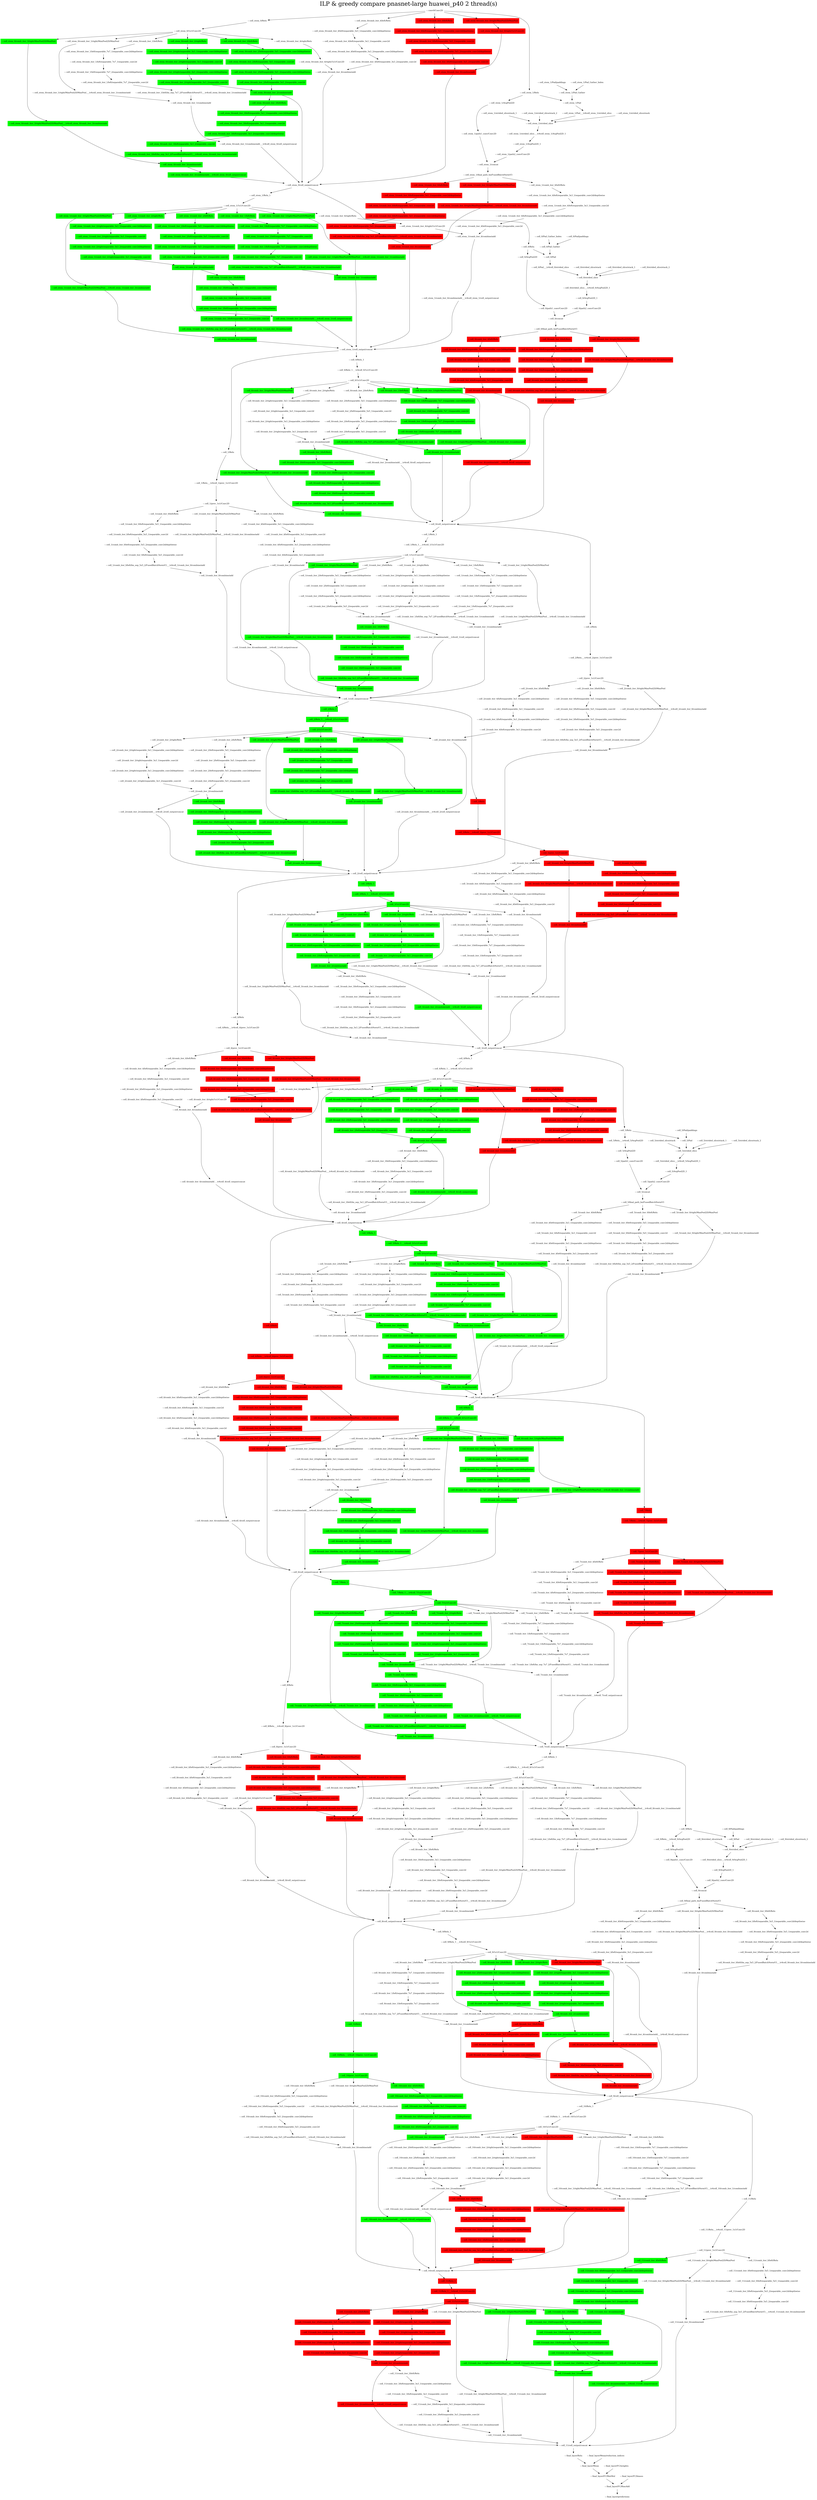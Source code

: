 digraph G {
label     = "ILP & greedy compare pnasnet-large huawei_p40 2 thread(s)"
    labelloc  =  t // t: Place the graph's title on top.
    fontsize  = 40 // Make title stand out by giving a large font size
    fontcolor = black"-: conv0/Conv2D"->"-: cell_stem_0/Relu";
"-: conv0/Conv2D"->"-: cell_stem_0/comb_iter_0/right/MaxPool2D/MaxPool";
"-: conv0/Conv2D"->"-: cell_stem_1/Relu";
"-: conv0/Conv2D"->"-: cell_stem_0/comb_iter_4/left/Relu";
"-: conv0/Conv2D"->"-: cell_stem_0/comb_iter_0/left/Relu";
"-: conv0/Conv2D" [shape=box,style=filled,color=white];
"-: cell_stem_1/Relu"->"-: cell_stem_1/Pad";
"-: cell_stem_1/Relu"->"-: cell_stem_1/AvgPool2D";
"-: cell_stem_1/Relu" [shape=box,style=filled,color=white];
"-: cell_stem_1/AvgPool2D"->"-: cell_stem_1/path1_conv/Conv2D";
"-: cell_stem_1/AvgPool2D" [shape=box,style=filled,color=white];
"-: cell_stem_1/path1_conv/Conv2D"->"-: cell_stem_1/concat";
"-: cell_stem_1/path1_conv/Conv2D" [shape=box,style=filled,color=white];
"-: cell_stem_1/Pad/paddings"->"-: cell_stem_1/Pad_Gather";
"-: cell_stem_1/Pad/paddings" [shape=box,style=filled,color=white];
"-: cell_stem_1/Pad_Gather_Index"->"-: cell_stem_1/Pad_Gather";
"-: cell_stem_1/Pad_Gather_Index" [shape=box,style=filled,color=white];
"-: cell_stem_1/Pad_Gather"->"-: cell_stem_1/Pad";
"-: cell_stem_1/Pad_Gather" [shape=box,style=filled,color=white];
"-: cell_stem_1/Pad"->"-: cell_stem_1/Pad___tr4cell_stem_1/strided_slice";
"-: cell_stem_1/Pad" [shape=box,style=filled,color=white];
"-: cell_stem_1/strided_slice/stack"->"-: cell_stem_1/strided_slice";
"-: cell_stem_1/strided_slice/stack" [shape=box,style=filled,color=white];
"-: cell_stem_1/strided_slice/stack_1"->"-: cell_stem_1/strided_slice";
"-: cell_stem_1/strided_slice/stack_1" [shape=box,style=filled,color=white];
"-: cell_stem_1/strided_slice/stack_2"->"-: cell_stem_1/strided_slice";
"-: cell_stem_1/strided_slice/stack_2" [shape=box,style=filled,color=white];
"-: cell_stem_1/Pad___tr4cell_stem_1/strided_slice"->"-: cell_stem_1/strided_slice";
"-: cell_stem_1/Pad___tr4cell_stem_1/strided_slice" [shape=box,style=filled,color=white];
"-: cell_stem_1/strided_slice"->"-: cell_stem_1/strided_slice___tr4cell_stem_1/AvgPool2D_1";
"-: cell_stem_1/strided_slice" [shape=box,style=filled,color=white];
"-: cell_stem_1/strided_slice___tr4cell_stem_1/AvgPool2D_1"->"-: cell_stem_1/AvgPool2D_1";
"-: cell_stem_1/strided_slice___tr4cell_stem_1/AvgPool2D_1" [shape=box,style=filled,color=white];
"-: cell_stem_1/AvgPool2D_1"->"-: cell_stem_1/path2_conv/Conv2D";
"-: cell_stem_1/AvgPool2D_1" [shape=box,style=filled,color=white];
"-: cell_stem_1/path2_conv/Conv2D"->"-: cell_stem_1/concat";
"-: cell_stem_1/path2_conv/Conv2D" [shape=box,style=filled,color=white];
"-: cell_stem_1/concat"->"-: cell_stem_1/final_path_bn/FusedBatchNormV3";
"-: cell_stem_1/concat" [shape=box,style=filled,color=white];
"-: cell_stem_1/final_path_bn/FusedBatchNormV3"->"-: cell_stem_1/comb_iter_0/right/MaxPool2D/MaxPool";
"-: cell_stem_1/final_path_bn/FusedBatchNormV3"->"-: cell_stem_1/comb_iter_0/left/Relu";
"-: cell_stem_1/final_path_bn/FusedBatchNormV3"->"-: cell_stem_1/comb_iter_4/left/Relu";
"-: cell_stem_1/final_path_bn/FusedBatchNormV3" [shape=box,style=filled,color=white];
"-: cell_stem_1/comb_iter_0/left/Relu"->"-: cell_stem_1/comb_iter_0/left/separable_5x5_1/separable_conv2d/depthwise";
"-: cell_stem_1/comb_iter_0/left/Relu" [shape=box,style=filled,color=red];
"-: cell_stem_1/comb_iter_0/left/separable_5x5_1/separable_conv2d/depthwise"->"-: cell_stem_1/comb_iter_0/left/separable_5x5_1/separable_conv2d";
"-: cell_stem_1/comb_iter_0/left/separable_5x5_1/separable_conv2d/depthwise" [shape=box,style=filled,color=red];
"-: cell_stem_1/comb_iter_0/left/separable_5x5_1/separable_conv2d"->"-: cell_stem_1/comb_iter_0/left/separable_5x5_2/separable_conv2d/depthwise";
"-: cell_stem_1/comb_iter_0/left/separable_5x5_1/separable_conv2d" [shape=box,style=filled,color=red];
"-: cell_stem_1/comb_iter_0/left/separable_5x5_2/separable_conv2d/depthwise"->"-: cell_stem_1/comb_iter_0/left/separable_5x5_2/separable_conv2d";
"-: cell_stem_1/comb_iter_0/left/separable_5x5_2/separable_conv2d/depthwise" [shape=box,style=filled,color=red];
"-: cell_stem_1/comb_iter_0/left/separable_5x5_2/separable_conv2d"->"-: cell_stem_1/comb_iter_0/left/bn_sep_5x5_2/FusedBatchNormV3___tr4cell_stem_1/comb_iter_0/combine/add";
"-: cell_stem_1/comb_iter_0/left/separable_5x5_2/separable_conv2d" [shape=box,style=filled,color=red];
"-: cell_stem_1/comb_iter_0/right/MaxPool2D/MaxPool"->"-: cell_stem_1/comb_iter_0/right/MaxPool2D/MaxPool___tr4cell_stem_1/comb_iter_0/combine/add";
"-: cell_stem_1/comb_iter_0/right/MaxPool2D/MaxPool" [shape=box,style=filled,color=red];
"-: cell_stem_1/comb_iter_0/left/bn_sep_5x5_2/FusedBatchNormV3___tr4cell_stem_1/comb_iter_0/combine/add"->"-: cell_stem_1/comb_iter_0/combine/add";
"-: cell_stem_1/comb_iter_0/left/bn_sep_5x5_2/FusedBatchNormV3___tr4cell_stem_1/comb_iter_0/combine/add" [shape=box,style=filled,color=red];
"-: cell_stem_1/comb_iter_0/right/MaxPool2D/MaxPool___tr4cell_stem_1/comb_iter_0/combine/add"->"-: cell_stem_1/comb_iter_0/combine/add";
"-: cell_stem_1/comb_iter_0/right/MaxPool2D/MaxPool___tr4cell_stem_1/comb_iter_0/combine/add" [shape=box,style=filled,color=red];
"-: cell_stem_1/comb_iter_0/combine/add"->"-: cell_stem_1/cell_output/concat";
"-: cell_stem_1/comb_iter_0/combine/add" [shape=box,style=filled,color=red];
"-: cell_stem_0/comb_iter_0/left/Relu"->"-: cell_stem_0/comb_iter_0/left/separable_5x5_1/separable_conv2d/depthwise";
"-: cell_stem_0/comb_iter_0/left/Relu" [shape=box,style=filled,color=red];
"-: cell_stem_0/comb_iter_0/left/separable_5x5_1/separable_conv2d/depthwise"->"-: cell_stem_0/comb_iter_0/left/separable_5x5_1/separable_conv2d";
"-: cell_stem_0/comb_iter_0/left/separable_5x5_1/separable_conv2d/depthwise" [shape=box,style=filled,color=red];
"-: cell_stem_0/comb_iter_0/left/separable_5x5_1/separable_conv2d"->"-: cell_stem_0/comb_iter_0/left/separable_5x5_2/separable_conv2d/depthwise";
"-: cell_stem_0/comb_iter_0/left/separable_5x5_1/separable_conv2d" [shape=box,style=filled,color=red];
"-: cell_stem_0/comb_iter_0/left/separable_5x5_2/separable_conv2d/depthwise"->"-: cell_stem_0/comb_iter_0/left/separable_5x5_2/separable_conv2d";
"-: cell_stem_0/comb_iter_0/left/separable_5x5_2/separable_conv2d/depthwise" [shape=box,style=filled,color=red];
"-: cell_stem_0/comb_iter_0/left/separable_5x5_2/separable_conv2d"->"-: cell_stem_0/comb_iter_0/combine/add";
"-: cell_stem_0/comb_iter_0/left/separable_5x5_2/separable_conv2d" [shape=box,style=filled,color=red];
"-: cell_stem_0/comb_iter_0/right/MaxPool2D/MaxPool"->"-: cell_stem_0/comb_iter_0/right/1x1/Conv2D";
"-: cell_stem_0/comb_iter_0/right/MaxPool2D/MaxPool" [shape=box,style=filled,color=red];
"-: cell_stem_0/comb_iter_0/right/1x1/Conv2D"->"-: cell_stem_0/comb_iter_0/combine/add";
"-: cell_stem_0/comb_iter_0/right/1x1/Conv2D" [shape=box,style=filled,color=red];
"-: cell_stem_0/comb_iter_0/combine/add"->"-: cell_stem_0/cell_output/concat";
"-: cell_stem_0/comb_iter_0/combine/add" [shape=box,style=filled,color=red];
"-: cell_stem_0/Relu"->"-: cell_stem_0/1x1/Conv2D";
"-: cell_stem_0/Relu" [shape=box,style=filled,color=white];
"-: cell_stem_0/1x1/Conv2D"->"-: cell_stem_0/comb_iter_2/right/Relu";
"-: cell_stem_0/1x1/Conv2D"->"-: cell_stem_0/comb_iter_1/right/MaxPool2D/MaxPool";
"-: cell_stem_0/1x1/Conv2D"->"-: cell_stem_0/comb_iter_1/left/Relu";
"-: cell_stem_0/1x1/Conv2D"->"-: cell_stem_0/comb_iter_3/right/MaxPool2D/MaxPool";
"-: cell_stem_0/1x1/Conv2D"->"-: cell_stem_0/comb_iter_4/right/Relu";
"-: cell_stem_0/1x1/Conv2D"->"-: cell_stem_0/comb_iter_2/left/Relu";
"-: cell_stem_0/1x1/Conv2D" [shape=box,style=filled,color=white];
"-: cell_stem_0/comb_iter_1/left/Relu"->"-: cell_stem_0/comb_iter_1/left/separable_7x7_1/separable_conv2d/depthwise";
"-: cell_stem_0/comb_iter_1/left/Relu" [shape=box,style=filled,color=white];
"-: cell_stem_0/comb_iter_1/left/separable_7x7_1/separable_conv2d/depthwise"->"-: cell_stem_0/comb_iter_1/left/separable_7x7_1/separable_conv2d";
"-: cell_stem_0/comb_iter_1/left/separable_7x7_1/separable_conv2d/depthwise" [shape=box,style=filled,color=white];
"-: cell_stem_0/comb_iter_1/left/separable_7x7_1/separable_conv2d"->"-: cell_stem_0/comb_iter_1/left/separable_7x7_2/separable_conv2d/depthwise";
"-: cell_stem_0/comb_iter_1/left/separable_7x7_1/separable_conv2d" [shape=box,style=filled,color=white];
"-: cell_stem_0/comb_iter_1/left/separable_7x7_2/separable_conv2d/depthwise"->"-: cell_stem_0/comb_iter_1/left/separable_7x7_2/separable_conv2d";
"-: cell_stem_0/comb_iter_1/left/separable_7x7_2/separable_conv2d/depthwise" [shape=box,style=filled,color=white];
"-: cell_stem_0/comb_iter_1/left/separable_7x7_2/separable_conv2d"->"-: cell_stem_0/comb_iter_1/left/bn_sep_7x7_2/FusedBatchNormV3___tr4cell_stem_0/comb_iter_1/combine/add";
"-: cell_stem_0/comb_iter_1/left/separable_7x7_2/separable_conv2d" [shape=box,style=filled,color=white];
"-: cell_stem_0/comb_iter_1/right/MaxPool2D/MaxPool"->"-: cell_stem_0/comb_iter_1/right/MaxPool2D/MaxPool___tr4cell_stem_0/comb_iter_1/combine/add";
"-: cell_stem_0/comb_iter_1/right/MaxPool2D/MaxPool" [shape=box,style=filled,color=white];
"-: cell_stem_0/comb_iter_1/left/bn_sep_7x7_2/FusedBatchNormV3___tr4cell_stem_0/comb_iter_1/combine/add"->"-: cell_stem_0/comb_iter_1/combine/add";
"-: cell_stem_0/comb_iter_1/left/bn_sep_7x7_2/FusedBatchNormV3___tr4cell_stem_0/comb_iter_1/combine/add" [shape=box,style=filled,color=white];
"-: cell_stem_0/comb_iter_1/right/MaxPool2D/MaxPool___tr4cell_stem_0/comb_iter_1/combine/add"->"-: cell_stem_0/comb_iter_1/combine/add";
"-: cell_stem_0/comb_iter_1/right/MaxPool2D/MaxPool___tr4cell_stem_0/comb_iter_1/combine/add" [shape=box,style=filled,color=white];
"-: cell_stem_0/comb_iter_1/combine/add"->"-: cell_stem_0/comb_iter_1/combine/add___tr4cell_stem_0/cell_output/concat";
"-: cell_stem_0/comb_iter_1/combine/add" [shape=box,style=filled,color=white];
"-: cell_stem_0/comb_iter_2/left/Relu"->"-: cell_stem_0/comb_iter_2/left/separable_5x5_1/separable_conv2d/depthwise";
"-: cell_stem_0/comb_iter_2/left/Relu" [shape=box,style=filled,color=green];
"-: cell_stem_0/comb_iter_2/left/separable_5x5_1/separable_conv2d/depthwise"->"-: cell_stem_0/comb_iter_2/left/separable_5x5_1/separable_conv2d";
"-: cell_stem_0/comb_iter_2/left/separable_5x5_1/separable_conv2d/depthwise" [shape=box,style=filled,color=green];
"-: cell_stem_0/comb_iter_2/left/separable_5x5_1/separable_conv2d"->"-: cell_stem_0/comb_iter_2/left/separable_5x5_2/separable_conv2d/depthwise";
"-: cell_stem_0/comb_iter_2/left/separable_5x5_1/separable_conv2d" [shape=box,style=filled,color=green];
"-: cell_stem_0/comb_iter_2/left/separable_5x5_2/separable_conv2d/depthwise"->"-: cell_stem_0/comb_iter_2/left/separable_5x5_2/separable_conv2d";
"-: cell_stem_0/comb_iter_2/left/separable_5x5_2/separable_conv2d/depthwise" [shape=box,style=filled,color=green];
"-: cell_stem_0/comb_iter_2/left/separable_5x5_2/separable_conv2d"->"-: cell_stem_0/comb_iter_2/combine/add";
"-: cell_stem_0/comb_iter_2/left/separable_5x5_2/separable_conv2d" [shape=box,style=filled,color=green];
"-: cell_stem_0/comb_iter_2/right/Relu"->"-: cell_stem_0/comb_iter_2/right/separable_3x3_1/separable_conv2d/depthwise";
"-: cell_stem_0/comb_iter_2/right/Relu" [shape=box,style=filled,color=green];
"-: cell_stem_0/comb_iter_2/right/separable_3x3_1/separable_conv2d/depthwise"->"-: cell_stem_0/comb_iter_2/right/separable_3x3_1/separable_conv2d";
"-: cell_stem_0/comb_iter_2/right/separable_3x3_1/separable_conv2d/depthwise" [shape=box,style=filled,color=green];
"-: cell_stem_0/comb_iter_2/right/separable_3x3_1/separable_conv2d"->"-: cell_stem_0/comb_iter_2/right/separable_3x3_2/separable_conv2d/depthwise";
"-: cell_stem_0/comb_iter_2/right/separable_3x3_1/separable_conv2d" [shape=box,style=filled,color=green];
"-: cell_stem_0/comb_iter_2/right/separable_3x3_2/separable_conv2d/depthwise"->"-: cell_stem_0/comb_iter_2/right/separable_3x3_2/separable_conv2d";
"-: cell_stem_0/comb_iter_2/right/separable_3x3_2/separable_conv2d/depthwise" [shape=box,style=filled,color=green];
"-: cell_stem_0/comb_iter_2/right/separable_3x3_2/separable_conv2d"->"-: cell_stem_0/comb_iter_2/combine/add";
"-: cell_stem_0/comb_iter_2/right/separable_3x3_2/separable_conv2d" [shape=box,style=filled,color=green];
"-: cell_stem_0/comb_iter_2/combine/add"->"-: cell_stem_0/cell_output/concat";
"-: cell_stem_0/comb_iter_2/combine/add"->"-: cell_stem_0/comb_iter_3/left/Relu";
"-: cell_stem_0/comb_iter_2/combine/add" [shape=box,style=filled,color=green];
"-: cell_stem_0/comb_iter_3/left/Relu"->"-: cell_stem_0/comb_iter_3/left/separable_3x3_1/separable_conv2d/depthwise";
"-: cell_stem_0/comb_iter_3/left/Relu" [shape=box,style=filled,color=green];
"-: cell_stem_0/comb_iter_3/left/separable_3x3_1/separable_conv2d/depthwise"->"-: cell_stem_0/comb_iter_3/left/separable_3x3_1/separable_conv2d";
"-: cell_stem_0/comb_iter_3/left/separable_3x3_1/separable_conv2d/depthwise" [shape=box,style=filled,color=green];
"-: cell_stem_0/comb_iter_3/left/separable_3x3_1/separable_conv2d"->"-: cell_stem_0/comb_iter_3/left/separable_3x3_2/separable_conv2d/depthwise";
"-: cell_stem_0/comb_iter_3/left/separable_3x3_1/separable_conv2d" [shape=box,style=filled,color=green];
"-: cell_stem_0/comb_iter_3/left/separable_3x3_2/separable_conv2d/depthwise"->"-: cell_stem_0/comb_iter_3/left/separable_3x3_2/separable_conv2d";
"-: cell_stem_0/comb_iter_3/left/separable_3x3_2/separable_conv2d/depthwise" [shape=box,style=filled,color=green];
"-: cell_stem_0/comb_iter_3/left/separable_3x3_2/separable_conv2d"->"-: cell_stem_0/comb_iter_3/left/bn_sep_3x3_2/FusedBatchNormV3___tr4cell_stem_0/comb_iter_3/combine/add";
"-: cell_stem_0/comb_iter_3/left/separable_3x3_2/separable_conv2d" [shape=box,style=filled,color=green];
"-: cell_stem_0/comb_iter_3/right/MaxPool2D/MaxPool"->"-: cell_stem_0/comb_iter_3/right/MaxPool2D/MaxPool___tr4cell_stem_0/comb_iter_3/combine/add";
"-: cell_stem_0/comb_iter_3/right/MaxPool2D/MaxPool" [shape=box,style=filled,color=green];
"-: cell_stem_0/comb_iter_3/left/bn_sep_3x3_2/FusedBatchNormV3___tr4cell_stem_0/comb_iter_3/combine/add"->"-: cell_stem_0/comb_iter_3/combine/add";
"-: cell_stem_0/comb_iter_3/left/bn_sep_3x3_2/FusedBatchNormV3___tr4cell_stem_0/comb_iter_3/combine/add" [shape=box,style=filled,color=green];
"-: cell_stem_0/comb_iter_3/right/MaxPool2D/MaxPool___tr4cell_stem_0/comb_iter_3/combine/add"->"-: cell_stem_0/comb_iter_3/combine/add";
"-: cell_stem_0/comb_iter_3/right/MaxPool2D/MaxPool___tr4cell_stem_0/comb_iter_3/combine/add" [shape=box,style=filled,color=green];
"-: cell_stem_0/comb_iter_3/combine/add"->"-: cell_stem_0/comb_iter_3/combine/add___tr4cell_stem_0/cell_output/concat";
"-: cell_stem_0/comb_iter_3/combine/add" [shape=box,style=filled,color=green];
"-: cell_stem_0/comb_iter_4/left/Relu"->"-: cell_stem_0/comb_iter_4/left/separable_3x3_1/separable_conv2d/depthwise";
"-: cell_stem_0/comb_iter_4/left/Relu" [shape=box,style=filled,color=white];
"-: cell_stem_0/comb_iter_4/left/separable_3x3_1/separable_conv2d/depthwise"->"-: cell_stem_0/comb_iter_4/left/separable_3x3_1/separable_conv2d";
"-: cell_stem_0/comb_iter_4/left/separable_3x3_1/separable_conv2d/depthwise" [shape=box,style=filled,color=white];
"-: cell_stem_0/comb_iter_4/left/separable_3x3_1/separable_conv2d"->"-: cell_stem_0/comb_iter_4/left/separable_3x3_2/separable_conv2d/depthwise";
"-: cell_stem_0/comb_iter_4/left/separable_3x3_1/separable_conv2d" [shape=box,style=filled,color=white];
"-: cell_stem_0/comb_iter_4/left/separable_3x3_2/separable_conv2d/depthwise"->"-: cell_stem_0/comb_iter_4/left/separable_3x3_2/separable_conv2d";
"-: cell_stem_0/comb_iter_4/left/separable_3x3_2/separable_conv2d/depthwise" [shape=box,style=filled,color=white];
"-: cell_stem_0/comb_iter_4/left/separable_3x3_2/separable_conv2d"->"-: cell_stem_0/comb_iter_4/combine/add";
"-: cell_stem_0/comb_iter_4/left/separable_3x3_2/separable_conv2d" [shape=box,style=filled,color=white];
"-: cell_stem_0/comb_iter_4/right/Relu"->"-: cell_stem_0/comb_iter_4/right/1x1/Conv2D";
"-: cell_stem_0/comb_iter_4/right/Relu" [shape=box,style=filled,color=white];
"-: cell_stem_0/comb_iter_4/right/1x1/Conv2D"->"-: cell_stem_0/comb_iter_4/combine/add";
"-: cell_stem_0/comb_iter_4/right/1x1/Conv2D" [shape=box,style=filled,color=white];
"-: cell_stem_0/comb_iter_4/combine/add"->"-: cell_stem_0/cell_output/concat";
"-: cell_stem_0/comb_iter_4/combine/add" [shape=box,style=filled,color=white];
"-: cell_stem_0/comb_iter_1/combine/add___tr4cell_stem_0/cell_output/concat"->"-: cell_stem_0/cell_output/concat";
"-: cell_stem_0/comb_iter_1/combine/add___tr4cell_stem_0/cell_output/concat" [shape=box,style=filled,color=white];
"-: cell_stem_0/comb_iter_3/combine/add___tr4cell_stem_0/cell_output/concat"->"-: cell_stem_0/cell_output/concat";
"-: cell_stem_0/comb_iter_3/combine/add___tr4cell_stem_0/cell_output/concat" [shape=box,style=filled,color=green];
"-: cell_stem_0/cell_output/concat"->"-: cell_stem_1/Relu_1";
"-: cell_stem_0/cell_output/concat"->"-: cell_0/Relu";
"-: cell_stem_0/cell_output/concat" [shape=box,style=filled,color=white];
"-: cell_stem_1/Relu_1"->"-: cell_stem_1/1x1/Conv2D";
"-: cell_stem_1/Relu_1" [shape=box,style=filled,color=white];
"-: cell_stem_1/1x1/Conv2D"->"-: cell_stem_1/comb_iter_2/left/Relu";
"-: cell_stem_1/1x1/Conv2D"->"-: cell_stem_1/comb_iter_3/right/MaxPool2D/MaxPool";
"-: cell_stem_1/1x1/Conv2D"->"-: cell_stem_1/comb_iter_4/right/Relu";
"-: cell_stem_1/1x1/Conv2D"->"-: cell_stem_1/comb_iter_1/right/MaxPool2D/MaxPool";
"-: cell_stem_1/1x1/Conv2D"->"-: cell_stem_1/comb_iter_2/right/Relu";
"-: cell_stem_1/1x1/Conv2D"->"-: cell_stem_1/comb_iter_1/left/Relu";
"-: cell_stem_1/1x1/Conv2D" [shape=box,style=filled,color=white];
"-: cell_stem_1/comb_iter_1/left/Relu"->"-: cell_stem_1/comb_iter_1/left/separable_7x7_1/separable_conv2d/depthwise";
"-: cell_stem_1/comb_iter_1/left/Relu" [shape=box,style=filled,color=green];
"-: cell_stem_1/comb_iter_1/left/separable_7x7_1/separable_conv2d/depthwise"->"-: cell_stem_1/comb_iter_1/left/separable_7x7_1/separable_conv2d";
"-: cell_stem_1/comb_iter_1/left/separable_7x7_1/separable_conv2d/depthwise" [shape=box,style=filled,color=green];
"-: cell_stem_1/comb_iter_1/left/separable_7x7_1/separable_conv2d"->"-: cell_stem_1/comb_iter_1/left/separable_7x7_2/separable_conv2d/depthwise";
"-: cell_stem_1/comb_iter_1/left/separable_7x7_1/separable_conv2d" [shape=box,style=filled,color=green];
"-: cell_stem_1/comb_iter_1/left/separable_7x7_2/separable_conv2d/depthwise"->"-: cell_stem_1/comb_iter_1/left/separable_7x7_2/separable_conv2d";
"-: cell_stem_1/comb_iter_1/left/separable_7x7_2/separable_conv2d/depthwise" [shape=box,style=filled,color=green];
"-: cell_stem_1/comb_iter_1/left/separable_7x7_2/separable_conv2d"->"-: cell_stem_1/comb_iter_1/left/bn_sep_7x7_2/FusedBatchNormV3___tr4cell_stem_1/comb_iter_1/combine/add";
"-: cell_stem_1/comb_iter_1/left/separable_7x7_2/separable_conv2d" [shape=box,style=filled,color=green];
"-: cell_stem_1/comb_iter_1/right/MaxPool2D/MaxPool"->"-: cell_stem_1/comb_iter_1/right/MaxPool2D/MaxPool___tr4cell_stem_1/comb_iter_1/combine/add";
"-: cell_stem_1/comb_iter_1/right/MaxPool2D/MaxPool" [shape=box,style=filled,color=green];
"-: cell_stem_1/comb_iter_1/left/bn_sep_7x7_2/FusedBatchNormV3___tr4cell_stem_1/comb_iter_1/combine/add"->"-: cell_stem_1/comb_iter_1/combine/add";
"-: cell_stem_1/comb_iter_1/left/bn_sep_7x7_2/FusedBatchNormV3___tr4cell_stem_1/comb_iter_1/combine/add" [shape=box,style=filled,color=green];
"-: cell_stem_1/comb_iter_1/right/MaxPool2D/MaxPool___tr4cell_stem_1/comb_iter_1/combine/add"->"-: cell_stem_1/comb_iter_1/combine/add";
"-: cell_stem_1/comb_iter_1/right/MaxPool2D/MaxPool___tr4cell_stem_1/comb_iter_1/combine/add" [shape=box,style=filled,color=green];
"-: cell_stem_1/comb_iter_1/combine/add"->"-: cell_stem_1/cell_output/concat";
"-: cell_stem_1/comb_iter_1/combine/add" [shape=box,style=filled,color=green];
"-: cell_stem_1/comb_iter_2/left/Relu"->"-: cell_stem_1/comb_iter_2/left/separable_5x5_1/separable_conv2d/depthwise";
"-: cell_stem_1/comb_iter_2/left/Relu" [shape=box,style=filled,color=green];
"-: cell_stem_1/comb_iter_2/left/separable_5x5_1/separable_conv2d/depthwise"->"-: cell_stem_1/comb_iter_2/left/separable_5x5_1/separable_conv2d";
"-: cell_stem_1/comb_iter_2/left/separable_5x5_1/separable_conv2d/depthwise" [shape=box,style=filled,color=green];
"-: cell_stem_1/comb_iter_2/left/separable_5x5_1/separable_conv2d"->"-: cell_stem_1/comb_iter_2/left/separable_5x5_2/separable_conv2d/depthwise";
"-: cell_stem_1/comb_iter_2/left/separable_5x5_1/separable_conv2d" [shape=box,style=filled,color=green];
"-: cell_stem_1/comb_iter_2/left/separable_5x5_2/separable_conv2d/depthwise"->"-: cell_stem_1/comb_iter_2/left/separable_5x5_2/separable_conv2d";
"-: cell_stem_1/comb_iter_2/left/separable_5x5_2/separable_conv2d/depthwise" [shape=box,style=filled,color=green];
"-: cell_stem_1/comb_iter_2/left/separable_5x5_2/separable_conv2d"->"-: cell_stem_1/comb_iter_2/combine/add";
"-: cell_stem_1/comb_iter_2/left/separable_5x5_2/separable_conv2d" [shape=box,style=filled,color=green];
"-: cell_stem_1/comb_iter_2/right/Relu"->"-: cell_stem_1/comb_iter_2/right/separable_3x3_1/separable_conv2d/depthwise";
"-: cell_stem_1/comb_iter_2/right/Relu" [shape=box,style=filled,color=green];
"-: cell_stem_1/comb_iter_2/right/separable_3x3_1/separable_conv2d/depthwise"->"-: cell_stem_1/comb_iter_2/right/separable_3x3_1/separable_conv2d";
"-: cell_stem_1/comb_iter_2/right/separable_3x3_1/separable_conv2d/depthwise" [shape=box,style=filled,color=green];
"-: cell_stem_1/comb_iter_2/right/separable_3x3_1/separable_conv2d"->"-: cell_stem_1/comb_iter_2/right/separable_3x3_2/separable_conv2d/depthwise";
"-: cell_stem_1/comb_iter_2/right/separable_3x3_1/separable_conv2d" [shape=box,style=filled,color=green];
"-: cell_stem_1/comb_iter_2/right/separable_3x3_2/separable_conv2d/depthwise"->"-: cell_stem_1/comb_iter_2/right/separable_3x3_2/separable_conv2d";
"-: cell_stem_1/comb_iter_2/right/separable_3x3_2/separable_conv2d/depthwise" [shape=box,style=filled,color=green];
"-: cell_stem_1/comb_iter_2/right/separable_3x3_2/separable_conv2d"->"-: cell_stem_1/comb_iter_2/combine/add";
"-: cell_stem_1/comb_iter_2/right/separable_3x3_2/separable_conv2d" [shape=box,style=filled,color=green];
"-: cell_stem_1/comb_iter_2/combine/add"->"-: cell_stem_1/comb_iter_3/left/Relu";
"-: cell_stem_1/comb_iter_2/combine/add"->"-: cell_stem_1/comb_iter_2/combine/add___tr4cell_stem_1/cell_output/concat";
"-: cell_stem_1/comb_iter_2/combine/add" [shape=box,style=filled,color=green];
"-: cell_stem_1/comb_iter_3/left/Relu"->"-: cell_stem_1/comb_iter_3/left/separable_3x3_1/separable_conv2d/depthwise";
"-: cell_stem_1/comb_iter_3/left/Relu" [shape=box,style=filled,color=green];
"-: cell_stem_1/comb_iter_3/left/separable_3x3_1/separable_conv2d/depthwise"->"-: cell_stem_1/comb_iter_3/left/separable_3x3_1/separable_conv2d";
"-: cell_stem_1/comb_iter_3/left/separable_3x3_1/separable_conv2d/depthwise" [shape=box,style=filled,color=green];
"-: cell_stem_1/comb_iter_3/left/separable_3x3_1/separable_conv2d"->"-: cell_stem_1/comb_iter_3/left/separable_3x3_2/separable_conv2d/depthwise";
"-: cell_stem_1/comb_iter_3/left/separable_3x3_1/separable_conv2d" [shape=box,style=filled,color=green];
"-: cell_stem_1/comb_iter_3/left/separable_3x3_2/separable_conv2d/depthwise"->"-: cell_stem_1/comb_iter_3/left/separable_3x3_2/separable_conv2d";
"-: cell_stem_1/comb_iter_3/left/separable_3x3_2/separable_conv2d/depthwise" [shape=box,style=filled,color=green];
"-: cell_stem_1/comb_iter_3/left/separable_3x3_2/separable_conv2d"->"-: cell_stem_1/comb_iter_3/left/bn_sep_3x3_2/FusedBatchNormV3___tr4cell_stem_1/comb_iter_3/combine/add";
"-: cell_stem_1/comb_iter_3/left/separable_3x3_2/separable_conv2d" [shape=box,style=filled,color=green];
"-: cell_stem_1/comb_iter_3/right/MaxPool2D/MaxPool"->"-: cell_stem_1/comb_iter_3/right/MaxPool2D/MaxPool___tr4cell_stem_1/comb_iter_3/combine/add";
"-: cell_stem_1/comb_iter_3/right/MaxPool2D/MaxPool" [shape=box,style=filled,color=green];
"-: cell_stem_1/comb_iter_3/left/bn_sep_3x3_2/FusedBatchNormV3___tr4cell_stem_1/comb_iter_3/combine/add"->"-: cell_stem_1/comb_iter_3/combine/add";
"-: cell_stem_1/comb_iter_3/left/bn_sep_3x3_2/FusedBatchNormV3___tr4cell_stem_1/comb_iter_3/combine/add" [shape=box,style=filled,color=green];
"-: cell_stem_1/comb_iter_3/right/MaxPool2D/MaxPool___tr4cell_stem_1/comb_iter_3/combine/add"->"-: cell_stem_1/comb_iter_3/combine/add";
"-: cell_stem_1/comb_iter_3/right/MaxPool2D/MaxPool___tr4cell_stem_1/comb_iter_3/combine/add" [shape=box,style=filled,color=green];
"-: cell_stem_1/comb_iter_3/combine/add"->"-: cell_stem_1/cell_output/concat";
"-: cell_stem_1/comb_iter_3/combine/add" [shape=box,style=filled,color=green];
"-: cell_stem_1/comb_iter_4/left/Relu"->"-: cell_stem_1/comb_iter_4/left/separable_3x3_1/separable_conv2d/depthwise";
"-: cell_stem_1/comb_iter_4/left/Relu" [shape=box,style=filled,color=white];
"-: cell_stem_1/comb_iter_4/left/separable_3x3_1/separable_conv2d/depthwise"->"-: cell_stem_1/comb_iter_4/left/separable_3x3_1/separable_conv2d";
"-: cell_stem_1/comb_iter_4/left/separable_3x3_1/separable_conv2d/depthwise" [shape=box,style=filled,color=white];
"-: cell_stem_1/comb_iter_4/left/separable_3x3_1/separable_conv2d"->"-: cell_stem_1/comb_iter_4/left/separable_3x3_2/separable_conv2d/depthwise";
"-: cell_stem_1/comb_iter_4/left/separable_3x3_1/separable_conv2d" [shape=box,style=filled,color=white];
"-: cell_stem_1/comb_iter_4/left/separable_3x3_2/separable_conv2d/depthwise"->"-: cell_stem_1/comb_iter_4/left/separable_3x3_2/separable_conv2d";
"-: cell_stem_1/comb_iter_4/left/separable_3x3_2/separable_conv2d/depthwise" [shape=box,style=filled,color=white];
"-: cell_stem_1/comb_iter_4/left/separable_3x3_2/separable_conv2d"->"-: cell_stem_1/comb_iter_4/combine/add";
"-: cell_stem_1/comb_iter_4/left/separable_3x3_2/separable_conv2d" [shape=box,style=filled,color=white];
"-: cell_stem_1/comb_iter_4/right/Relu"->"-: cell_stem_1/comb_iter_4/right/1x1/Conv2D";
"-: cell_stem_1/comb_iter_4/right/Relu" [shape=box,style=filled,color=white];
"-: cell_stem_1/comb_iter_4/right/1x1/Conv2D"->"-: cell_stem_1/comb_iter_4/combine/add";
"-: cell_stem_1/comb_iter_4/right/1x1/Conv2D" [shape=box,style=filled,color=white];
"-: cell_stem_1/comb_iter_4/combine/add"->"-: cell_stem_1/comb_iter_4/combine/add___tr4cell_stem_1/cell_output/concat";
"-: cell_stem_1/comb_iter_4/combine/add" [shape=box,style=filled,color=white];
"-: cell_stem_1/comb_iter_2/combine/add___tr4cell_stem_1/cell_output/concat"->"-: cell_stem_1/cell_output/concat";
"-: cell_stem_1/comb_iter_2/combine/add___tr4cell_stem_1/cell_output/concat" [shape=box,style=filled,color=green];
"-: cell_stem_1/comb_iter_4/combine/add___tr4cell_stem_1/cell_output/concat"->"-: cell_stem_1/cell_output/concat";
"-: cell_stem_1/comb_iter_4/combine/add___tr4cell_stem_1/cell_output/concat" [shape=box,style=filled,color=white];
"-: cell_stem_1/cell_output/concat"->"-: cell_1/Relu";
"-: cell_stem_1/cell_output/concat"->"-: cell_0/Relu_1";
"-: cell_stem_1/cell_output/concat" [shape=box,style=filled,color=white];
"-: cell_1/Relu"->"-: cell_1/Relu___tr4cell_1/prev_1x1/Conv2D";
"-: cell_1/Relu" [shape=box,style=filled,color=white];
"-: cell_1/Relu___tr4cell_1/prev_1x1/Conv2D"->"-: cell_1/prev_1x1/Conv2D";
"-: cell_1/Relu___tr4cell_1/prev_1x1/Conv2D" [shape=box,style=filled,color=white];
"-: cell_1/prev_1x1/Conv2D"->"-: cell_1/comb_iter_0/left/Relu";
"-: cell_1/prev_1x1/Conv2D"->"-: cell_1/comb_iter_0/right/MaxPool2D/MaxPool";
"-: cell_1/prev_1x1/Conv2D"->"-: cell_1/comb_iter_4/left/Relu";
"-: cell_1/prev_1x1/Conv2D" [shape=box,style=filled,color=white];
"-: cell_1/comb_iter_0/left/Relu"->"-: cell_1/comb_iter_0/left/separable_5x5_1/separable_conv2d/depthwise";
"-: cell_1/comb_iter_0/left/Relu" [shape=box,style=filled,color=white];
"-: cell_1/comb_iter_0/left/separable_5x5_1/separable_conv2d/depthwise"->"-: cell_1/comb_iter_0/left/separable_5x5_1/separable_conv2d";
"-: cell_1/comb_iter_0/left/separable_5x5_1/separable_conv2d/depthwise" [shape=box,style=filled,color=white];
"-: cell_1/comb_iter_0/left/separable_5x5_1/separable_conv2d"->"-: cell_1/comb_iter_0/left/separable_5x5_2/separable_conv2d/depthwise";
"-: cell_1/comb_iter_0/left/separable_5x5_1/separable_conv2d" [shape=box,style=filled,color=white];
"-: cell_1/comb_iter_0/left/separable_5x5_2/separable_conv2d/depthwise"->"-: cell_1/comb_iter_0/left/separable_5x5_2/separable_conv2d";
"-: cell_1/comb_iter_0/left/separable_5x5_2/separable_conv2d/depthwise" [shape=box,style=filled,color=white];
"-: cell_1/comb_iter_0/left/separable_5x5_2/separable_conv2d"->"-: cell_1/comb_iter_0/left/bn_sep_5x5_2/FusedBatchNormV3___tr4cell_1/comb_iter_0/combine/add";
"-: cell_1/comb_iter_0/left/separable_5x5_2/separable_conv2d" [shape=box,style=filled,color=white];
"-: cell_1/comb_iter_0/right/MaxPool2D/MaxPool"->"-: cell_1/comb_iter_0/right/MaxPool2D/MaxPool___tr4cell_1/comb_iter_0/combine/add";
"-: cell_1/comb_iter_0/right/MaxPool2D/MaxPool" [shape=box,style=filled,color=white];
"-: cell_1/comb_iter_0/left/bn_sep_5x5_2/FusedBatchNormV3___tr4cell_1/comb_iter_0/combine/add"->"-: cell_1/comb_iter_0/combine/add";
"-: cell_1/comb_iter_0/left/bn_sep_5x5_2/FusedBatchNormV3___tr4cell_1/comb_iter_0/combine/add" [shape=box,style=filled,color=white];
"-: cell_1/comb_iter_0/right/MaxPool2D/MaxPool___tr4cell_1/comb_iter_0/combine/add"->"-: cell_1/comb_iter_0/combine/add";
"-: cell_1/comb_iter_0/right/MaxPool2D/MaxPool___tr4cell_1/comb_iter_0/combine/add" [shape=box,style=filled,color=white];
"-: cell_1/comb_iter_0/combine/add"->"-: cell_1/cell_output/concat";
"-: cell_1/comb_iter_0/combine/add" [shape=box,style=filled,color=white];
"-: cell_0/Relu"->"-: cell_0/AvgPool2D";
"-: cell_0/Relu"->"-: cell_0/Pad";
"-: cell_0/Relu" [shape=box,style=filled,color=white];
"-: cell_0/AvgPool2D"->"-: cell_0/path1_conv/Conv2D";
"-: cell_0/AvgPool2D" [shape=box,style=filled,color=white];
"-: cell_0/path1_conv/Conv2D"->"-: cell_0/concat";
"-: cell_0/path1_conv/Conv2D" [shape=box,style=filled,color=white];
"-: cell_0/Pad/paddings"->"-: cell_0/Pad_Gather";
"-: cell_0/Pad/paddings" [shape=box,style=filled,color=white];
"-: cell_0/Pad_Gather_Index"->"-: cell_0/Pad_Gather";
"-: cell_0/Pad_Gather_Index" [shape=box,style=filled,color=white];
"-: cell_0/Pad_Gather"->"-: cell_0/Pad";
"-: cell_0/Pad_Gather" [shape=box,style=filled,color=white];
"-: cell_0/Pad"->"-: cell_0/Pad___tr4cell_0/strided_slice";
"-: cell_0/Pad" [shape=box,style=filled,color=white];
"-: cell_0/strided_slice/stack"->"-: cell_0/strided_slice";
"-: cell_0/strided_slice/stack" [shape=box,style=filled,color=white];
"-: cell_0/strided_slice/stack_1"->"-: cell_0/strided_slice";
"-: cell_0/strided_slice/stack_1" [shape=box,style=filled,color=white];
"-: cell_0/strided_slice/stack_2"->"-: cell_0/strided_slice";
"-: cell_0/strided_slice/stack_2" [shape=box,style=filled,color=white];
"-: cell_0/Pad___tr4cell_0/strided_slice"->"-: cell_0/strided_slice";
"-: cell_0/Pad___tr4cell_0/strided_slice" [shape=box,style=filled,color=white];
"-: cell_0/strided_slice"->"-: cell_0/strided_slice___tr4cell_0/AvgPool2D_1";
"-: cell_0/strided_slice" [shape=box,style=filled,color=white];
"-: cell_0/strided_slice___tr4cell_0/AvgPool2D_1"->"-: cell_0/AvgPool2D_1";
"-: cell_0/strided_slice___tr4cell_0/AvgPool2D_1" [shape=box,style=filled,color=white];
"-: cell_0/AvgPool2D_1"->"-: cell_0/path2_conv/Conv2D";
"-: cell_0/AvgPool2D_1" [shape=box,style=filled,color=white];
"-: cell_0/path2_conv/Conv2D"->"-: cell_0/concat";
"-: cell_0/path2_conv/Conv2D" [shape=box,style=filled,color=white];
"-: cell_0/concat"->"-: cell_0/final_path_bn/FusedBatchNormV3";
"-: cell_0/concat" [shape=box,style=filled,color=white];
"-: cell_0/final_path_bn/FusedBatchNormV3"->"-: cell_0/comb_iter_0/right/MaxPool2D/MaxPool";
"-: cell_0/final_path_bn/FusedBatchNormV3"->"-: cell_0/comb_iter_4/left/Relu";
"-: cell_0/final_path_bn/FusedBatchNormV3"->"-: cell_0/comb_iter_0/left/Relu";
"-: cell_0/final_path_bn/FusedBatchNormV3" [shape=box,style=filled,color=white];
"-: cell_0/comb_iter_0/left/Relu"->"-: cell_0/comb_iter_0/left/separable_5x5_1/separable_conv2d/depthwise";
"-: cell_0/comb_iter_0/left/Relu" [shape=box,style=filled,color=red];
"-: cell_0/comb_iter_0/left/separable_5x5_1/separable_conv2d/depthwise"->"-: cell_0/comb_iter_0/left/separable_5x5_1/separable_conv2d";
"-: cell_0/comb_iter_0/left/separable_5x5_1/separable_conv2d/depthwise" [shape=box,style=filled,color=red];
"-: cell_0/comb_iter_0/left/separable_5x5_1/separable_conv2d"->"-: cell_0/comb_iter_0/left/separable_5x5_2/separable_conv2d/depthwise";
"-: cell_0/comb_iter_0/left/separable_5x5_1/separable_conv2d" [shape=box,style=filled,color=red];
"-: cell_0/comb_iter_0/left/separable_5x5_2/separable_conv2d/depthwise"->"-: cell_0/comb_iter_0/left/separable_5x5_2/separable_conv2d";
"-: cell_0/comb_iter_0/left/separable_5x5_2/separable_conv2d/depthwise" [shape=box,style=filled,color=red];
"-: cell_0/comb_iter_0/left/separable_5x5_2/separable_conv2d"->"-: cell_0/comb_iter_0/left/bn_sep_5x5_2/FusedBatchNormV3___tr4cell_0/comb_iter_0/combine/add";
"-: cell_0/comb_iter_0/left/separable_5x5_2/separable_conv2d" [shape=box,style=filled,color=red];
"-: cell_0/comb_iter_0/right/MaxPool2D/MaxPool"->"-: cell_0/comb_iter_0/right/MaxPool2D/MaxPool___tr4cell_0/comb_iter_0/combine/add";
"-: cell_0/comb_iter_0/right/MaxPool2D/MaxPool" [shape=box,style=filled,color=red];
"-: cell_0/comb_iter_0/left/bn_sep_5x5_2/FusedBatchNormV3___tr4cell_0/comb_iter_0/combine/add"->"-: cell_0/comb_iter_0/combine/add";
"-: cell_0/comb_iter_0/left/bn_sep_5x5_2/FusedBatchNormV3___tr4cell_0/comb_iter_0/combine/add" [shape=box,style=filled,color=red];
"-: cell_0/comb_iter_0/right/MaxPool2D/MaxPool___tr4cell_0/comb_iter_0/combine/add"->"-: cell_0/comb_iter_0/combine/add";
"-: cell_0/comb_iter_0/right/MaxPool2D/MaxPool___tr4cell_0/comb_iter_0/combine/add" [shape=box,style=filled,color=red];
"-: cell_0/comb_iter_0/combine/add"->"-: cell_0/cell_output/concat";
"-: cell_0/comb_iter_0/combine/add" [shape=box,style=filled,color=red];
"-: cell_0/Relu_1"->"-: cell_0/Relu_1___tr4cell_0/1x1/Conv2D";
"-: cell_0/Relu_1" [shape=box,style=filled,color=white];
"-: cell_0/Relu_1___tr4cell_0/1x1/Conv2D"->"-: cell_0/1x1/Conv2D";
"-: cell_0/Relu_1___tr4cell_0/1x1/Conv2D" [shape=box,style=filled,color=white];
"-: cell_0/1x1/Conv2D"->"-: cell_0/comb_iter_3/right/MaxPool2D/MaxPool";
"-: cell_0/1x1/Conv2D"->"-: cell_0/comb_iter_1/right/MaxPool2D/MaxPool";
"-: cell_0/1x1/Conv2D"->"-: cell_0/comb_iter_4/combine/add";
"-: cell_0/1x1/Conv2D"->"-: cell_0/comb_iter_2/right/Relu";
"-: cell_0/1x1/Conv2D"->"-: cell_0/comb_iter_2/left/Relu";
"-: cell_0/1x1/Conv2D"->"-: cell_0/comb_iter_1/left/Relu";
"-: cell_0/1x1/Conv2D" [shape=box,style=filled,color=white];
"-: cell_0/comb_iter_1/left/Relu"->"-: cell_0/comb_iter_1/left/separable_7x7_1/separable_conv2d/depthwise";
"-: cell_0/comb_iter_1/left/Relu" [shape=box,style=filled,color=green];
"-: cell_0/comb_iter_1/left/separable_7x7_1/separable_conv2d/depthwise"->"-: cell_0/comb_iter_1/left/separable_7x7_1/separable_conv2d";
"-: cell_0/comb_iter_1/left/separable_7x7_1/separable_conv2d/depthwise" [shape=box,style=filled,color=green];
"-: cell_0/comb_iter_1/left/separable_7x7_1/separable_conv2d"->"-: cell_0/comb_iter_1/left/separable_7x7_2/separable_conv2d/depthwise";
"-: cell_0/comb_iter_1/left/separable_7x7_1/separable_conv2d" [shape=box,style=filled,color=green];
"-: cell_0/comb_iter_1/left/separable_7x7_2/separable_conv2d/depthwise"->"-: cell_0/comb_iter_1/left/separable_7x7_2/separable_conv2d";
"-: cell_0/comb_iter_1/left/separable_7x7_2/separable_conv2d/depthwise" [shape=box,style=filled,color=green];
"-: cell_0/comb_iter_1/left/separable_7x7_2/separable_conv2d"->"-: cell_0/comb_iter_1/left/bn_sep_7x7_2/FusedBatchNormV3___tr4cell_0/comb_iter_1/combine/add";
"-: cell_0/comb_iter_1/left/separable_7x7_2/separable_conv2d" [shape=box,style=filled,color=green];
"-: cell_0/comb_iter_1/right/MaxPool2D/MaxPool"->"-: cell_0/comb_iter_1/right/MaxPool2D/MaxPool___tr4cell_0/comb_iter_1/combine/add";
"-: cell_0/comb_iter_1/right/MaxPool2D/MaxPool" [shape=box,style=filled,color=green];
"-: cell_0/comb_iter_1/left/bn_sep_7x7_2/FusedBatchNormV3___tr4cell_0/comb_iter_1/combine/add"->"-: cell_0/comb_iter_1/combine/add";
"-: cell_0/comb_iter_1/left/bn_sep_7x7_2/FusedBatchNormV3___tr4cell_0/comb_iter_1/combine/add" [shape=box,style=filled,color=green];
"-: cell_0/comb_iter_1/right/MaxPool2D/MaxPool___tr4cell_0/comb_iter_1/combine/add"->"-: cell_0/comb_iter_1/combine/add";
"-: cell_0/comb_iter_1/right/MaxPool2D/MaxPool___tr4cell_0/comb_iter_1/combine/add" [shape=box,style=filled,color=green];
"-: cell_0/comb_iter_1/combine/add"->"-: cell_0/cell_output/concat";
"-: cell_0/comb_iter_1/combine/add" [shape=box,style=filled,color=green];
"-: cell_0/comb_iter_2/left/Relu"->"-: cell_0/comb_iter_2/left/separable_5x5_1/separable_conv2d/depthwise";
"-: cell_0/comb_iter_2/left/Relu" [shape=box,style=filled,color=white];
"-: cell_0/comb_iter_2/left/separable_5x5_1/separable_conv2d/depthwise"->"-: cell_0/comb_iter_2/left/separable_5x5_1/separable_conv2d";
"-: cell_0/comb_iter_2/left/separable_5x5_1/separable_conv2d/depthwise" [shape=box,style=filled,color=white];
"-: cell_0/comb_iter_2/left/separable_5x5_1/separable_conv2d"->"-: cell_0/comb_iter_2/left/separable_5x5_2/separable_conv2d/depthwise";
"-: cell_0/comb_iter_2/left/separable_5x5_1/separable_conv2d" [shape=box,style=filled,color=white];
"-: cell_0/comb_iter_2/left/separable_5x5_2/separable_conv2d/depthwise"->"-: cell_0/comb_iter_2/left/separable_5x5_2/separable_conv2d";
"-: cell_0/comb_iter_2/left/separable_5x5_2/separable_conv2d/depthwise" [shape=box,style=filled,color=white];
"-: cell_0/comb_iter_2/left/separable_5x5_2/separable_conv2d"->"-: cell_0/comb_iter_2/combine/add";
"-: cell_0/comb_iter_2/left/separable_5x5_2/separable_conv2d" [shape=box,style=filled,color=white];
"-: cell_0/comb_iter_2/right/Relu"->"-: cell_0/comb_iter_2/right/separable_3x3_1/separable_conv2d/depthwise";
"-: cell_0/comb_iter_2/right/Relu" [shape=box,style=filled,color=white];
"-: cell_0/comb_iter_2/right/separable_3x3_1/separable_conv2d/depthwise"->"-: cell_0/comb_iter_2/right/separable_3x3_1/separable_conv2d";
"-: cell_0/comb_iter_2/right/separable_3x3_1/separable_conv2d/depthwise" [shape=box,style=filled,color=white];
"-: cell_0/comb_iter_2/right/separable_3x3_1/separable_conv2d"->"-: cell_0/comb_iter_2/right/separable_3x3_2/separable_conv2d/depthwise";
"-: cell_0/comb_iter_2/right/separable_3x3_1/separable_conv2d" [shape=box,style=filled,color=white];
"-: cell_0/comb_iter_2/right/separable_3x3_2/separable_conv2d/depthwise"->"-: cell_0/comb_iter_2/right/separable_3x3_2/separable_conv2d";
"-: cell_0/comb_iter_2/right/separable_3x3_2/separable_conv2d/depthwise" [shape=box,style=filled,color=white];
"-: cell_0/comb_iter_2/right/separable_3x3_2/separable_conv2d"->"-: cell_0/comb_iter_2/combine/add";
"-: cell_0/comb_iter_2/right/separable_3x3_2/separable_conv2d" [shape=box,style=filled,color=white];
"-: cell_0/comb_iter_2/combine/add"->"-: cell_0/comb_iter_3/left/Relu";
"-: cell_0/comb_iter_2/combine/add"->"-: cell_0/comb_iter_2/combine/add___tr4cell_0/cell_output/concat";
"-: cell_0/comb_iter_2/combine/add" [shape=box,style=filled,color=white];
"-: cell_0/comb_iter_3/left/Relu"->"-: cell_0/comb_iter_3/left/separable_3x3_1/separable_conv2d/depthwise";
"-: cell_0/comb_iter_3/left/Relu" [shape=box,style=filled,color=green];
"-: cell_0/comb_iter_3/left/separable_3x3_1/separable_conv2d/depthwise"->"-: cell_0/comb_iter_3/left/separable_3x3_1/separable_conv2d";
"-: cell_0/comb_iter_3/left/separable_3x3_1/separable_conv2d/depthwise" [shape=box,style=filled,color=green];
"-: cell_0/comb_iter_3/left/separable_3x3_1/separable_conv2d"->"-: cell_0/comb_iter_3/left/separable_3x3_2/separable_conv2d/depthwise";
"-: cell_0/comb_iter_3/left/separable_3x3_1/separable_conv2d" [shape=box,style=filled,color=green];
"-: cell_0/comb_iter_3/left/separable_3x3_2/separable_conv2d/depthwise"->"-: cell_0/comb_iter_3/left/separable_3x3_2/separable_conv2d";
"-: cell_0/comb_iter_3/left/separable_3x3_2/separable_conv2d/depthwise" [shape=box,style=filled,color=green];
"-: cell_0/comb_iter_3/left/separable_3x3_2/separable_conv2d"->"-: cell_0/comb_iter_3/left/bn_sep_3x3_2/FusedBatchNormV3___tr4cell_0/comb_iter_3/combine/add";
"-: cell_0/comb_iter_3/left/separable_3x3_2/separable_conv2d" [shape=box,style=filled,color=green];
"-: cell_0/comb_iter_3/right/MaxPool2D/MaxPool"->"-: cell_0/comb_iter_3/right/MaxPool2D/MaxPool___tr4cell_0/comb_iter_3/combine/add";
"-: cell_0/comb_iter_3/right/MaxPool2D/MaxPool" [shape=box,style=filled,color=green];
"-: cell_0/comb_iter_3/left/bn_sep_3x3_2/FusedBatchNormV3___tr4cell_0/comb_iter_3/combine/add"->"-: cell_0/comb_iter_3/combine/add";
"-: cell_0/comb_iter_3/left/bn_sep_3x3_2/FusedBatchNormV3___tr4cell_0/comb_iter_3/combine/add" [shape=box,style=filled,color=green];
"-: cell_0/comb_iter_3/right/MaxPool2D/MaxPool___tr4cell_0/comb_iter_3/combine/add"->"-: cell_0/comb_iter_3/combine/add";
"-: cell_0/comb_iter_3/right/MaxPool2D/MaxPool___tr4cell_0/comb_iter_3/combine/add" [shape=box,style=filled,color=green];
"-: cell_0/comb_iter_3/combine/add"->"-: cell_0/cell_output/concat";
"-: cell_0/comb_iter_3/combine/add" [shape=box,style=filled,color=green];
"-: cell_0/comb_iter_4/left/Relu"->"-: cell_0/comb_iter_4/left/separable_3x3_1/separable_conv2d/depthwise";
"-: cell_0/comb_iter_4/left/Relu" [shape=box,style=filled,color=red];
"-: cell_0/comb_iter_4/left/separable_3x3_1/separable_conv2d/depthwise"->"-: cell_0/comb_iter_4/left/separable_3x3_1/separable_conv2d";
"-: cell_0/comb_iter_4/left/separable_3x3_1/separable_conv2d/depthwise" [shape=box,style=filled,color=red];
"-: cell_0/comb_iter_4/left/separable_3x3_1/separable_conv2d"->"-: cell_0/comb_iter_4/left/separable_3x3_2/separable_conv2d/depthwise";
"-: cell_0/comb_iter_4/left/separable_3x3_1/separable_conv2d" [shape=box,style=filled,color=red];
"-: cell_0/comb_iter_4/left/separable_3x3_2/separable_conv2d/depthwise"->"-: cell_0/comb_iter_4/left/separable_3x3_2/separable_conv2d";
"-: cell_0/comb_iter_4/left/separable_3x3_2/separable_conv2d/depthwise" [shape=box,style=filled,color=red];
"-: cell_0/comb_iter_4/left/separable_3x3_2/separable_conv2d"->"-: cell_0/comb_iter_4/combine/add";
"-: cell_0/comb_iter_4/left/separable_3x3_2/separable_conv2d" [shape=box,style=filled,color=red];
"-: cell_0/comb_iter_4/combine/add"->"-: cell_0/comb_iter_4/combine/add___tr4cell_0/cell_output/concat";
"-: cell_0/comb_iter_4/combine/add" [shape=box,style=filled,color=red];
"-: cell_0/comb_iter_2/combine/add___tr4cell_0/cell_output/concat"->"-: cell_0/cell_output/concat";
"-: cell_0/comb_iter_2/combine/add___tr4cell_0/cell_output/concat" [shape=box,style=filled,color=white];
"-: cell_0/comb_iter_4/combine/add___tr4cell_0/cell_output/concat"->"-: cell_0/cell_output/concat";
"-: cell_0/comb_iter_4/combine/add___tr4cell_0/cell_output/concat" [shape=box,style=filled,color=red];
"-: cell_0/cell_output/concat"->"-: cell_2/Relu";
"-: cell_0/cell_output/concat"->"-: cell_1/Relu_1";
"-: cell_0/cell_output/concat" [shape=box,style=filled,color=white];
"-: cell_1/Relu_1"->"-: cell_1/Relu_1___tr4cell_1/1x1/Conv2D";
"-: cell_1/Relu_1" [shape=box,style=filled,color=white];
"-: cell_1/Relu_1___tr4cell_1/1x1/Conv2D"->"-: cell_1/1x1/Conv2D";
"-: cell_1/Relu_1___tr4cell_1/1x1/Conv2D" [shape=box,style=filled,color=white];
"-: cell_1/1x1/Conv2D"->"-: cell_1/comb_iter_3/right/MaxPool2D/MaxPool";
"-: cell_1/1x1/Conv2D"->"-: cell_1/comb_iter_1/right/MaxPool2D/MaxPool";
"-: cell_1/1x1/Conv2D"->"-: cell_1/comb_iter_2/right/Relu";
"-: cell_1/1x1/Conv2D"->"-: cell_1/comb_iter_2/left/Relu";
"-: cell_1/1x1/Conv2D"->"-: cell_1/comb_iter_4/combine/add";
"-: cell_1/1x1/Conv2D"->"-: cell_1/comb_iter_1/left/Relu";
"-: cell_1/1x1/Conv2D" [shape=box,style=filled,color=white];
"-: cell_1/comb_iter_1/left/Relu"->"-: cell_1/comb_iter_1/left/separable_7x7_1/separable_conv2d/depthwise";
"-: cell_1/comb_iter_1/left/Relu" [shape=box,style=filled,color=white];
"-: cell_1/comb_iter_1/left/separable_7x7_1/separable_conv2d/depthwise"->"-: cell_1/comb_iter_1/left/separable_7x7_1/separable_conv2d";
"-: cell_1/comb_iter_1/left/separable_7x7_1/separable_conv2d/depthwise" [shape=box,style=filled,color=white];
"-: cell_1/comb_iter_1/left/separable_7x7_1/separable_conv2d"->"-: cell_1/comb_iter_1/left/separable_7x7_2/separable_conv2d/depthwise";
"-: cell_1/comb_iter_1/left/separable_7x7_1/separable_conv2d" [shape=box,style=filled,color=white];
"-: cell_1/comb_iter_1/left/separable_7x7_2/separable_conv2d/depthwise"->"-: cell_1/comb_iter_1/left/separable_7x7_2/separable_conv2d";
"-: cell_1/comb_iter_1/left/separable_7x7_2/separable_conv2d/depthwise" [shape=box,style=filled,color=white];
"-: cell_1/comb_iter_1/left/separable_7x7_2/separable_conv2d"->"-: cell_1/comb_iter_1/left/bn_sep_7x7_2/FusedBatchNormV3___tr4cell_1/comb_iter_1/combine/add";
"-: cell_1/comb_iter_1/left/separable_7x7_2/separable_conv2d" [shape=box,style=filled,color=white];
"-: cell_1/comb_iter_1/right/MaxPool2D/MaxPool"->"-: cell_1/comb_iter_1/right/MaxPool2D/MaxPool___tr4cell_1/comb_iter_1/combine/add";
"-: cell_1/comb_iter_1/right/MaxPool2D/MaxPool" [shape=box,style=filled,color=white];
"-: cell_1/comb_iter_1/left/bn_sep_7x7_2/FusedBatchNormV3___tr4cell_1/comb_iter_1/combine/add"->"-: cell_1/comb_iter_1/combine/add";
"-: cell_1/comb_iter_1/left/bn_sep_7x7_2/FusedBatchNormV3___tr4cell_1/comb_iter_1/combine/add" [shape=box,style=filled,color=white];
"-: cell_1/comb_iter_1/right/MaxPool2D/MaxPool___tr4cell_1/comb_iter_1/combine/add"->"-: cell_1/comb_iter_1/combine/add";
"-: cell_1/comb_iter_1/right/MaxPool2D/MaxPool___tr4cell_1/comb_iter_1/combine/add" [shape=box,style=filled,color=white];
"-: cell_1/comb_iter_1/combine/add"->"-: cell_1/cell_output/concat";
"-: cell_1/comb_iter_1/combine/add" [shape=box,style=filled,color=white];
"-: cell_1/comb_iter_2/left/Relu"->"-: cell_1/comb_iter_2/left/separable_5x5_1/separable_conv2d/depthwise";
"-: cell_1/comb_iter_2/left/Relu" [shape=box,style=filled,color=white];
"-: cell_1/comb_iter_2/left/separable_5x5_1/separable_conv2d/depthwise"->"-: cell_1/comb_iter_2/left/separable_5x5_1/separable_conv2d";
"-: cell_1/comb_iter_2/left/separable_5x5_1/separable_conv2d/depthwise" [shape=box,style=filled,color=white];
"-: cell_1/comb_iter_2/left/separable_5x5_1/separable_conv2d"->"-: cell_1/comb_iter_2/left/separable_5x5_2/separable_conv2d/depthwise";
"-: cell_1/comb_iter_2/left/separable_5x5_1/separable_conv2d" [shape=box,style=filled,color=white];
"-: cell_1/comb_iter_2/left/separable_5x5_2/separable_conv2d/depthwise"->"-: cell_1/comb_iter_2/left/separable_5x5_2/separable_conv2d";
"-: cell_1/comb_iter_2/left/separable_5x5_2/separable_conv2d/depthwise" [shape=box,style=filled,color=white];
"-: cell_1/comb_iter_2/left/separable_5x5_2/separable_conv2d"->"-: cell_1/comb_iter_2/combine/add";
"-: cell_1/comb_iter_2/left/separable_5x5_2/separable_conv2d" [shape=box,style=filled,color=white];
"-: cell_1/comb_iter_2/right/Relu"->"-: cell_1/comb_iter_2/right/separable_3x3_1/separable_conv2d/depthwise";
"-: cell_1/comb_iter_2/right/Relu" [shape=box,style=filled,color=white];
"-: cell_1/comb_iter_2/right/separable_3x3_1/separable_conv2d/depthwise"->"-: cell_1/comb_iter_2/right/separable_3x3_1/separable_conv2d";
"-: cell_1/comb_iter_2/right/separable_3x3_1/separable_conv2d/depthwise" [shape=box,style=filled,color=white];
"-: cell_1/comb_iter_2/right/separable_3x3_1/separable_conv2d"->"-: cell_1/comb_iter_2/right/separable_3x3_2/separable_conv2d/depthwise";
"-: cell_1/comb_iter_2/right/separable_3x3_1/separable_conv2d" [shape=box,style=filled,color=white];
"-: cell_1/comb_iter_2/right/separable_3x3_2/separable_conv2d/depthwise"->"-: cell_1/comb_iter_2/right/separable_3x3_2/separable_conv2d";
"-: cell_1/comb_iter_2/right/separable_3x3_2/separable_conv2d/depthwise" [shape=box,style=filled,color=white];
"-: cell_1/comb_iter_2/right/separable_3x3_2/separable_conv2d"->"-: cell_1/comb_iter_2/combine/add";
"-: cell_1/comb_iter_2/right/separable_3x3_2/separable_conv2d" [shape=box,style=filled,color=white];
"-: cell_1/comb_iter_2/combine/add"->"-: cell_1/comb_iter_3/left/Relu";
"-: cell_1/comb_iter_2/combine/add"->"-: cell_1/comb_iter_2/combine/add___tr4cell_1/cell_output/concat";
"-: cell_1/comb_iter_2/combine/add" [shape=box,style=filled,color=white];
"-: cell_1/comb_iter_3/left/Relu"->"-: cell_1/comb_iter_3/left/separable_3x3_1/separable_conv2d/depthwise";
"-: cell_1/comb_iter_3/left/Relu" [shape=box,style=filled,color=green];
"-: cell_1/comb_iter_3/left/separable_3x3_1/separable_conv2d/depthwise"->"-: cell_1/comb_iter_3/left/separable_3x3_1/separable_conv2d";
"-: cell_1/comb_iter_3/left/separable_3x3_1/separable_conv2d/depthwise" [shape=box,style=filled,color=green];
"-: cell_1/comb_iter_3/left/separable_3x3_1/separable_conv2d"->"-: cell_1/comb_iter_3/left/separable_3x3_2/separable_conv2d/depthwise";
"-: cell_1/comb_iter_3/left/separable_3x3_1/separable_conv2d" [shape=box,style=filled,color=green];
"-: cell_1/comb_iter_3/left/separable_3x3_2/separable_conv2d/depthwise"->"-: cell_1/comb_iter_3/left/separable_3x3_2/separable_conv2d";
"-: cell_1/comb_iter_3/left/separable_3x3_2/separable_conv2d/depthwise" [shape=box,style=filled,color=green];
"-: cell_1/comb_iter_3/left/separable_3x3_2/separable_conv2d"->"-: cell_1/comb_iter_3/left/bn_sep_3x3_2/FusedBatchNormV3___tr4cell_1/comb_iter_3/combine/add";
"-: cell_1/comb_iter_3/left/separable_3x3_2/separable_conv2d" [shape=box,style=filled,color=green];
"-: cell_1/comb_iter_3/right/MaxPool2D/MaxPool"->"-: cell_1/comb_iter_3/right/MaxPool2D/MaxPool___tr4cell_1/comb_iter_3/combine/add";
"-: cell_1/comb_iter_3/right/MaxPool2D/MaxPool" [shape=box,style=filled,color=green];
"-: cell_1/comb_iter_3/left/bn_sep_3x3_2/FusedBatchNormV3___tr4cell_1/comb_iter_3/combine/add"->"-: cell_1/comb_iter_3/combine/add";
"-: cell_1/comb_iter_3/left/bn_sep_3x3_2/FusedBatchNormV3___tr4cell_1/comb_iter_3/combine/add" [shape=box,style=filled,color=green];
"-: cell_1/comb_iter_3/right/MaxPool2D/MaxPool___tr4cell_1/comb_iter_3/combine/add"->"-: cell_1/comb_iter_3/combine/add";
"-: cell_1/comb_iter_3/right/MaxPool2D/MaxPool___tr4cell_1/comb_iter_3/combine/add" [shape=box,style=filled,color=green];
"-: cell_1/comb_iter_3/combine/add"->"-: cell_1/cell_output/concat";
"-: cell_1/comb_iter_3/combine/add" [shape=box,style=filled,color=green];
"-: cell_1/comb_iter_4/left/Relu"->"-: cell_1/comb_iter_4/left/separable_3x3_1/separable_conv2d/depthwise";
"-: cell_1/comb_iter_4/left/Relu" [shape=box,style=filled,color=white];
"-: cell_1/comb_iter_4/left/separable_3x3_1/separable_conv2d/depthwise"->"-: cell_1/comb_iter_4/left/separable_3x3_1/separable_conv2d";
"-: cell_1/comb_iter_4/left/separable_3x3_1/separable_conv2d/depthwise" [shape=box,style=filled,color=white];
"-: cell_1/comb_iter_4/left/separable_3x3_1/separable_conv2d"->"-: cell_1/comb_iter_4/left/separable_3x3_2/separable_conv2d/depthwise";
"-: cell_1/comb_iter_4/left/separable_3x3_1/separable_conv2d" [shape=box,style=filled,color=white];
"-: cell_1/comb_iter_4/left/separable_3x3_2/separable_conv2d/depthwise"->"-: cell_1/comb_iter_4/left/separable_3x3_2/separable_conv2d";
"-: cell_1/comb_iter_4/left/separable_3x3_2/separable_conv2d/depthwise" [shape=box,style=filled,color=white];
"-: cell_1/comb_iter_4/left/separable_3x3_2/separable_conv2d"->"-: cell_1/comb_iter_4/combine/add";
"-: cell_1/comb_iter_4/left/separable_3x3_2/separable_conv2d" [shape=box,style=filled,color=white];
"-: cell_1/comb_iter_4/combine/add"->"-: cell_1/comb_iter_4/combine/add___tr4cell_1/cell_output/concat";
"-: cell_1/comb_iter_4/combine/add" [shape=box,style=filled,color=white];
"-: cell_1/comb_iter_2/combine/add___tr4cell_1/cell_output/concat"->"-: cell_1/cell_output/concat";
"-: cell_1/comb_iter_2/combine/add___tr4cell_1/cell_output/concat" [shape=box,style=filled,color=white];
"-: cell_1/comb_iter_4/combine/add___tr4cell_1/cell_output/concat"->"-: cell_1/cell_output/concat";
"-: cell_1/comb_iter_4/combine/add___tr4cell_1/cell_output/concat" [shape=box,style=filled,color=white];
"-: cell_1/cell_output/concat"->"-: cell_3/Relu";
"-: cell_1/cell_output/concat"->"-: cell_2/Relu_1";
"-: cell_1/cell_output/concat" [shape=box,style=filled,color=white];
"-: cell_3/Relu"->"-: cell_3/Relu___tr4cell_3/prev_1x1/Conv2D";
"-: cell_3/Relu" [shape=box,style=filled,color=red];
"-: cell_3/Relu___tr4cell_3/prev_1x1/Conv2D"->"-: cell_3/prev_1x1/Conv2D";
"-: cell_3/Relu___tr4cell_3/prev_1x1/Conv2D" [shape=box,style=filled,color=red];
"-: cell_3/prev_1x1/Conv2D"->"-: cell_3/comb_iter_0/right/MaxPool2D/MaxPool";
"-: cell_3/prev_1x1/Conv2D"->"-: cell_3/comb_iter_0/left/Relu";
"-: cell_3/prev_1x1/Conv2D"->"-: cell_3/comb_iter_4/left/Relu";
"-: cell_3/prev_1x1/Conv2D" [shape=box,style=filled,color=red];
"-: cell_3/comb_iter_0/left/Relu"->"-: cell_3/comb_iter_0/left/separable_5x5_1/separable_conv2d/depthwise";
"-: cell_3/comb_iter_0/left/Relu" [shape=box,style=filled,color=red];
"-: cell_3/comb_iter_0/left/separable_5x5_1/separable_conv2d/depthwise"->"-: cell_3/comb_iter_0/left/separable_5x5_1/separable_conv2d";
"-: cell_3/comb_iter_0/left/separable_5x5_1/separable_conv2d/depthwise" [shape=box,style=filled,color=red];
"-: cell_3/comb_iter_0/left/separable_5x5_1/separable_conv2d"->"-: cell_3/comb_iter_0/left/separable_5x5_2/separable_conv2d/depthwise";
"-: cell_3/comb_iter_0/left/separable_5x5_1/separable_conv2d" [shape=box,style=filled,color=red];
"-: cell_3/comb_iter_0/left/separable_5x5_2/separable_conv2d/depthwise"->"-: cell_3/comb_iter_0/left/separable_5x5_2/separable_conv2d";
"-: cell_3/comb_iter_0/left/separable_5x5_2/separable_conv2d/depthwise" [shape=box,style=filled,color=red];
"-: cell_3/comb_iter_0/left/separable_5x5_2/separable_conv2d"->"-: cell_3/comb_iter_0/left/bn_sep_5x5_2/FusedBatchNormV3___tr4cell_3/comb_iter_0/combine/add";
"-: cell_3/comb_iter_0/left/separable_5x5_2/separable_conv2d" [shape=box,style=filled,color=red];
"-: cell_3/comb_iter_0/right/MaxPool2D/MaxPool"->"-: cell_3/comb_iter_0/right/MaxPool2D/MaxPool___tr4cell_3/comb_iter_0/combine/add";
"-: cell_3/comb_iter_0/right/MaxPool2D/MaxPool" [shape=box,style=filled,color=red];
"-: cell_3/comb_iter_0/left/bn_sep_5x5_2/FusedBatchNormV3___tr4cell_3/comb_iter_0/combine/add"->"-: cell_3/comb_iter_0/combine/add";
"-: cell_3/comb_iter_0/left/bn_sep_5x5_2/FusedBatchNormV3___tr4cell_3/comb_iter_0/combine/add" [shape=box,style=filled,color=red];
"-: cell_3/comb_iter_0/right/MaxPool2D/MaxPool___tr4cell_3/comb_iter_0/combine/add"->"-: cell_3/comb_iter_0/combine/add";
"-: cell_3/comb_iter_0/right/MaxPool2D/MaxPool___tr4cell_3/comb_iter_0/combine/add" [shape=box,style=filled,color=red];
"-: cell_3/comb_iter_0/combine/add"->"-: cell_3/cell_output/concat";
"-: cell_3/comb_iter_0/combine/add" [shape=box,style=filled,color=red];
"-: cell_2/Relu"->"-: cell_2/Relu___tr4cell_2/prev_1x1/Conv2D";
"-: cell_2/Relu" [shape=box,style=filled,color=white];
"-: cell_2/Relu___tr4cell_2/prev_1x1/Conv2D"->"-: cell_2/prev_1x1/Conv2D";
"-: cell_2/Relu___tr4cell_2/prev_1x1/Conv2D" [shape=box,style=filled,color=white];
"-: cell_2/prev_1x1/Conv2D"->"-: cell_2/comb_iter_4/left/Relu";
"-: cell_2/prev_1x1/Conv2D"->"-: cell_2/comb_iter_0/left/Relu";
"-: cell_2/prev_1x1/Conv2D"->"-: cell_2/comb_iter_0/right/MaxPool2D/MaxPool";
"-: cell_2/prev_1x1/Conv2D" [shape=box,style=filled,color=white];
"-: cell_2/comb_iter_0/left/Relu"->"-: cell_2/comb_iter_0/left/separable_5x5_1/separable_conv2d/depthwise";
"-: cell_2/comb_iter_0/left/Relu" [shape=box,style=filled,color=white];
"-: cell_2/comb_iter_0/left/separable_5x5_1/separable_conv2d/depthwise"->"-: cell_2/comb_iter_0/left/separable_5x5_1/separable_conv2d";
"-: cell_2/comb_iter_0/left/separable_5x5_1/separable_conv2d/depthwise" [shape=box,style=filled,color=white];
"-: cell_2/comb_iter_0/left/separable_5x5_1/separable_conv2d"->"-: cell_2/comb_iter_0/left/separable_5x5_2/separable_conv2d/depthwise";
"-: cell_2/comb_iter_0/left/separable_5x5_1/separable_conv2d" [shape=box,style=filled,color=white];
"-: cell_2/comb_iter_0/left/separable_5x5_2/separable_conv2d/depthwise"->"-: cell_2/comb_iter_0/left/separable_5x5_2/separable_conv2d";
"-: cell_2/comb_iter_0/left/separable_5x5_2/separable_conv2d/depthwise" [shape=box,style=filled,color=white];
"-: cell_2/comb_iter_0/left/separable_5x5_2/separable_conv2d"->"-: cell_2/comb_iter_0/left/bn_sep_5x5_2/FusedBatchNormV3___tr4cell_2/comb_iter_0/combine/add";
"-: cell_2/comb_iter_0/left/separable_5x5_2/separable_conv2d" [shape=box,style=filled,color=white];
"-: cell_2/comb_iter_0/right/MaxPool2D/MaxPool"->"-: cell_2/comb_iter_0/right/MaxPool2D/MaxPool___tr4cell_2/comb_iter_0/combine/add";
"-: cell_2/comb_iter_0/right/MaxPool2D/MaxPool" [shape=box,style=filled,color=white];
"-: cell_2/comb_iter_0/left/bn_sep_5x5_2/FusedBatchNormV3___tr4cell_2/comb_iter_0/combine/add"->"-: cell_2/comb_iter_0/combine/add";
"-: cell_2/comb_iter_0/left/bn_sep_5x5_2/FusedBatchNormV3___tr4cell_2/comb_iter_0/combine/add" [shape=box,style=filled,color=white];
"-: cell_2/comb_iter_0/right/MaxPool2D/MaxPool___tr4cell_2/comb_iter_0/combine/add"->"-: cell_2/comb_iter_0/combine/add";
"-: cell_2/comb_iter_0/right/MaxPool2D/MaxPool___tr4cell_2/comb_iter_0/combine/add" [shape=box,style=filled,color=white];
"-: cell_2/comb_iter_0/combine/add"->"-: cell_2/cell_output/concat";
"-: cell_2/comb_iter_0/combine/add" [shape=box,style=filled,color=white];
"-: cell_2/Relu_1"->"-: cell_2/Relu_1___tr4cell_2/1x1/Conv2D";
"-: cell_2/Relu_1" [shape=box,style=filled,color=green];
"-: cell_2/Relu_1___tr4cell_2/1x1/Conv2D"->"-: cell_2/1x1/Conv2D";
"-: cell_2/Relu_1___tr4cell_2/1x1/Conv2D" [shape=box,style=filled,color=green];
"-: cell_2/1x1/Conv2D"->"-: cell_2/comb_iter_1/left/Relu";
"-: cell_2/1x1/Conv2D"->"-: cell_2/comb_iter_2/right/Relu";
"-: cell_2/1x1/Conv2D"->"-: cell_2/comb_iter_1/right/MaxPool2D/MaxPool";
"-: cell_2/1x1/Conv2D"->"-: cell_2/comb_iter_3/right/MaxPool2D/MaxPool";
"-: cell_2/1x1/Conv2D"->"-: cell_2/comb_iter_4/combine/add";
"-: cell_2/1x1/Conv2D"->"-: cell_2/comb_iter_2/left/Relu";
"-: cell_2/1x1/Conv2D" [shape=box,style=filled,color=green];
"-: cell_2/comb_iter_1/left/Relu"->"-: cell_2/comb_iter_1/left/separable_7x7_1/separable_conv2d/depthwise";
"-: cell_2/comb_iter_1/left/Relu" [shape=box,style=filled,color=green];
"-: cell_2/comb_iter_1/left/separable_7x7_1/separable_conv2d/depthwise"->"-: cell_2/comb_iter_1/left/separable_7x7_1/separable_conv2d";
"-: cell_2/comb_iter_1/left/separable_7x7_1/separable_conv2d/depthwise" [shape=box,style=filled,color=green];
"-: cell_2/comb_iter_1/left/separable_7x7_1/separable_conv2d"->"-: cell_2/comb_iter_1/left/separable_7x7_2/separable_conv2d/depthwise";
"-: cell_2/comb_iter_1/left/separable_7x7_1/separable_conv2d" [shape=box,style=filled,color=green];
"-: cell_2/comb_iter_1/left/separable_7x7_2/separable_conv2d/depthwise"->"-: cell_2/comb_iter_1/left/separable_7x7_2/separable_conv2d";
"-: cell_2/comb_iter_1/left/separable_7x7_2/separable_conv2d/depthwise" [shape=box,style=filled,color=green];
"-: cell_2/comb_iter_1/left/separable_7x7_2/separable_conv2d"->"-: cell_2/comb_iter_1/left/bn_sep_7x7_2/FusedBatchNormV3___tr4cell_2/comb_iter_1/combine/add";
"-: cell_2/comb_iter_1/left/separable_7x7_2/separable_conv2d" [shape=box,style=filled,color=green];
"-: cell_2/comb_iter_1/right/MaxPool2D/MaxPool"->"-: cell_2/comb_iter_1/right/MaxPool2D/MaxPool___tr4cell_2/comb_iter_1/combine/add";
"-: cell_2/comb_iter_1/right/MaxPool2D/MaxPool" [shape=box,style=filled,color=green];
"-: cell_2/comb_iter_1/left/bn_sep_7x7_2/FusedBatchNormV3___tr4cell_2/comb_iter_1/combine/add"->"-: cell_2/comb_iter_1/combine/add";
"-: cell_2/comb_iter_1/left/bn_sep_7x7_2/FusedBatchNormV3___tr4cell_2/comb_iter_1/combine/add" [shape=box,style=filled,color=green];
"-: cell_2/comb_iter_1/right/MaxPool2D/MaxPool___tr4cell_2/comb_iter_1/combine/add"->"-: cell_2/comb_iter_1/combine/add";
"-: cell_2/comb_iter_1/right/MaxPool2D/MaxPool___tr4cell_2/comb_iter_1/combine/add" [shape=box,style=filled,color=green];
"-: cell_2/comb_iter_1/combine/add"->"-: cell_2/cell_output/concat";
"-: cell_2/comb_iter_1/combine/add" [shape=box,style=filled,color=green];
"-: cell_2/comb_iter_2/left/Relu"->"-: cell_2/comb_iter_2/left/separable_5x5_1/separable_conv2d/depthwise";
"-: cell_2/comb_iter_2/left/Relu" [shape=box,style=filled,color=white];
"-: cell_2/comb_iter_2/left/separable_5x5_1/separable_conv2d/depthwise"->"-: cell_2/comb_iter_2/left/separable_5x5_1/separable_conv2d";
"-: cell_2/comb_iter_2/left/separable_5x5_1/separable_conv2d/depthwise" [shape=box,style=filled,color=white];
"-: cell_2/comb_iter_2/left/separable_5x5_1/separable_conv2d"->"-: cell_2/comb_iter_2/left/separable_5x5_2/separable_conv2d/depthwise";
"-: cell_2/comb_iter_2/left/separable_5x5_1/separable_conv2d" [shape=box,style=filled,color=white];
"-: cell_2/comb_iter_2/left/separable_5x5_2/separable_conv2d/depthwise"->"-: cell_2/comb_iter_2/left/separable_5x5_2/separable_conv2d";
"-: cell_2/comb_iter_2/left/separable_5x5_2/separable_conv2d/depthwise" [shape=box,style=filled,color=white];
"-: cell_2/comb_iter_2/left/separable_5x5_2/separable_conv2d"->"-: cell_2/comb_iter_2/combine/add";
"-: cell_2/comb_iter_2/left/separable_5x5_2/separable_conv2d" [shape=box,style=filled,color=white];
"-: cell_2/comb_iter_2/right/Relu"->"-: cell_2/comb_iter_2/right/separable_3x3_1/separable_conv2d/depthwise";
"-: cell_2/comb_iter_2/right/Relu" [shape=box,style=filled,color=white];
"-: cell_2/comb_iter_2/right/separable_3x3_1/separable_conv2d/depthwise"->"-: cell_2/comb_iter_2/right/separable_3x3_1/separable_conv2d";
"-: cell_2/comb_iter_2/right/separable_3x3_1/separable_conv2d/depthwise" [shape=box,style=filled,color=white];
"-: cell_2/comb_iter_2/right/separable_3x3_1/separable_conv2d"->"-: cell_2/comb_iter_2/right/separable_3x3_2/separable_conv2d/depthwise";
"-: cell_2/comb_iter_2/right/separable_3x3_1/separable_conv2d" [shape=box,style=filled,color=white];
"-: cell_2/comb_iter_2/right/separable_3x3_2/separable_conv2d/depthwise"->"-: cell_2/comb_iter_2/right/separable_3x3_2/separable_conv2d";
"-: cell_2/comb_iter_2/right/separable_3x3_2/separable_conv2d/depthwise" [shape=box,style=filled,color=white];
"-: cell_2/comb_iter_2/right/separable_3x3_2/separable_conv2d"->"-: cell_2/comb_iter_2/combine/add";
"-: cell_2/comb_iter_2/right/separable_3x3_2/separable_conv2d" [shape=box,style=filled,color=white];
"-: cell_2/comb_iter_2/combine/add"->"-: cell_2/comb_iter_3/left/Relu";
"-: cell_2/comb_iter_2/combine/add"->"-: cell_2/comb_iter_2/combine/add___tr4cell_2/cell_output/concat";
"-: cell_2/comb_iter_2/combine/add" [shape=box,style=filled,color=white];
"-: cell_2/comb_iter_3/left/Relu"->"-: cell_2/comb_iter_3/left/separable_3x3_1/separable_conv2d/depthwise";
"-: cell_2/comb_iter_3/left/Relu" [shape=box,style=filled,color=green];
"-: cell_2/comb_iter_3/left/separable_3x3_1/separable_conv2d/depthwise"->"-: cell_2/comb_iter_3/left/separable_3x3_1/separable_conv2d";
"-: cell_2/comb_iter_3/left/separable_3x3_1/separable_conv2d/depthwise" [shape=box,style=filled,color=green];
"-: cell_2/comb_iter_3/left/separable_3x3_1/separable_conv2d"->"-: cell_2/comb_iter_3/left/separable_3x3_2/separable_conv2d/depthwise";
"-: cell_2/comb_iter_3/left/separable_3x3_1/separable_conv2d" [shape=box,style=filled,color=green];
"-: cell_2/comb_iter_3/left/separable_3x3_2/separable_conv2d/depthwise"->"-: cell_2/comb_iter_3/left/separable_3x3_2/separable_conv2d";
"-: cell_2/comb_iter_3/left/separable_3x3_2/separable_conv2d/depthwise" [shape=box,style=filled,color=green];
"-: cell_2/comb_iter_3/left/separable_3x3_2/separable_conv2d"->"-: cell_2/comb_iter_3/left/bn_sep_3x3_2/FusedBatchNormV3___tr4cell_2/comb_iter_3/combine/add";
"-: cell_2/comb_iter_3/left/separable_3x3_2/separable_conv2d" [shape=box,style=filled,color=green];
"-: cell_2/comb_iter_3/right/MaxPool2D/MaxPool"->"-: cell_2/comb_iter_3/right/MaxPool2D/MaxPool___tr4cell_2/comb_iter_3/combine/add";
"-: cell_2/comb_iter_3/right/MaxPool2D/MaxPool" [shape=box,style=filled,color=green];
"-: cell_2/comb_iter_3/left/bn_sep_3x3_2/FusedBatchNormV3___tr4cell_2/comb_iter_3/combine/add"->"-: cell_2/comb_iter_3/combine/add";
"-: cell_2/comb_iter_3/left/bn_sep_3x3_2/FusedBatchNormV3___tr4cell_2/comb_iter_3/combine/add" [shape=box,style=filled,color=green];
"-: cell_2/comb_iter_3/right/MaxPool2D/MaxPool___tr4cell_2/comb_iter_3/combine/add"->"-: cell_2/comb_iter_3/combine/add";
"-: cell_2/comb_iter_3/right/MaxPool2D/MaxPool___tr4cell_2/comb_iter_3/combine/add" [shape=box,style=filled,color=green];
"-: cell_2/comb_iter_3/combine/add"->"-: cell_2/cell_output/concat";
"-: cell_2/comb_iter_3/combine/add" [shape=box,style=filled,color=green];
"-: cell_2/comb_iter_4/left/Relu"->"-: cell_2/comb_iter_4/left/separable_3x3_1/separable_conv2d/depthwise";
"-: cell_2/comb_iter_4/left/Relu" [shape=box,style=filled,color=white];
"-: cell_2/comb_iter_4/left/separable_3x3_1/separable_conv2d/depthwise"->"-: cell_2/comb_iter_4/left/separable_3x3_1/separable_conv2d";
"-: cell_2/comb_iter_4/left/separable_3x3_1/separable_conv2d/depthwise" [shape=box,style=filled,color=white];
"-: cell_2/comb_iter_4/left/separable_3x3_1/separable_conv2d"->"-: cell_2/comb_iter_4/left/separable_3x3_2/separable_conv2d/depthwise";
"-: cell_2/comb_iter_4/left/separable_3x3_1/separable_conv2d" [shape=box,style=filled,color=white];
"-: cell_2/comb_iter_4/left/separable_3x3_2/separable_conv2d/depthwise"->"-: cell_2/comb_iter_4/left/separable_3x3_2/separable_conv2d";
"-: cell_2/comb_iter_4/left/separable_3x3_2/separable_conv2d/depthwise" [shape=box,style=filled,color=white];
"-: cell_2/comb_iter_4/left/separable_3x3_2/separable_conv2d"->"-: cell_2/comb_iter_4/combine/add";
"-: cell_2/comb_iter_4/left/separable_3x3_2/separable_conv2d" [shape=box,style=filled,color=white];
"-: cell_2/comb_iter_4/combine/add"->"-: cell_2/comb_iter_4/combine/add___tr4cell_2/cell_output/concat";
"-: cell_2/comb_iter_4/combine/add" [shape=box,style=filled,color=white];
"-: cell_2/comb_iter_2/combine/add___tr4cell_2/cell_output/concat"->"-: cell_2/cell_output/concat";
"-: cell_2/comb_iter_2/combine/add___tr4cell_2/cell_output/concat" [shape=box,style=filled,color=white];
"-: cell_2/comb_iter_4/combine/add___tr4cell_2/cell_output/concat"->"-: cell_2/cell_output/concat";
"-: cell_2/comb_iter_4/combine/add___tr4cell_2/cell_output/concat" [shape=box,style=filled,color=white];
"-: cell_2/cell_output/concat"->"-: cell_4/Relu";
"-: cell_2/cell_output/concat"->"-: cell_3/Relu_1";
"-: cell_2/cell_output/concat" [shape=box,style=filled,color=white];
"-: cell_3/Relu_1"->"-: cell_3/Relu_1___tr4cell_3/1x1/Conv2D";
"-: cell_3/Relu_1" [shape=box,style=filled,color=green];
"-: cell_3/Relu_1___tr4cell_3/1x1/Conv2D"->"-: cell_3/1x1/Conv2D";
"-: cell_3/Relu_1___tr4cell_3/1x1/Conv2D" [shape=box,style=filled,color=green];
"-: cell_3/1x1/Conv2D"->"-: cell_3/comb_iter_1/right/MaxPool2D/MaxPool";
"-: cell_3/1x1/Conv2D"->"-: cell_3/comb_iter_2/right/Relu";
"-: cell_3/1x1/Conv2D"->"-: cell_3/comb_iter_2/left/Relu";
"-: cell_3/1x1/Conv2D"->"-: cell_3/comb_iter_1/left/Relu";
"-: cell_3/1x1/Conv2D"->"-: cell_3/comb_iter_3/right/MaxPool2D/MaxPool";
"-: cell_3/1x1/Conv2D"->"-: cell_3/comb_iter_4/combine/add";
"-: cell_3/1x1/Conv2D" [shape=box,style=filled,color=green];
"-: cell_3/comb_iter_1/left/Relu"->"-: cell_3/comb_iter_1/left/separable_7x7_1/separable_conv2d/depthwise";
"-: cell_3/comb_iter_1/left/Relu" [shape=box,style=filled,color=white];
"-: cell_3/comb_iter_1/left/separable_7x7_1/separable_conv2d/depthwise"->"-: cell_3/comb_iter_1/left/separable_7x7_1/separable_conv2d";
"-: cell_3/comb_iter_1/left/separable_7x7_1/separable_conv2d/depthwise" [shape=box,style=filled,color=white];
"-: cell_3/comb_iter_1/left/separable_7x7_1/separable_conv2d"->"-: cell_3/comb_iter_1/left/separable_7x7_2/separable_conv2d/depthwise";
"-: cell_3/comb_iter_1/left/separable_7x7_1/separable_conv2d" [shape=box,style=filled,color=white];
"-: cell_3/comb_iter_1/left/separable_7x7_2/separable_conv2d/depthwise"->"-: cell_3/comb_iter_1/left/separable_7x7_2/separable_conv2d";
"-: cell_3/comb_iter_1/left/separable_7x7_2/separable_conv2d/depthwise" [shape=box,style=filled,color=white];
"-: cell_3/comb_iter_1/left/separable_7x7_2/separable_conv2d"->"-: cell_3/comb_iter_1/left/bn_sep_7x7_2/FusedBatchNormV3___tr4cell_3/comb_iter_1/combine/add";
"-: cell_3/comb_iter_1/left/separable_7x7_2/separable_conv2d" [shape=box,style=filled,color=white];
"-: cell_3/comb_iter_1/right/MaxPool2D/MaxPool"->"-: cell_3/comb_iter_1/right/MaxPool2D/MaxPool___tr4cell_3/comb_iter_1/combine/add";
"-: cell_3/comb_iter_1/right/MaxPool2D/MaxPool" [shape=box,style=filled,color=white];
"-: cell_3/comb_iter_1/left/bn_sep_7x7_2/FusedBatchNormV3___tr4cell_3/comb_iter_1/combine/add"->"-: cell_3/comb_iter_1/combine/add";
"-: cell_3/comb_iter_1/left/bn_sep_7x7_2/FusedBatchNormV3___tr4cell_3/comb_iter_1/combine/add" [shape=box,style=filled,color=white];
"-: cell_3/comb_iter_1/right/MaxPool2D/MaxPool___tr4cell_3/comb_iter_1/combine/add"->"-: cell_3/comb_iter_1/combine/add";
"-: cell_3/comb_iter_1/right/MaxPool2D/MaxPool___tr4cell_3/comb_iter_1/combine/add" [shape=box,style=filled,color=white];
"-: cell_3/comb_iter_1/combine/add"->"-: cell_3/cell_output/concat";
"-: cell_3/comb_iter_1/combine/add" [shape=box,style=filled,color=white];
"-: cell_3/comb_iter_2/left/Relu"->"-: cell_3/comb_iter_2/left/separable_5x5_1/separable_conv2d/depthwise";
"-: cell_3/comb_iter_2/left/Relu" [shape=box,style=filled,color=green];
"-: cell_3/comb_iter_2/left/separable_5x5_1/separable_conv2d/depthwise"->"-: cell_3/comb_iter_2/left/separable_5x5_1/separable_conv2d";
"-: cell_3/comb_iter_2/left/separable_5x5_1/separable_conv2d/depthwise" [shape=box,style=filled,color=green];
"-: cell_3/comb_iter_2/left/separable_5x5_1/separable_conv2d"->"-: cell_3/comb_iter_2/left/separable_5x5_2/separable_conv2d/depthwise";
"-: cell_3/comb_iter_2/left/separable_5x5_1/separable_conv2d" [shape=box,style=filled,color=green];
"-: cell_3/comb_iter_2/left/separable_5x5_2/separable_conv2d/depthwise"->"-: cell_3/comb_iter_2/left/separable_5x5_2/separable_conv2d";
"-: cell_3/comb_iter_2/left/separable_5x5_2/separable_conv2d/depthwise" [shape=box,style=filled,color=green];
"-: cell_3/comb_iter_2/left/separable_5x5_2/separable_conv2d"->"-: cell_3/comb_iter_2/combine/add";
"-: cell_3/comb_iter_2/left/separable_5x5_2/separable_conv2d" [shape=box,style=filled,color=green];
"-: cell_3/comb_iter_2/right/Relu"->"-: cell_3/comb_iter_2/right/separable_3x3_1/separable_conv2d/depthwise";
"-: cell_3/comb_iter_2/right/Relu" [shape=box,style=filled,color=green];
"-: cell_3/comb_iter_2/right/separable_3x3_1/separable_conv2d/depthwise"->"-: cell_3/comb_iter_2/right/separable_3x3_1/separable_conv2d";
"-: cell_3/comb_iter_2/right/separable_3x3_1/separable_conv2d/depthwise" [shape=box,style=filled,color=green];
"-: cell_3/comb_iter_2/right/separable_3x3_1/separable_conv2d"->"-: cell_3/comb_iter_2/right/separable_3x3_2/separable_conv2d/depthwise";
"-: cell_3/comb_iter_2/right/separable_3x3_1/separable_conv2d" [shape=box,style=filled,color=green];
"-: cell_3/comb_iter_2/right/separable_3x3_2/separable_conv2d/depthwise"->"-: cell_3/comb_iter_2/right/separable_3x3_2/separable_conv2d";
"-: cell_3/comb_iter_2/right/separable_3x3_2/separable_conv2d/depthwise" [shape=box,style=filled,color=green];
"-: cell_3/comb_iter_2/right/separable_3x3_2/separable_conv2d"->"-: cell_3/comb_iter_2/combine/add";
"-: cell_3/comb_iter_2/right/separable_3x3_2/separable_conv2d" [shape=box,style=filled,color=green];
"-: cell_3/comb_iter_2/combine/add"->"-: cell_3/comb_iter_3/left/Relu";
"-: cell_3/comb_iter_2/combine/add"->"-: cell_3/comb_iter_2/combine/add___tr4cell_3/cell_output/concat";
"-: cell_3/comb_iter_2/combine/add" [shape=box,style=filled,color=green];
"-: cell_3/comb_iter_3/left/Relu"->"-: cell_3/comb_iter_3/left/separable_3x3_1/separable_conv2d/depthwise";
"-: cell_3/comb_iter_3/left/Relu" [shape=box,style=filled,color=white];
"-: cell_3/comb_iter_3/left/separable_3x3_1/separable_conv2d/depthwise"->"-: cell_3/comb_iter_3/left/separable_3x3_1/separable_conv2d";
"-: cell_3/comb_iter_3/left/separable_3x3_1/separable_conv2d/depthwise" [shape=box,style=filled,color=white];
"-: cell_3/comb_iter_3/left/separable_3x3_1/separable_conv2d"->"-: cell_3/comb_iter_3/left/separable_3x3_2/separable_conv2d/depthwise";
"-: cell_3/comb_iter_3/left/separable_3x3_1/separable_conv2d" [shape=box,style=filled,color=white];
"-: cell_3/comb_iter_3/left/separable_3x3_2/separable_conv2d/depthwise"->"-: cell_3/comb_iter_3/left/separable_3x3_2/separable_conv2d";
"-: cell_3/comb_iter_3/left/separable_3x3_2/separable_conv2d/depthwise" [shape=box,style=filled,color=white];
"-: cell_3/comb_iter_3/left/separable_3x3_2/separable_conv2d"->"-: cell_3/comb_iter_3/left/bn_sep_3x3_2/FusedBatchNormV3___tr4cell_3/comb_iter_3/combine/add";
"-: cell_3/comb_iter_3/left/separable_3x3_2/separable_conv2d" [shape=box,style=filled,color=white];
"-: cell_3/comb_iter_3/right/MaxPool2D/MaxPool"->"-: cell_3/comb_iter_3/right/MaxPool2D/MaxPool___tr4cell_3/comb_iter_3/combine/add";
"-: cell_3/comb_iter_3/right/MaxPool2D/MaxPool" [shape=box,style=filled,color=white];
"-: cell_3/comb_iter_3/left/bn_sep_3x3_2/FusedBatchNormV3___tr4cell_3/comb_iter_3/combine/add"->"-: cell_3/comb_iter_3/combine/add";
"-: cell_3/comb_iter_3/left/bn_sep_3x3_2/FusedBatchNormV3___tr4cell_3/comb_iter_3/combine/add" [shape=box,style=filled,color=white];
"-: cell_3/comb_iter_3/right/MaxPool2D/MaxPool___tr4cell_3/comb_iter_3/combine/add"->"-: cell_3/comb_iter_3/combine/add";
"-: cell_3/comb_iter_3/right/MaxPool2D/MaxPool___tr4cell_3/comb_iter_3/combine/add" [shape=box,style=filled,color=white];
"-: cell_3/comb_iter_3/combine/add"->"-: cell_3/cell_output/concat";
"-: cell_3/comb_iter_3/combine/add" [shape=box,style=filled,color=white];
"-: cell_3/comb_iter_4/left/Relu"->"-: cell_3/comb_iter_4/left/separable_3x3_1/separable_conv2d/depthwise";
"-: cell_3/comb_iter_4/left/Relu" [shape=box,style=filled,color=white];
"-: cell_3/comb_iter_4/left/separable_3x3_1/separable_conv2d/depthwise"->"-: cell_3/comb_iter_4/left/separable_3x3_1/separable_conv2d";
"-: cell_3/comb_iter_4/left/separable_3x3_1/separable_conv2d/depthwise" [shape=box,style=filled,color=white];
"-: cell_3/comb_iter_4/left/separable_3x3_1/separable_conv2d"->"-: cell_3/comb_iter_4/left/separable_3x3_2/separable_conv2d/depthwise";
"-: cell_3/comb_iter_4/left/separable_3x3_1/separable_conv2d" [shape=box,style=filled,color=white];
"-: cell_3/comb_iter_4/left/separable_3x3_2/separable_conv2d/depthwise"->"-: cell_3/comb_iter_4/left/separable_3x3_2/separable_conv2d";
"-: cell_3/comb_iter_4/left/separable_3x3_2/separable_conv2d/depthwise" [shape=box,style=filled,color=white];
"-: cell_3/comb_iter_4/left/separable_3x3_2/separable_conv2d"->"-: cell_3/comb_iter_4/combine/add";
"-: cell_3/comb_iter_4/left/separable_3x3_2/separable_conv2d" [shape=box,style=filled,color=white];
"-: cell_3/comb_iter_4/combine/add"->"-: cell_3/comb_iter_4/combine/add___tr4cell_3/cell_output/concat";
"-: cell_3/comb_iter_4/combine/add" [shape=box,style=filled,color=white];
"-: cell_3/comb_iter_2/combine/add___tr4cell_3/cell_output/concat"->"-: cell_3/cell_output/concat";
"-: cell_3/comb_iter_2/combine/add___tr4cell_3/cell_output/concat" [shape=box,style=filled,color=green];
"-: cell_3/comb_iter_4/combine/add___tr4cell_3/cell_output/concat"->"-: cell_3/cell_output/concat";
"-: cell_3/comb_iter_4/combine/add___tr4cell_3/cell_output/concat" [shape=box,style=filled,color=white];
"-: cell_3/cell_output/concat"->"-: cell_5/Relu";
"-: cell_3/cell_output/concat"->"-: cell_4/Relu_1";
"-: cell_3/cell_output/concat" [shape=box,style=filled,color=white];
"-: cell_5/Relu"->"-: cell_5/Pad";
"-: cell_5/Relu"->"-: cell_5/Relu___tr4cell_5/AvgPool2D";
"-: cell_5/Relu" [shape=box,style=filled,color=white];
"-: cell_5/Relu___tr4cell_5/AvgPool2D"->"-: cell_5/AvgPool2D";
"-: cell_5/Relu___tr4cell_5/AvgPool2D" [shape=box,style=filled,color=white];
"-: cell_5/AvgPool2D"->"-: cell_5/path1_conv/Conv2D";
"-: cell_5/AvgPool2D" [shape=box,style=filled,color=white];
"-: cell_5/path1_conv/Conv2D"->"-: cell_5/concat";
"-: cell_5/path1_conv/Conv2D" [shape=box,style=filled,color=white];
"-: cell_5/Pad/paddings"->"-: cell_5/Pad";
"-: cell_5/Pad/paddings" [shape=box,style=filled,color=white];
"-: cell_5/Pad"->"-: cell_5/strided_slice";
"-: cell_5/Pad" [shape=box,style=filled,color=white];
"-: cell_5/strided_slice/stack"->"-: cell_5/strided_slice";
"-: cell_5/strided_slice/stack" [shape=box,style=filled,color=white];
"-: cell_5/strided_slice/stack_1"->"-: cell_5/strided_slice";
"-: cell_5/strided_slice/stack_1" [shape=box,style=filled,color=white];
"-: cell_5/strided_slice/stack_2"->"-: cell_5/strided_slice";
"-: cell_5/strided_slice/stack_2" [shape=box,style=filled,color=white];
"-: cell_5/strided_slice"->"-: cell_5/strided_slice___tr4cell_5/AvgPool2D_1";
"-: cell_5/strided_slice" [shape=box,style=filled,color=white];
"-: cell_5/strided_slice___tr4cell_5/AvgPool2D_1"->"-: cell_5/AvgPool2D_1";
"-: cell_5/strided_slice___tr4cell_5/AvgPool2D_1" [shape=box,style=filled,color=white];
"-: cell_5/AvgPool2D_1"->"-: cell_5/path2_conv/Conv2D";
"-: cell_5/AvgPool2D_1" [shape=box,style=filled,color=white];
"-: cell_5/path2_conv/Conv2D"->"-: cell_5/concat";
"-: cell_5/path2_conv/Conv2D" [shape=box,style=filled,color=white];
"-: cell_5/concat"->"-: cell_5/final_path_bn/FusedBatchNormV3";
"-: cell_5/concat" [shape=box,style=filled,color=white];
"-: cell_5/final_path_bn/FusedBatchNormV3"->"-: cell_5/comb_iter_0/right/MaxPool2D/MaxPool";
"-: cell_5/final_path_bn/FusedBatchNormV3"->"-: cell_5/comb_iter_4/left/Relu";
"-: cell_5/final_path_bn/FusedBatchNormV3"->"-: cell_5/comb_iter_0/left/Relu";
"-: cell_5/final_path_bn/FusedBatchNormV3" [shape=box,style=filled,color=white];
"-: cell_5/comb_iter_0/left/Relu"->"-: cell_5/comb_iter_0/left/separable_5x5_1/separable_conv2d/depthwise";
"-: cell_5/comb_iter_0/left/Relu" [shape=box,style=filled,color=white];
"-: cell_5/comb_iter_0/left/separable_5x5_1/separable_conv2d/depthwise"->"-: cell_5/comb_iter_0/left/separable_5x5_1/separable_conv2d";
"-: cell_5/comb_iter_0/left/separable_5x5_1/separable_conv2d/depthwise" [shape=box,style=filled,color=white];
"-: cell_5/comb_iter_0/left/separable_5x5_1/separable_conv2d"->"-: cell_5/comb_iter_0/left/separable_5x5_2/separable_conv2d/depthwise";
"-: cell_5/comb_iter_0/left/separable_5x5_1/separable_conv2d" [shape=box,style=filled,color=white];
"-: cell_5/comb_iter_0/left/separable_5x5_2/separable_conv2d/depthwise"->"-: cell_5/comb_iter_0/left/separable_5x5_2/separable_conv2d";
"-: cell_5/comb_iter_0/left/separable_5x5_2/separable_conv2d/depthwise" [shape=box,style=filled,color=white];
"-: cell_5/comb_iter_0/left/separable_5x5_2/separable_conv2d"->"-: cell_5/comb_iter_0/left/bn_sep_5x5_2/FusedBatchNormV3___tr4cell_5/comb_iter_0/combine/add";
"-: cell_5/comb_iter_0/left/separable_5x5_2/separable_conv2d" [shape=box,style=filled,color=white];
"-: cell_5/comb_iter_0/right/MaxPool2D/MaxPool"->"-: cell_5/comb_iter_0/right/MaxPool2D/MaxPool___tr4cell_5/comb_iter_0/combine/add";
"-: cell_5/comb_iter_0/right/MaxPool2D/MaxPool" [shape=box,style=filled,color=white];
"-: cell_5/comb_iter_0/left/bn_sep_5x5_2/FusedBatchNormV3___tr4cell_5/comb_iter_0/combine/add"->"-: cell_5/comb_iter_0/combine/add";
"-: cell_5/comb_iter_0/left/bn_sep_5x5_2/FusedBatchNormV3___tr4cell_5/comb_iter_0/combine/add" [shape=box,style=filled,color=white];
"-: cell_5/comb_iter_0/right/MaxPool2D/MaxPool___tr4cell_5/comb_iter_0/combine/add"->"-: cell_5/comb_iter_0/combine/add";
"-: cell_5/comb_iter_0/right/MaxPool2D/MaxPool___tr4cell_5/comb_iter_0/combine/add" [shape=box,style=filled,color=white];
"-: cell_5/comb_iter_0/combine/add"->"-: cell_5/cell_output/concat";
"-: cell_5/comb_iter_0/combine/add" [shape=box,style=filled,color=white];
"-: cell_4/Relu"->"-: cell_4/Relu___tr4cell_4/prev_1x1/Conv2D";
"-: cell_4/Relu" [shape=box,style=filled,color=white];
"-: cell_4/Relu___tr4cell_4/prev_1x1/Conv2D"->"-: cell_4/prev_1x1/Conv2D";
"-: cell_4/Relu___tr4cell_4/prev_1x1/Conv2D" [shape=box,style=filled,color=white];
"-: cell_4/prev_1x1/Conv2D"->"-: cell_4/comb_iter_0/left/Relu";
"-: cell_4/prev_1x1/Conv2D"->"-: cell_4/comb_iter_0/right/MaxPool2D/MaxPool";
"-: cell_4/prev_1x1/Conv2D"->"-: cell_4/comb_iter_4/left/Relu";
"-: cell_4/prev_1x1/Conv2D" [shape=box,style=filled,color=white];
"-: cell_4/comb_iter_0/left/Relu"->"-: cell_4/comb_iter_0/left/separable_5x5_1/separable_conv2d/depthwise";
"-: cell_4/comb_iter_0/left/Relu" [shape=box,style=filled,color=red];
"-: cell_4/comb_iter_0/left/separable_5x5_1/separable_conv2d/depthwise"->"-: cell_4/comb_iter_0/left/separable_5x5_1/separable_conv2d";
"-: cell_4/comb_iter_0/left/separable_5x5_1/separable_conv2d/depthwise" [shape=box,style=filled,color=red];
"-: cell_4/comb_iter_0/left/separable_5x5_1/separable_conv2d"->"-: cell_4/comb_iter_0/left/separable_5x5_2/separable_conv2d/depthwise";
"-: cell_4/comb_iter_0/left/separable_5x5_1/separable_conv2d" [shape=box,style=filled,color=red];
"-: cell_4/comb_iter_0/left/separable_5x5_2/separable_conv2d/depthwise"->"-: cell_4/comb_iter_0/left/separable_5x5_2/separable_conv2d";
"-: cell_4/comb_iter_0/left/separable_5x5_2/separable_conv2d/depthwise" [shape=box,style=filled,color=red];
"-: cell_4/comb_iter_0/left/separable_5x5_2/separable_conv2d"->"-: cell_4/comb_iter_0/left/bn_sep_5x5_2/FusedBatchNormV3___tr4cell_4/comb_iter_0/combine/add";
"-: cell_4/comb_iter_0/left/separable_5x5_2/separable_conv2d" [shape=box,style=filled,color=red];
"-: cell_4/comb_iter_0/right/MaxPool2D/MaxPool"->"-: cell_4/comb_iter_0/right/MaxPool2D/MaxPool___tr4cell_4/comb_iter_0/combine/add";
"-: cell_4/comb_iter_0/right/MaxPool2D/MaxPool" [shape=box,style=filled,color=red];
"-: cell_4/comb_iter_0/left/bn_sep_5x5_2/FusedBatchNormV3___tr4cell_4/comb_iter_0/combine/add"->"-: cell_4/comb_iter_0/combine/add";
"-: cell_4/comb_iter_0/left/bn_sep_5x5_2/FusedBatchNormV3___tr4cell_4/comb_iter_0/combine/add" [shape=box,style=filled,color=red];
"-: cell_4/comb_iter_0/right/MaxPool2D/MaxPool___tr4cell_4/comb_iter_0/combine/add"->"-: cell_4/comb_iter_0/combine/add";
"-: cell_4/comb_iter_0/right/MaxPool2D/MaxPool___tr4cell_4/comb_iter_0/combine/add" [shape=box,style=filled,color=red];
"-: cell_4/comb_iter_0/combine/add"->"-: cell_4/cell_output/concat";
"-: cell_4/comb_iter_0/combine/add" [shape=box,style=filled,color=red];
"-: cell_4/Relu_1"->"-: cell_4/Relu_1___tr4cell_4/1x1/Conv2D";
"-: cell_4/Relu_1" [shape=box,style=filled,color=white];
"-: cell_4/Relu_1___tr4cell_4/1x1/Conv2D"->"-: cell_4/1x1/Conv2D";
"-: cell_4/Relu_1___tr4cell_4/1x1/Conv2D" [shape=box,style=filled,color=white];
"-: cell_4/1x1/Conv2D"->"-: cell_4/comb_iter_4/right/Relu";
"-: cell_4/1x1/Conv2D"->"-: cell_4/comb_iter_1/right/MaxPool2D/MaxPool";
"-: cell_4/1x1/Conv2D"->"-: cell_4/comb_iter_2/right/Relu";
"-: cell_4/1x1/Conv2D"->"-: cell_4/comb_iter_1/left/Relu";
"-: cell_4/1x1/Conv2D"->"-: cell_4/comb_iter_2/left/Relu";
"-: cell_4/1x1/Conv2D"->"-: cell_4/comb_iter_3/right/MaxPool2D/MaxPool";
"-: cell_4/1x1/Conv2D" [shape=box,style=filled,color=white];
"-: cell_4/comb_iter_1/left/Relu"->"-: cell_4/comb_iter_1/left/separable_7x7_1/separable_conv2d/depthwise";
"-: cell_4/comb_iter_1/left/Relu" [shape=box,style=filled,color=red];
"-: cell_4/comb_iter_1/left/separable_7x7_1/separable_conv2d/depthwise"->"-: cell_4/comb_iter_1/left/separable_7x7_1/separable_conv2d";
"-: cell_4/comb_iter_1/left/separable_7x7_1/separable_conv2d/depthwise" [shape=box,style=filled,color=red];
"-: cell_4/comb_iter_1/left/separable_7x7_1/separable_conv2d"->"-: cell_4/comb_iter_1/left/separable_7x7_2/separable_conv2d/depthwise";
"-: cell_4/comb_iter_1/left/separable_7x7_1/separable_conv2d" [shape=box,style=filled,color=red];
"-: cell_4/comb_iter_1/left/separable_7x7_2/separable_conv2d/depthwise"->"-: cell_4/comb_iter_1/left/separable_7x7_2/separable_conv2d";
"-: cell_4/comb_iter_1/left/separable_7x7_2/separable_conv2d/depthwise" [shape=box,style=filled,color=red];
"-: cell_4/comb_iter_1/left/separable_7x7_2/separable_conv2d"->"-: cell_4/comb_iter_1/left/bn_sep_7x7_2/FusedBatchNormV3___tr4cell_4/comb_iter_1/combine/add";
"-: cell_4/comb_iter_1/left/separable_7x7_2/separable_conv2d" [shape=box,style=filled,color=red];
"-: cell_4/comb_iter_1/right/MaxPool2D/MaxPool"->"-: cell_4/comb_iter_1/right/MaxPool2D/MaxPool___tr4cell_4/comb_iter_1/combine/add";
"-: cell_4/comb_iter_1/right/MaxPool2D/MaxPool" [shape=box,style=filled,color=red];
"-: cell_4/comb_iter_1/left/bn_sep_7x7_2/FusedBatchNormV3___tr4cell_4/comb_iter_1/combine/add"->"-: cell_4/comb_iter_1/combine/add";
"-: cell_4/comb_iter_1/left/bn_sep_7x7_2/FusedBatchNormV3___tr4cell_4/comb_iter_1/combine/add" [shape=box,style=filled,color=red];
"-: cell_4/comb_iter_1/right/MaxPool2D/MaxPool___tr4cell_4/comb_iter_1/combine/add"->"-: cell_4/comb_iter_1/combine/add";
"-: cell_4/comb_iter_1/right/MaxPool2D/MaxPool___tr4cell_4/comb_iter_1/combine/add" [shape=box,style=filled,color=red];
"-: cell_4/comb_iter_1/combine/add"->"-: cell_4/cell_output/concat";
"-: cell_4/comb_iter_1/combine/add" [shape=box,style=filled,color=red];
"-: cell_4/comb_iter_2/left/Relu"->"-: cell_4/comb_iter_2/left/separable_5x5_1/separable_conv2d/depthwise";
"-: cell_4/comb_iter_2/left/Relu" [shape=box,style=filled,color=green];
"-: cell_4/comb_iter_2/left/separable_5x5_1/separable_conv2d/depthwise"->"-: cell_4/comb_iter_2/left/separable_5x5_1/separable_conv2d";
"-: cell_4/comb_iter_2/left/separable_5x5_1/separable_conv2d/depthwise" [shape=box,style=filled,color=green];
"-: cell_4/comb_iter_2/left/separable_5x5_1/separable_conv2d"->"-: cell_4/comb_iter_2/left/separable_5x5_2/separable_conv2d/depthwise";
"-: cell_4/comb_iter_2/left/separable_5x5_1/separable_conv2d" [shape=box,style=filled,color=green];
"-: cell_4/comb_iter_2/left/separable_5x5_2/separable_conv2d/depthwise"->"-: cell_4/comb_iter_2/left/separable_5x5_2/separable_conv2d";
"-: cell_4/comb_iter_2/left/separable_5x5_2/separable_conv2d/depthwise" [shape=box,style=filled,color=green];
"-: cell_4/comb_iter_2/left/separable_5x5_2/separable_conv2d"->"-: cell_4/comb_iter_2/combine/add";
"-: cell_4/comb_iter_2/left/separable_5x5_2/separable_conv2d" [shape=box,style=filled,color=green];
"-: cell_4/comb_iter_2/right/Relu"->"-: cell_4/comb_iter_2/right/separable_3x3_1/separable_conv2d/depthwise";
"-: cell_4/comb_iter_2/right/Relu" [shape=box,style=filled,color=green];
"-: cell_4/comb_iter_2/right/separable_3x3_1/separable_conv2d/depthwise"->"-: cell_4/comb_iter_2/right/separable_3x3_1/separable_conv2d";
"-: cell_4/comb_iter_2/right/separable_3x3_1/separable_conv2d/depthwise" [shape=box,style=filled,color=green];
"-: cell_4/comb_iter_2/right/separable_3x3_1/separable_conv2d"->"-: cell_4/comb_iter_2/right/separable_3x3_2/separable_conv2d/depthwise";
"-: cell_4/comb_iter_2/right/separable_3x3_1/separable_conv2d" [shape=box,style=filled,color=green];
"-: cell_4/comb_iter_2/right/separable_3x3_2/separable_conv2d/depthwise"->"-: cell_4/comb_iter_2/right/separable_3x3_2/separable_conv2d";
"-: cell_4/comb_iter_2/right/separable_3x3_2/separable_conv2d/depthwise" [shape=box,style=filled,color=green];
"-: cell_4/comb_iter_2/right/separable_3x3_2/separable_conv2d"->"-: cell_4/comb_iter_2/combine/add";
"-: cell_4/comb_iter_2/right/separable_3x3_2/separable_conv2d" [shape=box,style=filled,color=green];
"-: cell_4/comb_iter_2/combine/add"->"-: cell_4/comb_iter_3/left/Relu";
"-: cell_4/comb_iter_2/combine/add"->"-: cell_4/comb_iter_2/combine/add___tr4cell_4/cell_output/concat";
"-: cell_4/comb_iter_2/combine/add" [shape=box,style=filled,color=green];
"-: cell_4/comb_iter_3/left/Relu"->"-: cell_4/comb_iter_3/left/separable_3x3_1/separable_conv2d/depthwise";
"-: cell_4/comb_iter_3/left/Relu" [shape=box,style=filled,color=white];
"-: cell_4/comb_iter_3/left/separable_3x3_1/separable_conv2d/depthwise"->"-: cell_4/comb_iter_3/left/separable_3x3_1/separable_conv2d";
"-: cell_4/comb_iter_3/left/separable_3x3_1/separable_conv2d/depthwise" [shape=box,style=filled,color=white];
"-: cell_4/comb_iter_3/left/separable_3x3_1/separable_conv2d"->"-: cell_4/comb_iter_3/left/separable_3x3_2/separable_conv2d/depthwise";
"-: cell_4/comb_iter_3/left/separable_3x3_1/separable_conv2d" [shape=box,style=filled,color=white];
"-: cell_4/comb_iter_3/left/separable_3x3_2/separable_conv2d/depthwise"->"-: cell_4/comb_iter_3/left/separable_3x3_2/separable_conv2d";
"-: cell_4/comb_iter_3/left/separable_3x3_2/separable_conv2d/depthwise" [shape=box,style=filled,color=white];
"-: cell_4/comb_iter_3/left/separable_3x3_2/separable_conv2d"->"-: cell_4/comb_iter_3/left/bn_sep_3x3_2/FusedBatchNormV3___tr4cell_4/comb_iter_3/combine/add";
"-: cell_4/comb_iter_3/left/separable_3x3_2/separable_conv2d" [shape=box,style=filled,color=white];
"-: cell_4/comb_iter_3/right/MaxPool2D/MaxPool"->"-: cell_4/comb_iter_3/right/MaxPool2D/MaxPool___tr4cell_4/comb_iter_3/combine/add";
"-: cell_4/comb_iter_3/right/MaxPool2D/MaxPool" [shape=box,style=filled,color=white];
"-: cell_4/comb_iter_3/left/bn_sep_3x3_2/FusedBatchNormV3___tr4cell_4/comb_iter_3/combine/add"->"-: cell_4/comb_iter_3/combine/add";
"-: cell_4/comb_iter_3/left/bn_sep_3x3_2/FusedBatchNormV3___tr4cell_4/comb_iter_3/combine/add" [shape=box,style=filled,color=white];
"-: cell_4/comb_iter_3/right/MaxPool2D/MaxPool___tr4cell_4/comb_iter_3/combine/add"->"-: cell_4/comb_iter_3/combine/add";
"-: cell_4/comb_iter_3/right/MaxPool2D/MaxPool___tr4cell_4/comb_iter_3/combine/add" [shape=box,style=filled,color=white];
"-: cell_4/comb_iter_3/combine/add"->"-: cell_4/cell_output/concat";
"-: cell_4/comb_iter_3/combine/add" [shape=box,style=filled,color=white];
"-: cell_4/comb_iter_4/left/Relu"->"-: cell_4/comb_iter_4/left/separable_3x3_1/separable_conv2d/depthwise";
"-: cell_4/comb_iter_4/left/Relu" [shape=box,style=filled,color=white];
"-: cell_4/comb_iter_4/left/separable_3x3_1/separable_conv2d/depthwise"->"-: cell_4/comb_iter_4/left/separable_3x3_1/separable_conv2d";
"-: cell_4/comb_iter_4/left/separable_3x3_1/separable_conv2d/depthwise" [shape=box,style=filled,color=white];
"-: cell_4/comb_iter_4/left/separable_3x3_1/separable_conv2d"->"-: cell_4/comb_iter_4/left/separable_3x3_2/separable_conv2d/depthwise";
"-: cell_4/comb_iter_4/left/separable_3x3_1/separable_conv2d" [shape=box,style=filled,color=white];
"-: cell_4/comb_iter_4/left/separable_3x3_2/separable_conv2d/depthwise"->"-: cell_4/comb_iter_4/left/separable_3x3_2/separable_conv2d";
"-: cell_4/comb_iter_4/left/separable_3x3_2/separable_conv2d/depthwise" [shape=box,style=filled,color=white];
"-: cell_4/comb_iter_4/left/separable_3x3_2/separable_conv2d"->"-: cell_4/comb_iter_4/combine/add";
"-: cell_4/comb_iter_4/left/separable_3x3_2/separable_conv2d" [shape=box,style=filled,color=white];
"-: cell_4/comb_iter_4/right/Relu"->"-: cell_4/comb_iter_4/right/1x1/Conv2D";
"-: cell_4/comb_iter_4/right/Relu" [shape=box,style=filled,color=white];
"-: cell_4/comb_iter_4/right/1x1/Conv2D"->"-: cell_4/comb_iter_4/combine/add";
"-: cell_4/comb_iter_4/right/1x1/Conv2D" [shape=box,style=filled,color=white];
"-: cell_4/comb_iter_4/combine/add"->"-: cell_4/comb_iter_4/combine/add___tr4cell_4/cell_output/concat";
"-: cell_4/comb_iter_4/combine/add" [shape=box,style=filled,color=white];
"-: cell_4/comb_iter_2/combine/add___tr4cell_4/cell_output/concat"->"-: cell_4/cell_output/concat";
"-: cell_4/comb_iter_2/combine/add___tr4cell_4/cell_output/concat" [shape=box,style=filled,color=green];
"-: cell_4/comb_iter_4/combine/add___tr4cell_4/cell_output/concat"->"-: cell_4/cell_output/concat";
"-: cell_4/comb_iter_4/combine/add___tr4cell_4/cell_output/concat" [shape=box,style=filled,color=white];
"-: cell_4/cell_output/concat"->"-: cell_6/Relu";
"-: cell_4/cell_output/concat"->"-: cell_5/Relu_1";
"-: cell_4/cell_output/concat" [shape=box,style=filled,color=white];
"-: cell_5/Relu_1"->"-: cell_5/Relu_1___tr4cell_5/1x1/Conv2D";
"-: cell_5/Relu_1" [shape=box,style=filled,color=green];
"-: cell_5/Relu_1___tr4cell_5/1x1/Conv2D"->"-: cell_5/1x1/Conv2D";
"-: cell_5/Relu_1___tr4cell_5/1x1/Conv2D" [shape=box,style=filled,color=green];
"-: cell_5/1x1/Conv2D"->"-: cell_5/comb_iter_2/right/Relu";
"-: cell_5/1x1/Conv2D"->"-: cell_5/comb_iter_1/right/MaxPool2D/MaxPool";
"-: cell_5/1x1/Conv2D"->"-: cell_5/comb_iter_2/left/Relu";
"-: cell_5/1x1/Conv2D"->"-: cell_5/comb_iter_1/left/Relu";
"-: cell_5/1x1/Conv2D"->"-: cell_5/comb_iter_4/combine/add";
"-: cell_5/1x1/Conv2D"->"-: cell_5/comb_iter_3/right/MaxPool2D/MaxPool";
"-: cell_5/1x1/Conv2D" [shape=box,style=filled,color=green];
"-: cell_5/comb_iter_1/left/Relu"->"-: cell_5/comb_iter_1/left/separable_7x7_1/separable_conv2d/depthwise";
"-: cell_5/comb_iter_1/left/Relu" [shape=box,style=filled,color=green];
"-: cell_5/comb_iter_1/left/separable_7x7_1/separable_conv2d/depthwise"->"-: cell_5/comb_iter_1/left/separable_7x7_1/separable_conv2d";
"-: cell_5/comb_iter_1/left/separable_7x7_1/separable_conv2d/depthwise" [shape=box,style=filled,color=green];
"-: cell_5/comb_iter_1/left/separable_7x7_1/separable_conv2d"->"-: cell_5/comb_iter_1/left/separable_7x7_2/separable_conv2d/depthwise";
"-: cell_5/comb_iter_1/left/separable_7x7_1/separable_conv2d" [shape=box,style=filled,color=green];
"-: cell_5/comb_iter_1/left/separable_7x7_2/separable_conv2d/depthwise"->"-: cell_5/comb_iter_1/left/separable_7x7_2/separable_conv2d";
"-: cell_5/comb_iter_1/left/separable_7x7_2/separable_conv2d/depthwise" [shape=box,style=filled,color=green];
"-: cell_5/comb_iter_1/left/separable_7x7_2/separable_conv2d"->"-: cell_5/comb_iter_1/left/bn_sep_7x7_2/FusedBatchNormV3___tr4cell_5/comb_iter_1/combine/add";
"-: cell_5/comb_iter_1/left/separable_7x7_2/separable_conv2d" [shape=box,style=filled,color=green];
"-: cell_5/comb_iter_1/right/MaxPool2D/MaxPool"->"-: cell_5/comb_iter_1/right/MaxPool2D/MaxPool___tr4cell_5/comb_iter_1/combine/add";
"-: cell_5/comb_iter_1/right/MaxPool2D/MaxPool" [shape=box,style=filled,color=green];
"-: cell_5/comb_iter_1/left/bn_sep_7x7_2/FusedBatchNormV3___tr4cell_5/comb_iter_1/combine/add"->"-: cell_5/comb_iter_1/combine/add";
"-: cell_5/comb_iter_1/left/bn_sep_7x7_2/FusedBatchNormV3___tr4cell_5/comb_iter_1/combine/add" [shape=box,style=filled,color=green];
"-: cell_5/comb_iter_1/right/MaxPool2D/MaxPool___tr4cell_5/comb_iter_1/combine/add"->"-: cell_5/comb_iter_1/combine/add";
"-: cell_5/comb_iter_1/right/MaxPool2D/MaxPool___tr4cell_5/comb_iter_1/combine/add" [shape=box,style=filled,color=green];
"-: cell_5/comb_iter_1/combine/add"->"-: cell_5/cell_output/concat";
"-: cell_5/comb_iter_1/combine/add" [shape=box,style=filled,color=green];
"-: cell_5/comb_iter_2/left/Relu"->"-: cell_5/comb_iter_2/left/separable_5x5_1/separable_conv2d/depthwise";
"-: cell_5/comb_iter_2/left/Relu" [shape=box,style=filled,color=white];
"-: cell_5/comb_iter_2/left/separable_5x5_1/separable_conv2d/depthwise"->"-: cell_5/comb_iter_2/left/separable_5x5_1/separable_conv2d";
"-: cell_5/comb_iter_2/left/separable_5x5_1/separable_conv2d/depthwise" [shape=box,style=filled,color=white];
"-: cell_5/comb_iter_2/left/separable_5x5_1/separable_conv2d"->"-: cell_5/comb_iter_2/left/separable_5x5_2/separable_conv2d/depthwise";
"-: cell_5/comb_iter_2/left/separable_5x5_1/separable_conv2d" [shape=box,style=filled,color=white];
"-: cell_5/comb_iter_2/left/separable_5x5_2/separable_conv2d/depthwise"->"-: cell_5/comb_iter_2/left/separable_5x5_2/separable_conv2d";
"-: cell_5/comb_iter_2/left/separable_5x5_2/separable_conv2d/depthwise" [shape=box,style=filled,color=white];
"-: cell_5/comb_iter_2/left/separable_5x5_2/separable_conv2d"->"-: cell_5/comb_iter_2/combine/add";
"-: cell_5/comb_iter_2/left/separable_5x5_2/separable_conv2d" [shape=box,style=filled,color=white];
"-: cell_5/comb_iter_2/right/Relu"->"-: cell_5/comb_iter_2/right/separable_3x3_1/separable_conv2d/depthwise";
"-: cell_5/comb_iter_2/right/Relu" [shape=box,style=filled,color=white];
"-: cell_5/comb_iter_2/right/separable_3x3_1/separable_conv2d/depthwise"->"-: cell_5/comb_iter_2/right/separable_3x3_1/separable_conv2d";
"-: cell_5/comb_iter_2/right/separable_3x3_1/separable_conv2d/depthwise" [shape=box,style=filled,color=white];
"-: cell_5/comb_iter_2/right/separable_3x3_1/separable_conv2d"->"-: cell_5/comb_iter_2/right/separable_3x3_2/separable_conv2d/depthwise";
"-: cell_5/comb_iter_2/right/separable_3x3_1/separable_conv2d" [shape=box,style=filled,color=white];
"-: cell_5/comb_iter_2/right/separable_3x3_2/separable_conv2d/depthwise"->"-: cell_5/comb_iter_2/right/separable_3x3_2/separable_conv2d";
"-: cell_5/comb_iter_2/right/separable_3x3_2/separable_conv2d/depthwise" [shape=box,style=filled,color=white];
"-: cell_5/comb_iter_2/right/separable_3x3_2/separable_conv2d"->"-: cell_5/comb_iter_2/combine/add";
"-: cell_5/comb_iter_2/right/separable_3x3_2/separable_conv2d" [shape=box,style=filled,color=white];
"-: cell_5/comb_iter_2/combine/add"->"-: cell_5/comb_iter_3/left/Relu";
"-: cell_5/comb_iter_2/combine/add"->"-: cell_5/comb_iter_2/combine/add___tr4cell_5/cell_output/concat";
"-: cell_5/comb_iter_2/combine/add" [shape=box,style=filled,color=white];
"-: cell_5/comb_iter_3/left/Relu"->"-: cell_5/comb_iter_3/left/separable_3x3_1/separable_conv2d/depthwise";
"-: cell_5/comb_iter_3/left/Relu" [shape=box,style=filled,color=green];
"-: cell_5/comb_iter_3/left/separable_3x3_1/separable_conv2d/depthwise"->"-: cell_5/comb_iter_3/left/separable_3x3_1/separable_conv2d";
"-: cell_5/comb_iter_3/left/separable_3x3_1/separable_conv2d/depthwise" [shape=box,style=filled,color=green];
"-: cell_5/comb_iter_3/left/separable_3x3_1/separable_conv2d"->"-: cell_5/comb_iter_3/left/separable_3x3_2/separable_conv2d/depthwise";
"-: cell_5/comb_iter_3/left/separable_3x3_1/separable_conv2d" [shape=box,style=filled,color=green];
"-: cell_5/comb_iter_3/left/separable_3x3_2/separable_conv2d/depthwise"->"-: cell_5/comb_iter_3/left/separable_3x3_2/separable_conv2d";
"-: cell_5/comb_iter_3/left/separable_3x3_2/separable_conv2d/depthwise" [shape=box,style=filled,color=green];
"-: cell_5/comb_iter_3/left/separable_3x3_2/separable_conv2d"->"-: cell_5/comb_iter_3/left/bn_sep_3x3_2/FusedBatchNormV3___tr4cell_5/comb_iter_3/combine/add";
"-: cell_5/comb_iter_3/left/separable_3x3_2/separable_conv2d" [shape=box,style=filled,color=green];
"-: cell_5/comb_iter_3/right/MaxPool2D/MaxPool"->"-: cell_5/comb_iter_3/right/MaxPool2D/MaxPool___tr4cell_5/comb_iter_3/combine/add";
"-: cell_5/comb_iter_3/right/MaxPool2D/MaxPool" [shape=box,style=filled,color=green];
"-: cell_5/comb_iter_3/left/bn_sep_3x3_2/FusedBatchNormV3___tr4cell_5/comb_iter_3/combine/add"->"-: cell_5/comb_iter_3/combine/add";
"-: cell_5/comb_iter_3/left/bn_sep_3x3_2/FusedBatchNormV3___tr4cell_5/comb_iter_3/combine/add" [shape=box,style=filled,color=green];
"-: cell_5/comb_iter_3/right/MaxPool2D/MaxPool___tr4cell_5/comb_iter_3/combine/add"->"-: cell_5/comb_iter_3/combine/add";
"-: cell_5/comb_iter_3/right/MaxPool2D/MaxPool___tr4cell_5/comb_iter_3/combine/add" [shape=box,style=filled,color=green];
"-: cell_5/comb_iter_3/combine/add"->"-: cell_5/cell_output/concat";
"-: cell_5/comb_iter_3/combine/add" [shape=box,style=filled,color=green];
"-: cell_5/comb_iter_4/left/Relu"->"-: cell_5/comb_iter_4/left/separable_3x3_1/separable_conv2d/depthwise";
"-: cell_5/comb_iter_4/left/Relu" [shape=box,style=filled,color=white];
"-: cell_5/comb_iter_4/left/separable_3x3_1/separable_conv2d/depthwise"->"-: cell_5/comb_iter_4/left/separable_3x3_1/separable_conv2d";
"-: cell_5/comb_iter_4/left/separable_3x3_1/separable_conv2d/depthwise" [shape=box,style=filled,color=white];
"-: cell_5/comb_iter_4/left/separable_3x3_1/separable_conv2d"->"-: cell_5/comb_iter_4/left/separable_3x3_2/separable_conv2d/depthwise";
"-: cell_5/comb_iter_4/left/separable_3x3_1/separable_conv2d" [shape=box,style=filled,color=white];
"-: cell_5/comb_iter_4/left/separable_3x3_2/separable_conv2d/depthwise"->"-: cell_5/comb_iter_4/left/separable_3x3_2/separable_conv2d";
"-: cell_5/comb_iter_4/left/separable_3x3_2/separable_conv2d/depthwise" [shape=box,style=filled,color=white];
"-: cell_5/comb_iter_4/left/separable_3x3_2/separable_conv2d"->"-: cell_5/comb_iter_4/combine/add";
"-: cell_5/comb_iter_4/left/separable_3x3_2/separable_conv2d" [shape=box,style=filled,color=white];
"-: cell_5/comb_iter_4/combine/add"->"-: cell_5/comb_iter_4/combine/add___tr4cell_5/cell_output/concat";
"-: cell_5/comb_iter_4/combine/add" [shape=box,style=filled,color=white];
"-: cell_5/comb_iter_2/combine/add___tr4cell_5/cell_output/concat"->"-: cell_5/cell_output/concat";
"-: cell_5/comb_iter_2/combine/add___tr4cell_5/cell_output/concat" [shape=box,style=filled,color=white];
"-: cell_5/comb_iter_4/combine/add___tr4cell_5/cell_output/concat"->"-: cell_5/cell_output/concat";
"-: cell_5/comb_iter_4/combine/add___tr4cell_5/cell_output/concat" [shape=box,style=filled,color=white];
"-: cell_5/cell_output/concat"->"-: cell_6/Relu_1";
"-: cell_5/cell_output/concat"->"-: cell_7/Relu";
"-: cell_5/cell_output/concat" [shape=box,style=filled,color=white];
"-: cell_7/Relu"->"-: cell_7/Relu___tr4cell_7/prev_1x1/Conv2D";
"-: cell_7/Relu" [shape=box,style=filled,color=red];
"-: cell_7/Relu___tr4cell_7/prev_1x1/Conv2D"->"-: cell_7/prev_1x1/Conv2D";
"-: cell_7/Relu___tr4cell_7/prev_1x1/Conv2D" [shape=box,style=filled,color=red];
"-: cell_7/prev_1x1/Conv2D"->"-: cell_7/comb_iter_0/right/MaxPool2D/MaxPool";
"-: cell_7/prev_1x1/Conv2D"->"-: cell_7/comb_iter_4/left/Relu";
"-: cell_7/prev_1x1/Conv2D"->"-: cell_7/comb_iter_0/left/Relu";
"-: cell_7/prev_1x1/Conv2D" [shape=box,style=filled,color=red];
"-: cell_7/comb_iter_0/left/Relu"->"-: cell_7/comb_iter_0/left/separable_5x5_1/separable_conv2d/depthwise";
"-: cell_7/comb_iter_0/left/Relu" [shape=box,style=filled,color=red];
"-: cell_7/comb_iter_0/left/separable_5x5_1/separable_conv2d/depthwise"->"-: cell_7/comb_iter_0/left/separable_5x5_1/separable_conv2d";
"-: cell_7/comb_iter_0/left/separable_5x5_1/separable_conv2d/depthwise" [shape=box,style=filled,color=red];
"-: cell_7/comb_iter_0/left/separable_5x5_1/separable_conv2d"->"-: cell_7/comb_iter_0/left/separable_5x5_2/separable_conv2d/depthwise";
"-: cell_7/comb_iter_0/left/separable_5x5_1/separable_conv2d" [shape=box,style=filled,color=red];
"-: cell_7/comb_iter_0/left/separable_5x5_2/separable_conv2d/depthwise"->"-: cell_7/comb_iter_0/left/separable_5x5_2/separable_conv2d";
"-: cell_7/comb_iter_0/left/separable_5x5_2/separable_conv2d/depthwise" [shape=box,style=filled,color=red];
"-: cell_7/comb_iter_0/left/separable_5x5_2/separable_conv2d"->"-: cell_7/comb_iter_0/left/bn_sep_5x5_2/FusedBatchNormV3___tr4cell_7/comb_iter_0/combine/add";
"-: cell_7/comb_iter_0/left/separable_5x5_2/separable_conv2d" [shape=box,style=filled,color=red];
"-: cell_7/comb_iter_0/right/MaxPool2D/MaxPool"->"-: cell_7/comb_iter_0/right/MaxPool2D/MaxPool___tr4cell_7/comb_iter_0/combine/add";
"-: cell_7/comb_iter_0/right/MaxPool2D/MaxPool" [shape=box,style=filled,color=red];
"-: cell_7/comb_iter_0/left/bn_sep_5x5_2/FusedBatchNormV3___tr4cell_7/comb_iter_0/combine/add"->"-: cell_7/comb_iter_0/combine/add";
"-: cell_7/comb_iter_0/left/bn_sep_5x5_2/FusedBatchNormV3___tr4cell_7/comb_iter_0/combine/add" [shape=box,style=filled,color=red];
"-: cell_7/comb_iter_0/right/MaxPool2D/MaxPool___tr4cell_7/comb_iter_0/combine/add"->"-: cell_7/comb_iter_0/combine/add";
"-: cell_7/comb_iter_0/right/MaxPool2D/MaxPool___tr4cell_7/comb_iter_0/combine/add" [shape=box,style=filled,color=red];
"-: cell_7/comb_iter_0/combine/add"->"-: cell_7/cell_output/concat";
"-: cell_7/comb_iter_0/combine/add" [shape=box,style=filled,color=red];
"-: cell_6/Relu"->"-: cell_6/Relu___tr4cell_6/prev_1x1/Conv2D";
"-: cell_6/Relu" [shape=box,style=filled,color=red];
"-: cell_6/Relu___tr4cell_6/prev_1x1/Conv2D"->"-: cell_6/prev_1x1/Conv2D";
"-: cell_6/Relu___tr4cell_6/prev_1x1/Conv2D" [shape=box,style=filled,color=red];
"-: cell_6/prev_1x1/Conv2D"->"-: cell_6/comb_iter_0/right/MaxPool2D/MaxPool";
"-: cell_6/prev_1x1/Conv2D"->"-: cell_6/comb_iter_4/left/Relu";
"-: cell_6/prev_1x1/Conv2D"->"-: cell_6/comb_iter_0/left/Relu";
"-: cell_6/prev_1x1/Conv2D" [shape=box,style=filled,color=red];
"-: cell_6/comb_iter_0/left/Relu"->"-: cell_6/comb_iter_0/left/separable_5x5_1/separable_conv2d/depthwise";
"-: cell_6/comb_iter_0/left/Relu" [shape=box,style=filled,color=red];
"-: cell_6/comb_iter_0/left/separable_5x5_1/separable_conv2d/depthwise"->"-: cell_6/comb_iter_0/left/separable_5x5_1/separable_conv2d";
"-: cell_6/comb_iter_0/left/separable_5x5_1/separable_conv2d/depthwise" [shape=box,style=filled,color=red];
"-: cell_6/comb_iter_0/left/separable_5x5_1/separable_conv2d"->"-: cell_6/comb_iter_0/left/separable_5x5_2/separable_conv2d/depthwise";
"-: cell_6/comb_iter_0/left/separable_5x5_1/separable_conv2d" [shape=box,style=filled,color=red];
"-: cell_6/comb_iter_0/left/separable_5x5_2/separable_conv2d/depthwise"->"-: cell_6/comb_iter_0/left/separable_5x5_2/separable_conv2d";
"-: cell_6/comb_iter_0/left/separable_5x5_2/separable_conv2d/depthwise" [shape=box,style=filled,color=red];
"-: cell_6/comb_iter_0/left/separable_5x5_2/separable_conv2d"->"-: cell_6/comb_iter_0/left/bn_sep_5x5_2/FusedBatchNormV3___tr4cell_6/comb_iter_0/combine/add";
"-: cell_6/comb_iter_0/left/separable_5x5_2/separable_conv2d" [shape=box,style=filled,color=red];
"-: cell_6/comb_iter_0/right/MaxPool2D/MaxPool"->"-: cell_6/comb_iter_0/right/MaxPool2D/MaxPool___tr4cell_6/comb_iter_0/combine/add";
"-: cell_6/comb_iter_0/right/MaxPool2D/MaxPool" [shape=box,style=filled,color=red];
"-: cell_6/comb_iter_0/left/bn_sep_5x5_2/FusedBatchNormV3___tr4cell_6/comb_iter_0/combine/add"->"-: cell_6/comb_iter_0/combine/add";
"-: cell_6/comb_iter_0/left/bn_sep_5x5_2/FusedBatchNormV3___tr4cell_6/comb_iter_0/combine/add" [shape=box,style=filled,color=red];
"-: cell_6/comb_iter_0/right/MaxPool2D/MaxPool___tr4cell_6/comb_iter_0/combine/add"->"-: cell_6/comb_iter_0/combine/add";
"-: cell_6/comb_iter_0/right/MaxPool2D/MaxPool___tr4cell_6/comb_iter_0/combine/add" [shape=box,style=filled,color=red];
"-: cell_6/comb_iter_0/combine/add"->"-: cell_6/cell_output/concat";
"-: cell_6/comb_iter_0/combine/add" [shape=box,style=filled,color=red];
"-: cell_6/Relu_1"->"-: cell_6/Relu_1___tr4cell_6/1x1/Conv2D";
"-: cell_6/Relu_1" [shape=box,style=filled,color=green];
"-: cell_6/Relu_1___tr4cell_6/1x1/Conv2D"->"-: cell_6/1x1/Conv2D";
"-: cell_6/Relu_1___tr4cell_6/1x1/Conv2D" [shape=box,style=filled,color=green];
"-: cell_6/1x1/Conv2D"->"-: cell_6/comb_iter_1/left/Relu";
"-: cell_6/1x1/Conv2D"->"-: cell_6/comb_iter_2/left/Relu";
"-: cell_6/1x1/Conv2D"->"-: cell_6/comb_iter_1/right/MaxPool2D/MaxPool";
"-: cell_6/1x1/Conv2D"->"-: cell_6/comb_iter_4/combine/add";
"-: cell_6/1x1/Conv2D"->"-: cell_6/comb_iter_2/right/Relu";
"-: cell_6/1x1/Conv2D"->"-: cell_6/comb_iter_3/right/MaxPool2D/MaxPool";
"-: cell_6/1x1/Conv2D" [shape=box,style=filled,color=green];
"-: cell_6/comb_iter_1/left/Relu"->"-: cell_6/comb_iter_1/left/separable_7x7_1/separable_conv2d/depthwise";
"-: cell_6/comb_iter_1/left/Relu" [shape=box,style=filled,color=green];
"-: cell_6/comb_iter_1/left/separable_7x7_1/separable_conv2d/depthwise"->"-: cell_6/comb_iter_1/left/separable_7x7_1/separable_conv2d";
"-: cell_6/comb_iter_1/left/separable_7x7_1/separable_conv2d/depthwise" [shape=box,style=filled,color=green];
"-: cell_6/comb_iter_1/left/separable_7x7_1/separable_conv2d"->"-: cell_6/comb_iter_1/left/separable_7x7_2/separable_conv2d/depthwise";
"-: cell_6/comb_iter_1/left/separable_7x7_1/separable_conv2d" [shape=box,style=filled,color=green];
"-: cell_6/comb_iter_1/left/separable_7x7_2/separable_conv2d/depthwise"->"-: cell_6/comb_iter_1/left/separable_7x7_2/separable_conv2d";
"-: cell_6/comb_iter_1/left/separable_7x7_2/separable_conv2d/depthwise" [shape=box,style=filled,color=green];
"-: cell_6/comb_iter_1/left/separable_7x7_2/separable_conv2d"->"-: cell_6/comb_iter_1/left/bn_sep_7x7_2/FusedBatchNormV3___tr4cell_6/comb_iter_1/combine/add";
"-: cell_6/comb_iter_1/left/separable_7x7_2/separable_conv2d" [shape=box,style=filled,color=green];
"-: cell_6/comb_iter_1/right/MaxPool2D/MaxPool"->"-: cell_6/comb_iter_1/right/MaxPool2D/MaxPool___tr4cell_6/comb_iter_1/combine/add";
"-: cell_6/comb_iter_1/right/MaxPool2D/MaxPool" [shape=box,style=filled,color=green];
"-: cell_6/comb_iter_1/left/bn_sep_7x7_2/FusedBatchNormV3___tr4cell_6/comb_iter_1/combine/add"->"-: cell_6/comb_iter_1/combine/add";
"-: cell_6/comb_iter_1/left/bn_sep_7x7_2/FusedBatchNormV3___tr4cell_6/comb_iter_1/combine/add" [shape=box,style=filled,color=green];
"-: cell_6/comb_iter_1/right/MaxPool2D/MaxPool___tr4cell_6/comb_iter_1/combine/add"->"-: cell_6/comb_iter_1/combine/add";
"-: cell_6/comb_iter_1/right/MaxPool2D/MaxPool___tr4cell_6/comb_iter_1/combine/add" [shape=box,style=filled,color=green];
"-: cell_6/comb_iter_1/combine/add"->"-: cell_6/cell_output/concat";
"-: cell_6/comb_iter_1/combine/add" [shape=box,style=filled,color=green];
"-: cell_6/comb_iter_2/left/Relu"->"-: cell_6/comb_iter_2/left/separable_5x5_1/separable_conv2d/depthwise";
"-: cell_6/comb_iter_2/left/Relu" [shape=box,style=filled,color=white];
"-: cell_6/comb_iter_2/left/separable_5x5_1/separable_conv2d/depthwise"->"-: cell_6/comb_iter_2/left/separable_5x5_1/separable_conv2d";
"-: cell_6/comb_iter_2/left/separable_5x5_1/separable_conv2d/depthwise" [shape=box,style=filled,color=white];
"-: cell_6/comb_iter_2/left/separable_5x5_1/separable_conv2d"->"-: cell_6/comb_iter_2/left/separable_5x5_2/separable_conv2d/depthwise";
"-: cell_6/comb_iter_2/left/separable_5x5_1/separable_conv2d" [shape=box,style=filled,color=white];
"-: cell_6/comb_iter_2/left/separable_5x5_2/separable_conv2d/depthwise"->"-: cell_6/comb_iter_2/left/separable_5x5_2/separable_conv2d";
"-: cell_6/comb_iter_2/left/separable_5x5_2/separable_conv2d/depthwise" [shape=box,style=filled,color=white];
"-: cell_6/comb_iter_2/left/separable_5x5_2/separable_conv2d"->"-: cell_6/comb_iter_2/combine/add";
"-: cell_6/comb_iter_2/left/separable_5x5_2/separable_conv2d" [shape=box,style=filled,color=white];
"-: cell_6/comb_iter_2/right/Relu"->"-: cell_6/comb_iter_2/right/separable_3x3_1/separable_conv2d/depthwise";
"-: cell_6/comb_iter_2/right/Relu" [shape=box,style=filled,color=white];
"-: cell_6/comb_iter_2/right/separable_3x3_1/separable_conv2d/depthwise"->"-: cell_6/comb_iter_2/right/separable_3x3_1/separable_conv2d";
"-: cell_6/comb_iter_2/right/separable_3x3_1/separable_conv2d/depthwise" [shape=box,style=filled,color=white];
"-: cell_6/comb_iter_2/right/separable_3x3_1/separable_conv2d"->"-: cell_6/comb_iter_2/right/separable_3x3_2/separable_conv2d/depthwise";
"-: cell_6/comb_iter_2/right/separable_3x3_1/separable_conv2d" [shape=box,style=filled,color=white];
"-: cell_6/comb_iter_2/right/separable_3x3_2/separable_conv2d/depthwise"->"-: cell_6/comb_iter_2/right/separable_3x3_2/separable_conv2d";
"-: cell_6/comb_iter_2/right/separable_3x3_2/separable_conv2d/depthwise" [shape=box,style=filled,color=white];
"-: cell_6/comb_iter_2/right/separable_3x3_2/separable_conv2d"->"-: cell_6/comb_iter_2/combine/add";
"-: cell_6/comb_iter_2/right/separable_3x3_2/separable_conv2d" [shape=box,style=filled,color=white];
"-: cell_6/comb_iter_2/combine/add"->"-: cell_6/comb_iter_2/combine/add___tr4cell_6/cell_output/concat";
"-: cell_6/comb_iter_2/combine/add"->"-: cell_6/comb_iter_3/left/Relu";
"-: cell_6/comb_iter_2/combine/add" [shape=box,style=filled,color=white];
"-: cell_6/comb_iter_3/left/Relu"->"-: cell_6/comb_iter_3/left/separable_3x3_1/separable_conv2d/depthwise";
"-: cell_6/comb_iter_3/left/Relu" [shape=box,style=filled,color=green];
"-: cell_6/comb_iter_3/left/separable_3x3_1/separable_conv2d/depthwise"->"-: cell_6/comb_iter_3/left/separable_3x3_1/separable_conv2d";
"-: cell_6/comb_iter_3/left/separable_3x3_1/separable_conv2d/depthwise" [shape=box,style=filled,color=green];
"-: cell_6/comb_iter_3/left/separable_3x3_1/separable_conv2d"->"-: cell_6/comb_iter_3/left/separable_3x3_2/separable_conv2d/depthwise";
"-: cell_6/comb_iter_3/left/separable_3x3_1/separable_conv2d" [shape=box,style=filled,color=green];
"-: cell_6/comb_iter_3/left/separable_3x3_2/separable_conv2d/depthwise"->"-: cell_6/comb_iter_3/left/separable_3x3_2/separable_conv2d";
"-: cell_6/comb_iter_3/left/separable_3x3_2/separable_conv2d/depthwise" [shape=box,style=filled,color=green];
"-: cell_6/comb_iter_3/left/separable_3x3_2/separable_conv2d"->"-: cell_6/comb_iter_3/left/bn_sep_3x3_2/FusedBatchNormV3___tr4cell_6/comb_iter_3/combine/add";
"-: cell_6/comb_iter_3/left/separable_3x3_2/separable_conv2d" [shape=box,style=filled,color=green];
"-: cell_6/comb_iter_3/right/MaxPool2D/MaxPool"->"-: cell_6/comb_iter_3/right/MaxPool2D/MaxPool___tr4cell_6/comb_iter_3/combine/add";
"-: cell_6/comb_iter_3/right/MaxPool2D/MaxPool" [shape=box,style=filled,color=green];
"-: cell_6/comb_iter_3/left/bn_sep_3x3_2/FusedBatchNormV3___tr4cell_6/comb_iter_3/combine/add"->"-: cell_6/comb_iter_3/combine/add";
"-: cell_6/comb_iter_3/left/bn_sep_3x3_2/FusedBatchNormV3___tr4cell_6/comb_iter_3/combine/add" [shape=box,style=filled,color=green];
"-: cell_6/comb_iter_3/right/MaxPool2D/MaxPool___tr4cell_6/comb_iter_3/combine/add"->"-: cell_6/comb_iter_3/combine/add";
"-: cell_6/comb_iter_3/right/MaxPool2D/MaxPool___tr4cell_6/comb_iter_3/combine/add" [shape=box,style=filled,color=green];
"-: cell_6/comb_iter_3/combine/add"->"-: cell_6/cell_output/concat";
"-: cell_6/comb_iter_3/combine/add" [shape=box,style=filled,color=green];
"-: cell_6/comb_iter_4/left/Relu"->"-: cell_6/comb_iter_4/left/separable_3x3_1/separable_conv2d/depthwise";
"-: cell_6/comb_iter_4/left/Relu" [shape=box,style=filled,color=white];
"-: cell_6/comb_iter_4/left/separable_3x3_1/separable_conv2d/depthwise"->"-: cell_6/comb_iter_4/left/separable_3x3_1/separable_conv2d";
"-: cell_6/comb_iter_4/left/separable_3x3_1/separable_conv2d/depthwise" [shape=box,style=filled,color=white];
"-: cell_6/comb_iter_4/left/separable_3x3_1/separable_conv2d"->"-: cell_6/comb_iter_4/left/separable_3x3_2/separable_conv2d/depthwise";
"-: cell_6/comb_iter_4/left/separable_3x3_1/separable_conv2d" [shape=box,style=filled,color=white];
"-: cell_6/comb_iter_4/left/separable_3x3_2/separable_conv2d/depthwise"->"-: cell_6/comb_iter_4/left/separable_3x3_2/separable_conv2d";
"-: cell_6/comb_iter_4/left/separable_3x3_2/separable_conv2d/depthwise" [shape=box,style=filled,color=white];
"-: cell_6/comb_iter_4/left/separable_3x3_2/separable_conv2d"->"-: cell_6/comb_iter_4/combine/add";
"-: cell_6/comb_iter_4/left/separable_3x3_2/separable_conv2d" [shape=box,style=filled,color=white];
"-: cell_6/comb_iter_4/combine/add"->"-: cell_6/comb_iter_4/combine/add___tr4cell_6/cell_output/concat";
"-: cell_6/comb_iter_4/combine/add" [shape=box,style=filled,color=white];
"-: cell_6/comb_iter_2/combine/add___tr4cell_6/cell_output/concat"->"-: cell_6/cell_output/concat";
"-: cell_6/comb_iter_2/combine/add___tr4cell_6/cell_output/concat" [shape=box,style=filled,color=white];
"-: cell_6/comb_iter_4/combine/add___tr4cell_6/cell_output/concat"->"-: cell_6/cell_output/concat";
"-: cell_6/comb_iter_4/combine/add___tr4cell_6/cell_output/concat" [shape=box,style=filled,color=white];
"-: cell_6/cell_output/concat"->"-: cell_7/Relu_1";
"-: cell_6/cell_output/concat"->"-: cell_8/Relu";
"-: cell_6/cell_output/concat" [shape=box,style=filled,color=white];
"-: cell_7/Relu_1"->"-: cell_7/Relu_1___tr4cell_7/1x1/Conv2D";
"-: cell_7/Relu_1" [shape=box,style=filled,color=green];
"-: cell_7/Relu_1___tr4cell_7/1x1/Conv2D"->"-: cell_7/1x1/Conv2D";
"-: cell_7/Relu_1___tr4cell_7/1x1/Conv2D" [shape=box,style=filled,color=green];
"-: cell_7/1x1/Conv2D"->"-: cell_7/comb_iter_4/combine/add";
"-: cell_7/1x1/Conv2D"->"-: cell_7/comb_iter_2/right/Relu";
"-: cell_7/1x1/Conv2D"->"-: cell_7/comb_iter_1/left/Relu";
"-: cell_7/1x1/Conv2D"->"-: cell_7/comb_iter_2/left/Relu";
"-: cell_7/1x1/Conv2D"->"-: cell_7/comb_iter_1/right/MaxPool2D/MaxPool";
"-: cell_7/1x1/Conv2D"->"-: cell_7/comb_iter_3/right/MaxPool2D/MaxPool";
"-: cell_7/1x1/Conv2D" [shape=box,style=filled,color=green];
"-: cell_7/comb_iter_1/left/Relu"->"-: cell_7/comb_iter_1/left/separable_7x7_1/separable_conv2d/depthwise";
"-: cell_7/comb_iter_1/left/Relu" [shape=box,style=filled,color=white];
"-: cell_7/comb_iter_1/left/separable_7x7_1/separable_conv2d/depthwise"->"-: cell_7/comb_iter_1/left/separable_7x7_1/separable_conv2d";
"-: cell_7/comb_iter_1/left/separable_7x7_1/separable_conv2d/depthwise" [shape=box,style=filled,color=white];
"-: cell_7/comb_iter_1/left/separable_7x7_1/separable_conv2d"->"-: cell_7/comb_iter_1/left/separable_7x7_2/separable_conv2d/depthwise";
"-: cell_7/comb_iter_1/left/separable_7x7_1/separable_conv2d" [shape=box,style=filled,color=white];
"-: cell_7/comb_iter_1/left/separable_7x7_2/separable_conv2d/depthwise"->"-: cell_7/comb_iter_1/left/separable_7x7_2/separable_conv2d";
"-: cell_7/comb_iter_1/left/separable_7x7_2/separable_conv2d/depthwise" [shape=box,style=filled,color=white];
"-: cell_7/comb_iter_1/left/separable_7x7_2/separable_conv2d"->"-: cell_7/comb_iter_1/left/bn_sep_7x7_2/FusedBatchNormV3___tr4cell_7/comb_iter_1/combine/add";
"-: cell_7/comb_iter_1/left/separable_7x7_2/separable_conv2d" [shape=box,style=filled,color=white];
"-: cell_7/comb_iter_1/right/MaxPool2D/MaxPool"->"-: cell_7/comb_iter_1/right/MaxPool2D/MaxPool___tr4cell_7/comb_iter_1/combine/add";
"-: cell_7/comb_iter_1/right/MaxPool2D/MaxPool" [shape=box,style=filled,color=white];
"-: cell_7/comb_iter_1/left/bn_sep_7x7_2/FusedBatchNormV3___tr4cell_7/comb_iter_1/combine/add"->"-: cell_7/comb_iter_1/combine/add";
"-: cell_7/comb_iter_1/left/bn_sep_7x7_2/FusedBatchNormV3___tr4cell_7/comb_iter_1/combine/add" [shape=box,style=filled,color=white];
"-: cell_7/comb_iter_1/right/MaxPool2D/MaxPool___tr4cell_7/comb_iter_1/combine/add"->"-: cell_7/comb_iter_1/combine/add";
"-: cell_7/comb_iter_1/right/MaxPool2D/MaxPool___tr4cell_7/comb_iter_1/combine/add" [shape=box,style=filled,color=white];
"-: cell_7/comb_iter_1/combine/add"->"-: cell_7/cell_output/concat";
"-: cell_7/comb_iter_1/combine/add" [shape=box,style=filled,color=white];
"-: cell_7/comb_iter_2/left/Relu"->"-: cell_7/comb_iter_2/left/separable_5x5_1/separable_conv2d/depthwise";
"-: cell_7/comb_iter_2/left/Relu" [shape=box,style=filled,color=green];
"-: cell_7/comb_iter_2/left/separable_5x5_1/separable_conv2d/depthwise"->"-: cell_7/comb_iter_2/left/separable_5x5_1/separable_conv2d";
"-: cell_7/comb_iter_2/left/separable_5x5_1/separable_conv2d/depthwise" [shape=box,style=filled,color=green];
"-: cell_7/comb_iter_2/left/separable_5x5_1/separable_conv2d"->"-: cell_7/comb_iter_2/left/separable_5x5_2/separable_conv2d/depthwise";
"-: cell_7/comb_iter_2/left/separable_5x5_1/separable_conv2d" [shape=box,style=filled,color=green];
"-: cell_7/comb_iter_2/left/separable_5x5_2/separable_conv2d/depthwise"->"-: cell_7/comb_iter_2/left/separable_5x5_2/separable_conv2d";
"-: cell_7/comb_iter_2/left/separable_5x5_2/separable_conv2d/depthwise" [shape=box,style=filled,color=green];
"-: cell_7/comb_iter_2/left/separable_5x5_2/separable_conv2d"->"-: cell_7/comb_iter_2/combine/add";
"-: cell_7/comb_iter_2/left/separable_5x5_2/separable_conv2d" [shape=box,style=filled,color=green];
"-: cell_7/comb_iter_2/right/Relu"->"-: cell_7/comb_iter_2/right/separable_3x3_1/separable_conv2d/depthwise";
"-: cell_7/comb_iter_2/right/Relu" [shape=box,style=filled,color=green];
"-: cell_7/comb_iter_2/right/separable_3x3_1/separable_conv2d/depthwise"->"-: cell_7/comb_iter_2/right/separable_3x3_1/separable_conv2d";
"-: cell_7/comb_iter_2/right/separable_3x3_1/separable_conv2d/depthwise" [shape=box,style=filled,color=green];
"-: cell_7/comb_iter_2/right/separable_3x3_1/separable_conv2d"->"-: cell_7/comb_iter_2/right/separable_3x3_2/separable_conv2d/depthwise";
"-: cell_7/comb_iter_2/right/separable_3x3_1/separable_conv2d" [shape=box,style=filled,color=green];
"-: cell_7/comb_iter_2/right/separable_3x3_2/separable_conv2d/depthwise"->"-: cell_7/comb_iter_2/right/separable_3x3_2/separable_conv2d";
"-: cell_7/comb_iter_2/right/separable_3x3_2/separable_conv2d/depthwise" [shape=box,style=filled,color=green];
"-: cell_7/comb_iter_2/right/separable_3x3_2/separable_conv2d"->"-: cell_7/comb_iter_2/combine/add";
"-: cell_7/comb_iter_2/right/separable_3x3_2/separable_conv2d" [shape=box,style=filled,color=green];
"-: cell_7/comb_iter_2/combine/add"->"-: cell_7/comb_iter_2/combine/add___tr4cell_7/cell_output/concat";
"-: cell_7/comb_iter_2/combine/add"->"-: cell_7/comb_iter_3/left/Relu";
"-: cell_7/comb_iter_2/combine/add" [shape=box,style=filled,color=green];
"-: cell_7/comb_iter_3/left/Relu"->"-: cell_7/comb_iter_3/left/separable_3x3_1/separable_conv2d/depthwise";
"-: cell_7/comb_iter_3/left/Relu" [shape=box,style=filled,color=green];
"-: cell_7/comb_iter_3/left/separable_3x3_1/separable_conv2d/depthwise"->"-: cell_7/comb_iter_3/left/separable_3x3_1/separable_conv2d";
"-: cell_7/comb_iter_3/left/separable_3x3_1/separable_conv2d/depthwise" [shape=box,style=filled,color=green];
"-: cell_7/comb_iter_3/left/separable_3x3_1/separable_conv2d"->"-: cell_7/comb_iter_3/left/separable_3x3_2/separable_conv2d/depthwise";
"-: cell_7/comb_iter_3/left/separable_3x3_1/separable_conv2d" [shape=box,style=filled,color=green];
"-: cell_7/comb_iter_3/left/separable_3x3_2/separable_conv2d/depthwise"->"-: cell_7/comb_iter_3/left/separable_3x3_2/separable_conv2d";
"-: cell_7/comb_iter_3/left/separable_3x3_2/separable_conv2d/depthwise" [shape=box,style=filled,color=green];
"-: cell_7/comb_iter_3/left/separable_3x3_2/separable_conv2d"->"-: cell_7/comb_iter_3/left/bn_sep_3x3_2/FusedBatchNormV3___tr4cell_7/comb_iter_3/combine/add";
"-: cell_7/comb_iter_3/left/separable_3x3_2/separable_conv2d" [shape=box,style=filled,color=green];
"-: cell_7/comb_iter_3/right/MaxPool2D/MaxPool"->"-: cell_7/comb_iter_3/right/MaxPool2D/MaxPool___tr4cell_7/comb_iter_3/combine/add";
"-: cell_7/comb_iter_3/right/MaxPool2D/MaxPool" [shape=box,style=filled,color=green];
"-: cell_7/comb_iter_3/left/bn_sep_3x3_2/FusedBatchNormV3___tr4cell_7/comb_iter_3/combine/add"->"-: cell_7/comb_iter_3/combine/add";
"-: cell_7/comb_iter_3/left/bn_sep_3x3_2/FusedBatchNormV3___tr4cell_7/comb_iter_3/combine/add" [shape=box,style=filled,color=green];
"-: cell_7/comb_iter_3/right/MaxPool2D/MaxPool___tr4cell_7/comb_iter_3/combine/add"->"-: cell_7/comb_iter_3/combine/add";
"-: cell_7/comb_iter_3/right/MaxPool2D/MaxPool___tr4cell_7/comb_iter_3/combine/add" [shape=box,style=filled,color=green];
"-: cell_7/comb_iter_3/combine/add"->"-: cell_7/cell_output/concat";
"-: cell_7/comb_iter_3/combine/add" [shape=box,style=filled,color=green];
"-: cell_7/comb_iter_4/left/Relu"->"-: cell_7/comb_iter_4/left/separable_3x3_1/separable_conv2d/depthwise";
"-: cell_7/comb_iter_4/left/Relu" [shape=box,style=filled,color=white];
"-: cell_7/comb_iter_4/left/separable_3x3_1/separable_conv2d/depthwise"->"-: cell_7/comb_iter_4/left/separable_3x3_1/separable_conv2d";
"-: cell_7/comb_iter_4/left/separable_3x3_1/separable_conv2d/depthwise" [shape=box,style=filled,color=white];
"-: cell_7/comb_iter_4/left/separable_3x3_1/separable_conv2d"->"-: cell_7/comb_iter_4/left/separable_3x3_2/separable_conv2d/depthwise";
"-: cell_7/comb_iter_4/left/separable_3x3_1/separable_conv2d" [shape=box,style=filled,color=white];
"-: cell_7/comb_iter_4/left/separable_3x3_2/separable_conv2d/depthwise"->"-: cell_7/comb_iter_4/left/separable_3x3_2/separable_conv2d";
"-: cell_7/comb_iter_4/left/separable_3x3_2/separable_conv2d/depthwise" [shape=box,style=filled,color=white];
"-: cell_7/comb_iter_4/left/separable_3x3_2/separable_conv2d"->"-: cell_7/comb_iter_4/combine/add";
"-: cell_7/comb_iter_4/left/separable_3x3_2/separable_conv2d" [shape=box,style=filled,color=white];
"-: cell_7/comb_iter_4/combine/add"->"-: cell_7/comb_iter_4/combine/add___tr4cell_7/cell_output/concat";
"-: cell_7/comb_iter_4/combine/add" [shape=box,style=filled,color=white];
"-: cell_7/comb_iter_2/combine/add___tr4cell_7/cell_output/concat"->"-: cell_7/cell_output/concat";
"-: cell_7/comb_iter_2/combine/add___tr4cell_7/cell_output/concat" [shape=box,style=filled,color=green];
"-: cell_7/comb_iter_4/combine/add___tr4cell_7/cell_output/concat"->"-: cell_7/cell_output/concat";
"-: cell_7/comb_iter_4/combine/add___tr4cell_7/cell_output/concat" [shape=box,style=filled,color=white];
"-: cell_7/cell_output/concat"->"-: cell_8/Relu_1";
"-: cell_7/cell_output/concat"->"-: cell_9/Relu";
"-: cell_7/cell_output/concat" [shape=box,style=filled,color=white];
"-: cell_9/Relu"->"-: cell_9/Pad";
"-: cell_9/Relu"->"-: cell_9/Relu___tr4cell_9/AvgPool2D";
"-: cell_9/Relu" [shape=box,style=filled,color=white];
"-: cell_9/Relu___tr4cell_9/AvgPool2D"->"-: cell_9/AvgPool2D";
"-: cell_9/Relu___tr4cell_9/AvgPool2D" [shape=box,style=filled,color=white];
"-: cell_9/AvgPool2D"->"-: cell_9/path1_conv/Conv2D";
"-: cell_9/AvgPool2D" [shape=box,style=filled,color=white];
"-: cell_9/path1_conv/Conv2D"->"-: cell_9/concat";
"-: cell_9/path1_conv/Conv2D" [shape=box,style=filled,color=white];
"-: cell_9/Pad/paddings"->"-: cell_9/Pad";
"-: cell_9/Pad/paddings" [shape=box,style=filled,color=white];
"-: cell_9/Pad"->"-: cell_9/strided_slice";
"-: cell_9/Pad" [shape=box,style=filled,color=white];
"-: cell_9/strided_slice/stack"->"-: cell_9/strided_slice";
"-: cell_9/strided_slice/stack" [shape=box,style=filled,color=white];
"-: cell_9/strided_slice/stack_1"->"-: cell_9/strided_slice";
"-: cell_9/strided_slice/stack_1" [shape=box,style=filled,color=white];
"-: cell_9/strided_slice/stack_2"->"-: cell_9/strided_slice";
"-: cell_9/strided_slice/stack_2" [shape=box,style=filled,color=white];
"-: cell_9/strided_slice"->"-: cell_9/strided_slice___tr4cell_9/AvgPool2D_1";
"-: cell_9/strided_slice" [shape=box,style=filled,color=white];
"-: cell_9/strided_slice___tr4cell_9/AvgPool2D_1"->"-: cell_9/AvgPool2D_1";
"-: cell_9/strided_slice___tr4cell_9/AvgPool2D_1" [shape=box,style=filled,color=white];
"-: cell_9/AvgPool2D_1"->"-: cell_9/path2_conv/Conv2D";
"-: cell_9/AvgPool2D_1" [shape=box,style=filled,color=white];
"-: cell_9/path2_conv/Conv2D"->"-: cell_9/concat";
"-: cell_9/path2_conv/Conv2D" [shape=box,style=filled,color=white];
"-: cell_9/concat"->"-: cell_9/final_path_bn/FusedBatchNormV3";
"-: cell_9/concat" [shape=box,style=filled,color=white];
"-: cell_9/final_path_bn/FusedBatchNormV3"->"-: cell_9/comb_iter_0/right/MaxPool2D/MaxPool";
"-: cell_9/final_path_bn/FusedBatchNormV3"->"-: cell_9/comb_iter_0/left/Relu";
"-: cell_9/final_path_bn/FusedBatchNormV3"->"-: cell_9/comb_iter_4/left/Relu";
"-: cell_9/final_path_bn/FusedBatchNormV3" [shape=box,style=filled,color=white];
"-: cell_9/comb_iter_0/left/Relu"->"-: cell_9/comb_iter_0/left/separable_5x5_1/separable_conv2d/depthwise";
"-: cell_9/comb_iter_0/left/Relu" [shape=box,style=filled,color=white];
"-: cell_9/comb_iter_0/left/separable_5x5_1/separable_conv2d/depthwise"->"-: cell_9/comb_iter_0/left/separable_5x5_1/separable_conv2d";
"-: cell_9/comb_iter_0/left/separable_5x5_1/separable_conv2d/depthwise" [shape=box,style=filled,color=white];
"-: cell_9/comb_iter_0/left/separable_5x5_1/separable_conv2d"->"-: cell_9/comb_iter_0/left/separable_5x5_2/separable_conv2d/depthwise";
"-: cell_9/comb_iter_0/left/separable_5x5_1/separable_conv2d" [shape=box,style=filled,color=white];
"-: cell_9/comb_iter_0/left/separable_5x5_2/separable_conv2d/depthwise"->"-: cell_9/comb_iter_0/left/separable_5x5_2/separable_conv2d";
"-: cell_9/comb_iter_0/left/separable_5x5_2/separable_conv2d/depthwise" [shape=box,style=filled,color=white];
"-: cell_9/comb_iter_0/left/separable_5x5_2/separable_conv2d"->"-: cell_9/comb_iter_0/left/bn_sep_5x5_2/FusedBatchNormV3___tr4cell_9/comb_iter_0/combine/add";
"-: cell_9/comb_iter_0/left/separable_5x5_2/separable_conv2d" [shape=box,style=filled,color=white];
"-: cell_9/comb_iter_0/right/MaxPool2D/MaxPool"->"-: cell_9/comb_iter_0/right/MaxPool2D/MaxPool___tr4cell_9/comb_iter_0/combine/add";
"-: cell_9/comb_iter_0/right/MaxPool2D/MaxPool" [shape=box,style=filled,color=white];
"-: cell_9/comb_iter_0/left/bn_sep_5x5_2/FusedBatchNormV3___tr4cell_9/comb_iter_0/combine/add"->"-: cell_9/comb_iter_0/combine/add";
"-: cell_9/comb_iter_0/left/bn_sep_5x5_2/FusedBatchNormV3___tr4cell_9/comb_iter_0/combine/add" [shape=box,style=filled,color=white];
"-: cell_9/comb_iter_0/right/MaxPool2D/MaxPool___tr4cell_9/comb_iter_0/combine/add"->"-: cell_9/comb_iter_0/combine/add";
"-: cell_9/comb_iter_0/right/MaxPool2D/MaxPool___tr4cell_9/comb_iter_0/combine/add" [shape=box,style=filled,color=white];
"-: cell_9/comb_iter_0/combine/add"->"-: cell_9/cell_output/concat";
"-: cell_9/comb_iter_0/combine/add" [shape=box,style=filled,color=white];
"-: cell_8/Relu"->"-: cell_8/Relu___tr4cell_8/prev_1x1/Conv2D";
"-: cell_8/Relu" [shape=box,style=filled,color=white];
"-: cell_8/Relu___tr4cell_8/prev_1x1/Conv2D"->"-: cell_8/prev_1x1/Conv2D";
"-: cell_8/Relu___tr4cell_8/prev_1x1/Conv2D" [shape=box,style=filled,color=white];
"-: cell_8/prev_1x1/Conv2D"->"-: cell_8/comb_iter_0/left/Relu";
"-: cell_8/prev_1x1/Conv2D"->"-: cell_8/comb_iter_4/left/Relu";
"-: cell_8/prev_1x1/Conv2D"->"-: cell_8/comb_iter_0/right/MaxPool2D/MaxPool";
"-: cell_8/prev_1x1/Conv2D" [shape=box,style=filled,color=white];
"-: cell_8/comb_iter_0/left/Relu"->"-: cell_8/comb_iter_0/left/separable_5x5_1/separable_conv2d/depthwise";
"-: cell_8/comb_iter_0/left/Relu" [shape=box,style=filled,color=red];
"-: cell_8/comb_iter_0/left/separable_5x5_1/separable_conv2d/depthwise"->"-: cell_8/comb_iter_0/left/separable_5x5_1/separable_conv2d";
"-: cell_8/comb_iter_0/left/separable_5x5_1/separable_conv2d/depthwise" [shape=box,style=filled,color=red];
"-: cell_8/comb_iter_0/left/separable_5x5_1/separable_conv2d"->"-: cell_8/comb_iter_0/left/separable_5x5_2/separable_conv2d/depthwise";
"-: cell_8/comb_iter_0/left/separable_5x5_1/separable_conv2d" [shape=box,style=filled,color=red];
"-: cell_8/comb_iter_0/left/separable_5x5_2/separable_conv2d/depthwise"->"-: cell_8/comb_iter_0/left/separable_5x5_2/separable_conv2d";
"-: cell_8/comb_iter_0/left/separable_5x5_2/separable_conv2d/depthwise" [shape=box,style=filled,color=red];
"-: cell_8/comb_iter_0/left/separable_5x5_2/separable_conv2d"->"-: cell_8/comb_iter_0/left/bn_sep_5x5_2/FusedBatchNormV3___tr4cell_8/comb_iter_0/combine/add";
"-: cell_8/comb_iter_0/left/separable_5x5_2/separable_conv2d" [shape=box,style=filled,color=red];
"-: cell_8/comb_iter_0/right/MaxPool2D/MaxPool"->"-: cell_8/comb_iter_0/right/MaxPool2D/MaxPool___tr4cell_8/comb_iter_0/combine/add";
"-: cell_8/comb_iter_0/right/MaxPool2D/MaxPool" [shape=box,style=filled,color=red];
"-: cell_8/comb_iter_0/left/bn_sep_5x5_2/FusedBatchNormV3___tr4cell_8/comb_iter_0/combine/add"->"-: cell_8/comb_iter_0/combine/add";
"-: cell_8/comb_iter_0/left/bn_sep_5x5_2/FusedBatchNormV3___tr4cell_8/comb_iter_0/combine/add" [shape=box,style=filled,color=red];
"-: cell_8/comb_iter_0/right/MaxPool2D/MaxPool___tr4cell_8/comb_iter_0/combine/add"->"-: cell_8/comb_iter_0/combine/add";
"-: cell_8/comb_iter_0/right/MaxPool2D/MaxPool___tr4cell_8/comb_iter_0/combine/add" [shape=box,style=filled,color=red];
"-: cell_8/comb_iter_0/combine/add"->"-: cell_8/cell_output/concat";
"-: cell_8/comb_iter_0/combine/add" [shape=box,style=filled,color=red];
"-: cell_8/Relu_1"->"-: cell_8/Relu_1___tr4cell_8/1x1/Conv2D";
"-: cell_8/Relu_1" [shape=box,style=filled,color=white];
"-: cell_8/Relu_1___tr4cell_8/1x1/Conv2D"->"-: cell_8/1x1/Conv2D";
"-: cell_8/Relu_1___tr4cell_8/1x1/Conv2D" [shape=box,style=filled,color=white];
"-: cell_8/1x1/Conv2D"->"-: cell_8/comb_iter_2/right/Relu";
"-: cell_8/1x1/Conv2D"->"-: cell_8/comb_iter_4/right/Relu";
"-: cell_8/1x1/Conv2D"->"-: cell_8/comb_iter_1/left/Relu";
"-: cell_8/1x1/Conv2D"->"-: cell_8/comb_iter_3/right/MaxPool2D/MaxPool";
"-: cell_8/1x1/Conv2D"->"-: cell_8/comb_iter_2/left/Relu";
"-: cell_8/1x1/Conv2D"->"-: cell_8/comb_iter_1/right/MaxPool2D/MaxPool";
"-: cell_8/1x1/Conv2D" [shape=box,style=filled,color=white];
"-: cell_8/comb_iter_1/left/Relu"->"-: cell_8/comb_iter_1/left/separable_7x7_1/separable_conv2d/depthwise";
"-: cell_8/comb_iter_1/left/Relu" [shape=box,style=filled,color=white];
"-: cell_8/comb_iter_1/left/separable_7x7_1/separable_conv2d/depthwise"->"-: cell_8/comb_iter_1/left/separable_7x7_1/separable_conv2d";
"-: cell_8/comb_iter_1/left/separable_7x7_1/separable_conv2d/depthwise" [shape=box,style=filled,color=white];
"-: cell_8/comb_iter_1/left/separable_7x7_1/separable_conv2d"->"-: cell_8/comb_iter_1/left/separable_7x7_2/separable_conv2d/depthwise";
"-: cell_8/comb_iter_1/left/separable_7x7_1/separable_conv2d" [shape=box,style=filled,color=white];
"-: cell_8/comb_iter_1/left/separable_7x7_2/separable_conv2d/depthwise"->"-: cell_8/comb_iter_1/left/separable_7x7_2/separable_conv2d";
"-: cell_8/comb_iter_1/left/separable_7x7_2/separable_conv2d/depthwise" [shape=box,style=filled,color=white];
"-: cell_8/comb_iter_1/left/separable_7x7_2/separable_conv2d"->"-: cell_8/comb_iter_1/left/bn_sep_7x7_2/FusedBatchNormV3___tr4cell_8/comb_iter_1/combine/add";
"-: cell_8/comb_iter_1/left/separable_7x7_2/separable_conv2d" [shape=box,style=filled,color=white];
"-: cell_8/comb_iter_1/right/MaxPool2D/MaxPool"->"-: cell_8/comb_iter_1/right/MaxPool2D/MaxPool___tr4cell_8/comb_iter_1/combine/add";
"-: cell_8/comb_iter_1/right/MaxPool2D/MaxPool" [shape=box,style=filled,color=white];
"-: cell_8/comb_iter_1/left/bn_sep_7x7_2/FusedBatchNormV3___tr4cell_8/comb_iter_1/combine/add"->"-: cell_8/comb_iter_1/combine/add";
"-: cell_8/comb_iter_1/left/bn_sep_7x7_2/FusedBatchNormV3___tr4cell_8/comb_iter_1/combine/add" [shape=box,style=filled,color=white];
"-: cell_8/comb_iter_1/right/MaxPool2D/MaxPool___tr4cell_8/comb_iter_1/combine/add"->"-: cell_8/comb_iter_1/combine/add";
"-: cell_8/comb_iter_1/right/MaxPool2D/MaxPool___tr4cell_8/comb_iter_1/combine/add" [shape=box,style=filled,color=white];
"-: cell_8/comb_iter_1/combine/add"->"-: cell_8/cell_output/concat";
"-: cell_8/comb_iter_1/combine/add" [shape=box,style=filled,color=white];
"-: cell_8/comb_iter_2/left/Relu"->"-: cell_8/comb_iter_2/left/separable_5x5_1/separable_conv2d/depthwise";
"-: cell_8/comb_iter_2/left/Relu" [shape=box,style=filled,color=white];
"-: cell_8/comb_iter_2/left/separable_5x5_1/separable_conv2d/depthwise"->"-: cell_8/comb_iter_2/left/separable_5x5_1/separable_conv2d";
"-: cell_8/comb_iter_2/left/separable_5x5_1/separable_conv2d/depthwise" [shape=box,style=filled,color=white];
"-: cell_8/comb_iter_2/left/separable_5x5_1/separable_conv2d"->"-: cell_8/comb_iter_2/left/separable_5x5_2/separable_conv2d/depthwise";
"-: cell_8/comb_iter_2/left/separable_5x5_1/separable_conv2d" [shape=box,style=filled,color=white];
"-: cell_8/comb_iter_2/left/separable_5x5_2/separable_conv2d/depthwise"->"-: cell_8/comb_iter_2/left/separable_5x5_2/separable_conv2d";
"-: cell_8/comb_iter_2/left/separable_5x5_2/separable_conv2d/depthwise" [shape=box,style=filled,color=white];
"-: cell_8/comb_iter_2/left/separable_5x5_2/separable_conv2d"->"-: cell_8/comb_iter_2/combine/add";
"-: cell_8/comb_iter_2/left/separable_5x5_2/separable_conv2d" [shape=box,style=filled,color=white];
"-: cell_8/comb_iter_2/right/Relu"->"-: cell_8/comb_iter_2/right/separable_3x3_1/separable_conv2d/depthwise";
"-: cell_8/comb_iter_2/right/Relu" [shape=box,style=filled,color=white];
"-: cell_8/comb_iter_2/right/separable_3x3_1/separable_conv2d/depthwise"->"-: cell_8/comb_iter_2/right/separable_3x3_1/separable_conv2d";
"-: cell_8/comb_iter_2/right/separable_3x3_1/separable_conv2d/depthwise" [shape=box,style=filled,color=white];
"-: cell_8/comb_iter_2/right/separable_3x3_1/separable_conv2d"->"-: cell_8/comb_iter_2/right/separable_3x3_2/separable_conv2d/depthwise";
"-: cell_8/comb_iter_2/right/separable_3x3_1/separable_conv2d" [shape=box,style=filled,color=white];
"-: cell_8/comb_iter_2/right/separable_3x3_2/separable_conv2d/depthwise"->"-: cell_8/comb_iter_2/right/separable_3x3_2/separable_conv2d";
"-: cell_8/comb_iter_2/right/separable_3x3_2/separable_conv2d/depthwise" [shape=box,style=filled,color=white];
"-: cell_8/comb_iter_2/right/separable_3x3_2/separable_conv2d"->"-: cell_8/comb_iter_2/combine/add";
"-: cell_8/comb_iter_2/right/separable_3x3_2/separable_conv2d" [shape=box,style=filled,color=white];
"-: cell_8/comb_iter_2/combine/add"->"-: cell_8/comb_iter_2/combine/add___tr4cell_8/cell_output/concat";
"-: cell_8/comb_iter_2/combine/add"->"-: cell_8/comb_iter_3/left/Relu";
"-: cell_8/comb_iter_2/combine/add" [shape=box,style=filled,color=white];
"-: cell_8/comb_iter_3/left/Relu"->"-: cell_8/comb_iter_3/left/separable_3x3_1/separable_conv2d/depthwise";
"-: cell_8/comb_iter_3/left/Relu" [shape=box,style=filled,color=white];
"-: cell_8/comb_iter_3/left/separable_3x3_1/separable_conv2d/depthwise"->"-: cell_8/comb_iter_3/left/separable_3x3_1/separable_conv2d";
"-: cell_8/comb_iter_3/left/separable_3x3_1/separable_conv2d/depthwise" [shape=box,style=filled,color=white];
"-: cell_8/comb_iter_3/left/separable_3x3_1/separable_conv2d"->"-: cell_8/comb_iter_3/left/separable_3x3_2/separable_conv2d/depthwise";
"-: cell_8/comb_iter_3/left/separable_3x3_1/separable_conv2d" [shape=box,style=filled,color=white];
"-: cell_8/comb_iter_3/left/separable_3x3_2/separable_conv2d/depthwise"->"-: cell_8/comb_iter_3/left/separable_3x3_2/separable_conv2d";
"-: cell_8/comb_iter_3/left/separable_3x3_2/separable_conv2d/depthwise" [shape=box,style=filled,color=white];
"-: cell_8/comb_iter_3/left/separable_3x3_2/separable_conv2d"->"-: cell_8/comb_iter_3/left/bn_sep_3x3_2/FusedBatchNormV3___tr4cell_8/comb_iter_3/combine/add";
"-: cell_8/comb_iter_3/left/separable_3x3_2/separable_conv2d" [shape=box,style=filled,color=white];
"-: cell_8/comb_iter_3/right/MaxPool2D/MaxPool"->"-: cell_8/comb_iter_3/right/MaxPool2D/MaxPool___tr4cell_8/comb_iter_3/combine/add";
"-: cell_8/comb_iter_3/right/MaxPool2D/MaxPool" [shape=box,style=filled,color=white];
"-: cell_8/comb_iter_3/left/bn_sep_3x3_2/FusedBatchNormV3___tr4cell_8/comb_iter_3/combine/add"->"-: cell_8/comb_iter_3/combine/add";
"-: cell_8/comb_iter_3/left/bn_sep_3x3_2/FusedBatchNormV3___tr4cell_8/comb_iter_3/combine/add" [shape=box,style=filled,color=white];
"-: cell_8/comb_iter_3/right/MaxPool2D/MaxPool___tr4cell_8/comb_iter_3/combine/add"->"-: cell_8/comb_iter_3/combine/add";
"-: cell_8/comb_iter_3/right/MaxPool2D/MaxPool___tr4cell_8/comb_iter_3/combine/add" [shape=box,style=filled,color=white];
"-: cell_8/comb_iter_3/combine/add"->"-: cell_8/cell_output/concat";
"-: cell_8/comb_iter_3/combine/add" [shape=box,style=filled,color=white];
"-: cell_8/comb_iter_4/left/Relu"->"-: cell_8/comb_iter_4/left/separable_3x3_1/separable_conv2d/depthwise";
"-: cell_8/comb_iter_4/left/Relu" [shape=box,style=filled,color=white];
"-: cell_8/comb_iter_4/left/separable_3x3_1/separable_conv2d/depthwise"->"-: cell_8/comb_iter_4/left/separable_3x3_1/separable_conv2d";
"-: cell_8/comb_iter_4/left/separable_3x3_1/separable_conv2d/depthwise" [shape=box,style=filled,color=white];
"-: cell_8/comb_iter_4/left/separable_3x3_1/separable_conv2d"->"-: cell_8/comb_iter_4/left/separable_3x3_2/separable_conv2d/depthwise";
"-: cell_8/comb_iter_4/left/separable_3x3_1/separable_conv2d" [shape=box,style=filled,color=white];
"-: cell_8/comb_iter_4/left/separable_3x3_2/separable_conv2d/depthwise"->"-: cell_8/comb_iter_4/left/separable_3x3_2/separable_conv2d";
"-: cell_8/comb_iter_4/left/separable_3x3_2/separable_conv2d/depthwise" [shape=box,style=filled,color=white];
"-: cell_8/comb_iter_4/left/separable_3x3_2/separable_conv2d"->"-: cell_8/comb_iter_4/combine/add";
"-: cell_8/comb_iter_4/left/separable_3x3_2/separable_conv2d" [shape=box,style=filled,color=white];
"-: cell_8/comb_iter_4/right/Relu"->"-: cell_8/comb_iter_4/right/1x1/Conv2D";
"-: cell_8/comb_iter_4/right/Relu" [shape=box,style=filled,color=white];
"-: cell_8/comb_iter_4/right/1x1/Conv2D"->"-: cell_8/comb_iter_4/combine/add";
"-: cell_8/comb_iter_4/right/1x1/Conv2D" [shape=box,style=filled,color=white];
"-: cell_8/comb_iter_4/combine/add"->"-: cell_8/comb_iter_4/combine/add___tr4cell_8/cell_output/concat";
"-: cell_8/comb_iter_4/combine/add" [shape=box,style=filled,color=white];
"-: cell_8/comb_iter_2/combine/add___tr4cell_8/cell_output/concat"->"-: cell_8/cell_output/concat";
"-: cell_8/comb_iter_2/combine/add___tr4cell_8/cell_output/concat" [shape=box,style=filled,color=white];
"-: cell_8/comb_iter_4/combine/add___tr4cell_8/cell_output/concat"->"-: cell_8/cell_output/concat";
"-: cell_8/comb_iter_4/combine/add___tr4cell_8/cell_output/concat" [shape=box,style=filled,color=white];
"-: cell_8/cell_output/concat"->"-: cell_10/Relu";
"-: cell_8/cell_output/concat"->"-: cell_9/Relu_1";
"-: cell_8/cell_output/concat" [shape=box,style=filled,color=white];
"-: cell_9/Relu_1"->"-: cell_9/Relu_1___tr4cell_9/1x1/Conv2D";
"-: cell_9/Relu_1" [shape=box,style=filled,color=white];
"-: cell_9/Relu_1___tr4cell_9/1x1/Conv2D"->"-: cell_9/1x1/Conv2D";
"-: cell_9/Relu_1___tr4cell_9/1x1/Conv2D" [shape=box,style=filled,color=white];
"-: cell_9/1x1/Conv2D"->"-: cell_9/comb_iter_2/left/Relu";
"-: cell_9/1x1/Conv2D"->"-: cell_9/comb_iter_4/combine/add";
"-: cell_9/1x1/Conv2D"->"-: cell_9/comb_iter_1/right/MaxPool2D/MaxPool";
"-: cell_9/1x1/Conv2D"->"-: cell_9/comb_iter_2/right/Relu";
"-: cell_9/1x1/Conv2D"->"-: cell_9/comb_iter_1/left/Relu";
"-: cell_9/1x1/Conv2D"->"-: cell_9/comb_iter_3/right/MaxPool2D/MaxPool";
"-: cell_9/1x1/Conv2D" [shape=box,style=filled,color=white];
"-: cell_9/comb_iter_1/left/Relu"->"-: cell_9/comb_iter_1/left/separable_7x7_1/separable_conv2d/depthwise";
"-: cell_9/comb_iter_1/left/Relu" [shape=box,style=filled,color=white];
"-: cell_9/comb_iter_1/left/separable_7x7_1/separable_conv2d/depthwise"->"-: cell_9/comb_iter_1/left/separable_7x7_1/separable_conv2d";
"-: cell_9/comb_iter_1/left/separable_7x7_1/separable_conv2d/depthwise" [shape=box,style=filled,color=white];
"-: cell_9/comb_iter_1/left/separable_7x7_1/separable_conv2d"->"-: cell_9/comb_iter_1/left/separable_7x7_2/separable_conv2d/depthwise";
"-: cell_9/comb_iter_1/left/separable_7x7_1/separable_conv2d" [shape=box,style=filled,color=white];
"-: cell_9/comb_iter_1/left/separable_7x7_2/separable_conv2d/depthwise"->"-: cell_9/comb_iter_1/left/separable_7x7_2/separable_conv2d";
"-: cell_9/comb_iter_1/left/separable_7x7_2/separable_conv2d/depthwise" [shape=box,style=filled,color=white];
"-: cell_9/comb_iter_1/left/separable_7x7_2/separable_conv2d"->"-: cell_9/comb_iter_1/left/bn_sep_7x7_2/FusedBatchNormV3___tr4cell_9/comb_iter_1/combine/add";
"-: cell_9/comb_iter_1/left/separable_7x7_2/separable_conv2d" [shape=box,style=filled,color=white];
"-: cell_9/comb_iter_1/right/MaxPool2D/MaxPool"->"-: cell_9/comb_iter_1/right/MaxPool2D/MaxPool___tr4cell_9/comb_iter_1/combine/add";
"-: cell_9/comb_iter_1/right/MaxPool2D/MaxPool" [shape=box,style=filled,color=white];
"-: cell_9/comb_iter_1/left/bn_sep_7x7_2/FusedBatchNormV3___tr4cell_9/comb_iter_1/combine/add"->"-: cell_9/comb_iter_1/combine/add";
"-: cell_9/comb_iter_1/left/bn_sep_7x7_2/FusedBatchNormV3___tr4cell_9/comb_iter_1/combine/add" [shape=box,style=filled,color=white];
"-: cell_9/comb_iter_1/right/MaxPool2D/MaxPool___tr4cell_9/comb_iter_1/combine/add"->"-: cell_9/comb_iter_1/combine/add";
"-: cell_9/comb_iter_1/right/MaxPool2D/MaxPool___tr4cell_9/comb_iter_1/combine/add" [shape=box,style=filled,color=white];
"-: cell_9/comb_iter_1/combine/add"->"-: cell_9/cell_output/concat";
"-: cell_9/comb_iter_1/combine/add" [shape=box,style=filled,color=white];
"-: cell_9/comb_iter_2/left/Relu"->"-: cell_9/comb_iter_2/left/separable_5x5_1/separable_conv2d/depthwise";
"-: cell_9/comb_iter_2/left/Relu" [shape=box,style=filled,color=green];
"-: cell_9/comb_iter_2/left/separable_5x5_1/separable_conv2d/depthwise"->"-: cell_9/comb_iter_2/left/separable_5x5_1/separable_conv2d";
"-: cell_9/comb_iter_2/left/separable_5x5_1/separable_conv2d/depthwise" [shape=box,style=filled,color=green];
"-: cell_9/comb_iter_2/left/separable_5x5_1/separable_conv2d"->"-: cell_9/comb_iter_2/left/separable_5x5_2/separable_conv2d/depthwise";
"-: cell_9/comb_iter_2/left/separable_5x5_1/separable_conv2d" [shape=box,style=filled,color=green];
"-: cell_9/comb_iter_2/left/separable_5x5_2/separable_conv2d/depthwise"->"-: cell_9/comb_iter_2/left/separable_5x5_2/separable_conv2d";
"-: cell_9/comb_iter_2/left/separable_5x5_2/separable_conv2d/depthwise" [shape=box,style=filled,color=green];
"-: cell_9/comb_iter_2/left/separable_5x5_2/separable_conv2d"->"-: cell_9/comb_iter_2/combine/add";
"-: cell_9/comb_iter_2/left/separable_5x5_2/separable_conv2d" [shape=box,style=filled,color=green];
"-: cell_9/comb_iter_2/right/Relu"->"-: cell_9/comb_iter_2/right/separable_3x3_1/separable_conv2d/depthwise";
"-: cell_9/comb_iter_2/right/Relu" [shape=box,style=filled,color=green];
"-: cell_9/comb_iter_2/right/separable_3x3_1/separable_conv2d/depthwise"->"-: cell_9/comb_iter_2/right/separable_3x3_1/separable_conv2d";
"-: cell_9/comb_iter_2/right/separable_3x3_1/separable_conv2d/depthwise" [shape=box,style=filled,color=green];
"-: cell_9/comb_iter_2/right/separable_3x3_1/separable_conv2d"->"-: cell_9/comb_iter_2/right/separable_3x3_2/separable_conv2d/depthwise";
"-: cell_9/comb_iter_2/right/separable_3x3_1/separable_conv2d" [shape=box,style=filled,color=green];
"-: cell_9/comb_iter_2/right/separable_3x3_2/separable_conv2d/depthwise"->"-: cell_9/comb_iter_2/right/separable_3x3_2/separable_conv2d";
"-: cell_9/comb_iter_2/right/separable_3x3_2/separable_conv2d/depthwise" [shape=box,style=filled,color=green];
"-: cell_9/comb_iter_2/right/separable_3x3_2/separable_conv2d"->"-: cell_9/comb_iter_2/combine/add";
"-: cell_9/comb_iter_2/right/separable_3x3_2/separable_conv2d" [shape=box,style=filled,color=green];
"-: cell_9/comb_iter_2/combine/add"->"-: cell_9/comb_iter_3/left/Relu";
"-: cell_9/comb_iter_2/combine/add"->"-: cell_9/comb_iter_2/combine/add___tr4cell_9/cell_output/concat";
"-: cell_9/comb_iter_2/combine/add" [shape=box,style=filled,color=green];
"-: cell_9/comb_iter_3/left/Relu"->"-: cell_9/comb_iter_3/left/separable_3x3_1/separable_conv2d/depthwise";
"-: cell_9/comb_iter_3/left/Relu" [shape=box,style=filled,color=red];
"-: cell_9/comb_iter_3/left/separable_3x3_1/separable_conv2d/depthwise"->"-: cell_9/comb_iter_3/left/separable_3x3_1/separable_conv2d";
"-: cell_9/comb_iter_3/left/separable_3x3_1/separable_conv2d/depthwise" [shape=box,style=filled,color=red];
"-: cell_9/comb_iter_3/left/separable_3x3_1/separable_conv2d"->"-: cell_9/comb_iter_3/left/separable_3x3_2/separable_conv2d/depthwise";
"-: cell_9/comb_iter_3/left/separable_3x3_1/separable_conv2d" [shape=box,style=filled,color=red];
"-: cell_9/comb_iter_3/left/separable_3x3_2/separable_conv2d/depthwise"->"-: cell_9/comb_iter_3/left/separable_3x3_2/separable_conv2d";
"-: cell_9/comb_iter_3/left/separable_3x3_2/separable_conv2d/depthwise" [shape=box,style=filled,color=red];
"-: cell_9/comb_iter_3/left/separable_3x3_2/separable_conv2d"->"-: cell_9/comb_iter_3/left/bn_sep_3x3_2/FusedBatchNormV3___tr4cell_9/comb_iter_3/combine/add";
"-: cell_9/comb_iter_3/left/separable_3x3_2/separable_conv2d" [shape=box,style=filled,color=red];
"-: cell_9/comb_iter_3/right/MaxPool2D/MaxPool"->"-: cell_9/comb_iter_3/right/MaxPool2D/MaxPool___tr4cell_9/comb_iter_3/combine/add";
"-: cell_9/comb_iter_3/right/MaxPool2D/MaxPool" [shape=box,style=filled,color=red];
"-: cell_9/comb_iter_3/left/bn_sep_3x3_2/FusedBatchNormV3___tr4cell_9/comb_iter_3/combine/add"->"-: cell_9/comb_iter_3/combine/add";
"-: cell_9/comb_iter_3/left/bn_sep_3x3_2/FusedBatchNormV3___tr4cell_9/comb_iter_3/combine/add" [shape=box,style=filled,color=red];
"-: cell_9/comb_iter_3/right/MaxPool2D/MaxPool___tr4cell_9/comb_iter_3/combine/add"->"-: cell_9/comb_iter_3/combine/add";
"-: cell_9/comb_iter_3/right/MaxPool2D/MaxPool___tr4cell_9/comb_iter_3/combine/add" [shape=box,style=filled,color=red];
"-: cell_9/comb_iter_3/combine/add"->"-: cell_9/cell_output/concat";
"-: cell_9/comb_iter_3/combine/add" [shape=box,style=filled,color=red];
"-: cell_9/comb_iter_4/left/Relu"->"-: cell_9/comb_iter_4/left/separable_3x3_1/separable_conv2d/depthwise";
"-: cell_9/comb_iter_4/left/Relu" [shape=box,style=filled,color=white];
"-: cell_9/comb_iter_4/left/separable_3x3_1/separable_conv2d/depthwise"->"-: cell_9/comb_iter_4/left/separable_3x3_1/separable_conv2d";
"-: cell_9/comb_iter_4/left/separable_3x3_1/separable_conv2d/depthwise" [shape=box,style=filled,color=white];
"-: cell_9/comb_iter_4/left/separable_3x3_1/separable_conv2d"->"-: cell_9/comb_iter_4/left/separable_3x3_2/separable_conv2d/depthwise";
"-: cell_9/comb_iter_4/left/separable_3x3_1/separable_conv2d" [shape=box,style=filled,color=white];
"-: cell_9/comb_iter_4/left/separable_3x3_2/separable_conv2d/depthwise"->"-: cell_9/comb_iter_4/left/separable_3x3_2/separable_conv2d";
"-: cell_9/comb_iter_4/left/separable_3x3_2/separable_conv2d/depthwise" [shape=box,style=filled,color=white];
"-: cell_9/comb_iter_4/left/separable_3x3_2/separable_conv2d"->"-: cell_9/comb_iter_4/combine/add";
"-: cell_9/comb_iter_4/left/separable_3x3_2/separable_conv2d" [shape=box,style=filled,color=white];
"-: cell_9/comb_iter_4/combine/add"->"-: cell_9/comb_iter_4/combine/add___tr4cell_9/cell_output/concat";
"-: cell_9/comb_iter_4/combine/add" [shape=box,style=filled,color=white];
"-: cell_9/comb_iter_2/combine/add___tr4cell_9/cell_output/concat"->"-: cell_9/cell_output/concat";
"-: cell_9/comb_iter_2/combine/add___tr4cell_9/cell_output/concat" [shape=box,style=filled,color=green];
"-: cell_9/comb_iter_4/combine/add___tr4cell_9/cell_output/concat"->"-: cell_9/cell_output/concat";
"-: cell_9/comb_iter_4/combine/add___tr4cell_9/cell_output/concat" [shape=box,style=filled,color=white];
"-: cell_9/cell_output/concat"->"-: cell_10/Relu_1";
"-: cell_9/cell_output/concat"->"-: cell_11/Relu";
"-: cell_9/cell_output/concat" [shape=box,style=filled,color=white];
"-: cell_11/Relu"->"-: cell_11/Relu___tr4cell_11/prev_1x1/Conv2D";
"-: cell_11/Relu" [shape=box,style=filled,color=white];
"-: cell_11/Relu___tr4cell_11/prev_1x1/Conv2D"->"-: cell_11/prev_1x1/Conv2D";
"-: cell_11/Relu___tr4cell_11/prev_1x1/Conv2D" [shape=box,style=filled,color=white];
"-: cell_11/prev_1x1/Conv2D"->"-: cell_11/comb_iter_4/left/Relu";
"-: cell_11/prev_1x1/Conv2D"->"-: cell_11/comb_iter_0/left/Relu";
"-: cell_11/prev_1x1/Conv2D"->"-: cell_11/comb_iter_0/right/MaxPool2D/MaxPool";
"-: cell_11/prev_1x1/Conv2D" [shape=box,style=filled,color=white];
"-: cell_11/comb_iter_0/left/Relu"->"-: cell_11/comb_iter_0/left/separable_5x5_1/separable_conv2d/depthwise";
"-: cell_11/comb_iter_0/left/Relu" [shape=box,style=filled,color=white];
"-: cell_11/comb_iter_0/left/separable_5x5_1/separable_conv2d/depthwise"->"-: cell_11/comb_iter_0/left/separable_5x5_1/separable_conv2d";
"-: cell_11/comb_iter_0/left/separable_5x5_1/separable_conv2d/depthwise" [shape=box,style=filled,color=white];
"-: cell_11/comb_iter_0/left/separable_5x5_1/separable_conv2d"->"-: cell_11/comb_iter_0/left/separable_5x5_2/separable_conv2d/depthwise";
"-: cell_11/comb_iter_0/left/separable_5x5_1/separable_conv2d" [shape=box,style=filled,color=white];
"-: cell_11/comb_iter_0/left/separable_5x5_2/separable_conv2d/depthwise"->"-: cell_11/comb_iter_0/left/separable_5x5_2/separable_conv2d";
"-: cell_11/comb_iter_0/left/separable_5x5_2/separable_conv2d/depthwise" [shape=box,style=filled,color=white];
"-: cell_11/comb_iter_0/left/separable_5x5_2/separable_conv2d"->"-: cell_11/comb_iter_0/left/bn_sep_5x5_2/FusedBatchNormV3___tr4cell_11/comb_iter_0/combine/add";
"-: cell_11/comb_iter_0/left/separable_5x5_2/separable_conv2d" [shape=box,style=filled,color=white];
"-: cell_11/comb_iter_0/right/MaxPool2D/MaxPool"->"-: cell_11/comb_iter_0/right/MaxPool2D/MaxPool___tr4cell_11/comb_iter_0/combine/add";
"-: cell_11/comb_iter_0/right/MaxPool2D/MaxPool" [shape=box,style=filled,color=white];
"-: cell_11/comb_iter_0/left/bn_sep_5x5_2/FusedBatchNormV3___tr4cell_11/comb_iter_0/combine/add"->"-: cell_11/comb_iter_0/combine/add";
"-: cell_11/comb_iter_0/left/bn_sep_5x5_2/FusedBatchNormV3___tr4cell_11/comb_iter_0/combine/add" [shape=box,style=filled,color=white];
"-: cell_11/comb_iter_0/right/MaxPool2D/MaxPool___tr4cell_11/comb_iter_0/combine/add"->"-: cell_11/comb_iter_0/combine/add";
"-: cell_11/comb_iter_0/right/MaxPool2D/MaxPool___tr4cell_11/comb_iter_0/combine/add" [shape=box,style=filled,color=white];
"-: cell_11/comb_iter_0/combine/add"->"-: cell_11/cell_output/concat";
"-: cell_11/comb_iter_0/combine/add" [shape=box,style=filled,color=white];
"-: cell_10/Relu"->"-: cell_10/Relu___tr4cell_10/prev_1x1/Conv2D";
"-: cell_10/Relu" [shape=box,style=filled,color=green];
"-: cell_10/Relu___tr4cell_10/prev_1x1/Conv2D"->"-: cell_10/prev_1x1/Conv2D";
"-: cell_10/Relu___tr4cell_10/prev_1x1/Conv2D" [shape=box,style=filled,color=green];
"-: cell_10/prev_1x1/Conv2D"->"-: cell_10/comb_iter_0/left/Relu";
"-: cell_10/prev_1x1/Conv2D"->"-: cell_10/comb_iter_0/right/MaxPool2D/MaxPool";
"-: cell_10/prev_1x1/Conv2D"->"-: cell_10/comb_iter_4/left/Relu";
"-: cell_10/prev_1x1/Conv2D" [shape=box,style=filled,color=green];
"-: cell_10/comb_iter_0/left/Relu"->"-: cell_10/comb_iter_0/left/separable_5x5_1/separable_conv2d/depthwise";
"-: cell_10/comb_iter_0/left/Relu" [shape=box,style=filled,color=white];
"-: cell_10/comb_iter_0/left/separable_5x5_1/separable_conv2d/depthwise"->"-: cell_10/comb_iter_0/left/separable_5x5_1/separable_conv2d";
"-: cell_10/comb_iter_0/left/separable_5x5_1/separable_conv2d/depthwise" [shape=box,style=filled,color=white];
"-: cell_10/comb_iter_0/left/separable_5x5_1/separable_conv2d"->"-: cell_10/comb_iter_0/left/separable_5x5_2/separable_conv2d/depthwise";
"-: cell_10/comb_iter_0/left/separable_5x5_1/separable_conv2d" [shape=box,style=filled,color=white];
"-: cell_10/comb_iter_0/left/separable_5x5_2/separable_conv2d/depthwise"->"-: cell_10/comb_iter_0/left/separable_5x5_2/separable_conv2d";
"-: cell_10/comb_iter_0/left/separable_5x5_2/separable_conv2d/depthwise" [shape=box,style=filled,color=white];
"-: cell_10/comb_iter_0/left/separable_5x5_2/separable_conv2d"->"-: cell_10/comb_iter_0/left/bn_sep_5x5_2/FusedBatchNormV3___tr4cell_10/comb_iter_0/combine/add";
"-: cell_10/comb_iter_0/left/separable_5x5_2/separable_conv2d" [shape=box,style=filled,color=white];
"-: cell_10/comb_iter_0/right/MaxPool2D/MaxPool"->"-: cell_10/comb_iter_0/right/MaxPool2D/MaxPool___tr4cell_10/comb_iter_0/combine/add";
"-: cell_10/comb_iter_0/right/MaxPool2D/MaxPool" [shape=box,style=filled,color=white];
"-: cell_10/comb_iter_0/left/bn_sep_5x5_2/FusedBatchNormV3___tr4cell_10/comb_iter_0/combine/add"->"-: cell_10/comb_iter_0/combine/add";
"-: cell_10/comb_iter_0/left/bn_sep_5x5_2/FusedBatchNormV3___tr4cell_10/comb_iter_0/combine/add" [shape=box,style=filled,color=white];
"-: cell_10/comb_iter_0/right/MaxPool2D/MaxPool___tr4cell_10/comb_iter_0/combine/add"->"-: cell_10/comb_iter_0/combine/add";
"-: cell_10/comb_iter_0/right/MaxPool2D/MaxPool___tr4cell_10/comb_iter_0/combine/add" [shape=box,style=filled,color=white];
"-: cell_10/comb_iter_0/combine/add"->"-: cell_10/cell_output/concat";
"-: cell_10/comb_iter_0/combine/add" [shape=box,style=filled,color=white];
"-: cell_10/Relu_1"->"-: cell_10/Relu_1___tr4cell_10/1x1/Conv2D";
"-: cell_10/Relu_1" [shape=box,style=filled,color=white];
"-: cell_10/Relu_1___tr4cell_10/1x1/Conv2D"->"-: cell_10/1x1/Conv2D";
"-: cell_10/Relu_1___tr4cell_10/1x1/Conv2D" [shape=box,style=filled,color=white];
"-: cell_10/1x1/Conv2D"->"-: cell_10/comb_iter_2/right/Relu";
"-: cell_10/1x1/Conv2D"->"-: cell_10/comb_iter_1/left/Relu";
"-: cell_10/1x1/Conv2D"->"-: cell_10/comb_iter_2/left/Relu";
"-: cell_10/1x1/Conv2D"->"-: cell_10/comb_iter_1/right/MaxPool2D/MaxPool";
"-: cell_10/1x1/Conv2D"->"-: cell_10/comb_iter_3/right/MaxPool2D/MaxPool";
"-: cell_10/1x1/Conv2D"->"-: cell_10/comb_iter_4/combine/add";
"-: cell_10/1x1/Conv2D" [shape=box,style=filled,color=white];
"-: cell_10/comb_iter_1/left/Relu"->"-: cell_10/comb_iter_1/left/separable_7x7_1/separable_conv2d/depthwise";
"-: cell_10/comb_iter_1/left/Relu" [shape=box,style=filled,color=white];
"-: cell_10/comb_iter_1/left/separable_7x7_1/separable_conv2d/depthwise"->"-: cell_10/comb_iter_1/left/separable_7x7_1/separable_conv2d";
"-: cell_10/comb_iter_1/left/separable_7x7_1/separable_conv2d/depthwise" [shape=box,style=filled,color=white];
"-: cell_10/comb_iter_1/left/separable_7x7_1/separable_conv2d"->"-: cell_10/comb_iter_1/left/separable_7x7_2/separable_conv2d/depthwise";
"-: cell_10/comb_iter_1/left/separable_7x7_1/separable_conv2d" [shape=box,style=filled,color=white];
"-: cell_10/comb_iter_1/left/separable_7x7_2/separable_conv2d/depthwise"->"-: cell_10/comb_iter_1/left/separable_7x7_2/separable_conv2d";
"-: cell_10/comb_iter_1/left/separable_7x7_2/separable_conv2d/depthwise" [shape=box,style=filled,color=white];
"-: cell_10/comb_iter_1/left/separable_7x7_2/separable_conv2d"->"-: cell_10/comb_iter_1/left/bn_sep_7x7_2/FusedBatchNormV3___tr4cell_10/comb_iter_1/combine/add";
"-: cell_10/comb_iter_1/left/separable_7x7_2/separable_conv2d" [shape=box,style=filled,color=white];
"-: cell_10/comb_iter_1/right/MaxPool2D/MaxPool"->"-: cell_10/comb_iter_1/right/MaxPool2D/MaxPool___tr4cell_10/comb_iter_1/combine/add";
"-: cell_10/comb_iter_1/right/MaxPool2D/MaxPool" [shape=box,style=filled,color=white];
"-: cell_10/comb_iter_1/left/bn_sep_7x7_2/FusedBatchNormV3___tr4cell_10/comb_iter_1/combine/add"->"-: cell_10/comb_iter_1/combine/add";
"-: cell_10/comb_iter_1/left/bn_sep_7x7_2/FusedBatchNormV3___tr4cell_10/comb_iter_1/combine/add" [shape=box,style=filled,color=white];
"-: cell_10/comb_iter_1/right/MaxPool2D/MaxPool___tr4cell_10/comb_iter_1/combine/add"->"-: cell_10/comb_iter_1/combine/add";
"-: cell_10/comb_iter_1/right/MaxPool2D/MaxPool___tr4cell_10/comb_iter_1/combine/add" [shape=box,style=filled,color=white];
"-: cell_10/comb_iter_1/combine/add"->"-: cell_10/cell_output/concat";
"-: cell_10/comb_iter_1/combine/add" [shape=box,style=filled,color=white];
"-: cell_10/comb_iter_2/left/Relu"->"-: cell_10/comb_iter_2/left/separable_5x5_1/separable_conv2d/depthwise";
"-: cell_10/comb_iter_2/left/Relu" [shape=box,style=filled,color=white];
"-: cell_10/comb_iter_2/left/separable_5x5_1/separable_conv2d/depthwise"->"-: cell_10/comb_iter_2/left/separable_5x5_1/separable_conv2d";
"-: cell_10/comb_iter_2/left/separable_5x5_1/separable_conv2d/depthwise" [shape=box,style=filled,color=white];
"-: cell_10/comb_iter_2/left/separable_5x5_1/separable_conv2d"->"-: cell_10/comb_iter_2/left/separable_5x5_2/separable_conv2d/depthwise";
"-: cell_10/comb_iter_2/left/separable_5x5_1/separable_conv2d" [shape=box,style=filled,color=white];
"-: cell_10/comb_iter_2/left/separable_5x5_2/separable_conv2d/depthwise"->"-: cell_10/comb_iter_2/left/separable_5x5_2/separable_conv2d";
"-: cell_10/comb_iter_2/left/separable_5x5_2/separable_conv2d/depthwise" [shape=box,style=filled,color=white];
"-: cell_10/comb_iter_2/left/separable_5x5_2/separable_conv2d"->"-: cell_10/comb_iter_2/combine/add";
"-: cell_10/comb_iter_2/left/separable_5x5_2/separable_conv2d" [shape=box,style=filled,color=white];
"-: cell_10/comb_iter_2/right/Relu"->"-: cell_10/comb_iter_2/right/separable_3x3_1/separable_conv2d/depthwise";
"-: cell_10/comb_iter_2/right/Relu" [shape=box,style=filled,color=white];
"-: cell_10/comb_iter_2/right/separable_3x3_1/separable_conv2d/depthwise"->"-: cell_10/comb_iter_2/right/separable_3x3_1/separable_conv2d";
"-: cell_10/comb_iter_2/right/separable_3x3_1/separable_conv2d/depthwise" [shape=box,style=filled,color=white];
"-: cell_10/comb_iter_2/right/separable_3x3_1/separable_conv2d"->"-: cell_10/comb_iter_2/right/separable_3x3_2/separable_conv2d/depthwise";
"-: cell_10/comb_iter_2/right/separable_3x3_1/separable_conv2d" [shape=box,style=filled,color=white];
"-: cell_10/comb_iter_2/right/separable_3x3_2/separable_conv2d/depthwise"->"-: cell_10/comb_iter_2/right/separable_3x3_2/separable_conv2d";
"-: cell_10/comb_iter_2/right/separable_3x3_2/separable_conv2d/depthwise" [shape=box,style=filled,color=white];
"-: cell_10/comb_iter_2/right/separable_3x3_2/separable_conv2d"->"-: cell_10/comb_iter_2/combine/add";
"-: cell_10/comb_iter_2/right/separable_3x3_2/separable_conv2d" [shape=box,style=filled,color=white];
"-: cell_10/comb_iter_2/combine/add"->"-: cell_10/comb_iter_3/left/Relu";
"-: cell_10/comb_iter_2/combine/add"->"-: cell_10/comb_iter_2/combine/add___tr4cell_10/cell_output/concat";
"-: cell_10/comb_iter_2/combine/add" [shape=box,style=filled,color=white];
"-: cell_10/comb_iter_3/left/Relu"->"-: cell_10/comb_iter_3/left/separable_3x3_1/separable_conv2d/depthwise";
"-: cell_10/comb_iter_3/left/Relu" [shape=box,style=filled,color=red];
"-: cell_10/comb_iter_3/left/separable_3x3_1/separable_conv2d/depthwise"->"-: cell_10/comb_iter_3/left/separable_3x3_1/separable_conv2d";
"-: cell_10/comb_iter_3/left/separable_3x3_1/separable_conv2d/depthwise" [shape=box,style=filled,color=red];
"-: cell_10/comb_iter_3/left/separable_3x3_1/separable_conv2d"->"-: cell_10/comb_iter_3/left/separable_3x3_2/separable_conv2d/depthwise";
"-: cell_10/comb_iter_3/left/separable_3x3_1/separable_conv2d" [shape=box,style=filled,color=red];
"-: cell_10/comb_iter_3/left/separable_3x3_2/separable_conv2d/depthwise"->"-: cell_10/comb_iter_3/left/separable_3x3_2/separable_conv2d";
"-: cell_10/comb_iter_3/left/separable_3x3_2/separable_conv2d/depthwise" [shape=box,style=filled,color=red];
"-: cell_10/comb_iter_3/left/separable_3x3_2/separable_conv2d"->"-: cell_10/comb_iter_3/left/bn_sep_3x3_2/FusedBatchNormV3___tr4cell_10/comb_iter_3/combine/add";
"-: cell_10/comb_iter_3/left/separable_3x3_2/separable_conv2d" [shape=box,style=filled,color=red];
"-: cell_10/comb_iter_3/right/MaxPool2D/MaxPool"->"-: cell_10/comb_iter_3/right/MaxPool2D/MaxPool___tr4cell_10/comb_iter_3/combine/add";
"-: cell_10/comb_iter_3/right/MaxPool2D/MaxPool" [shape=box,style=filled,color=red];
"-: cell_10/comb_iter_3/left/bn_sep_3x3_2/FusedBatchNormV3___tr4cell_10/comb_iter_3/combine/add"->"-: cell_10/comb_iter_3/combine/add";
"-: cell_10/comb_iter_3/left/bn_sep_3x3_2/FusedBatchNormV3___tr4cell_10/comb_iter_3/combine/add" [shape=box,style=filled,color=red];
"-: cell_10/comb_iter_3/right/MaxPool2D/MaxPool___tr4cell_10/comb_iter_3/combine/add"->"-: cell_10/comb_iter_3/combine/add";
"-: cell_10/comb_iter_3/right/MaxPool2D/MaxPool___tr4cell_10/comb_iter_3/combine/add" [shape=box,style=filled,color=red];
"-: cell_10/comb_iter_3/combine/add"->"-: cell_10/cell_output/concat";
"-: cell_10/comb_iter_3/combine/add" [shape=box,style=filled,color=red];
"-: cell_10/comb_iter_4/left/Relu"->"-: cell_10/comb_iter_4/left/separable_3x3_1/separable_conv2d/depthwise";
"-: cell_10/comb_iter_4/left/Relu" [shape=box,style=filled,color=green];
"-: cell_10/comb_iter_4/left/separable_3x3_1/separable_conv2d/depthwise"->"-: cell_10/comb_iter_4/left/separable_3x3_1/separable_conv2d";
"-: cell_10/comb_iter_4/left/separable_3x3_1/separable_conv2d/depthwise" [shape=box,style=filled,color=green];
"-: cell_10/comb_iter_4/left/separable_3x3_1/separable_conv2d"->"-: cell_10/comb_iter_4/left/separable_3x3_2/separable_conv2d/depthwise";
"-: cell_10/comb_iter_4/left/separable_3x3_1/separable_conv2d" [shape=box,style=filled,color=green];
"-: cell_10/comb_iter_4/left/separable_3x3_2/separable_conv2d/depthwise"->"-: cell_10/comb_iter_4/left/separable_3x3_2/separable_conv2d";
"-: cell_10/comb_iter_4/left/separable_3x3_2/separable_conv2d/depthwise" [shape=box,style=filled,color=green];
"-: cell_10/comb_iter_4/left/separable_3x3_2/separable_conv2d"->"-: cell_10/comb_iter_4/combine/add";
"-: cell_10/comb_iter_4/left/separable_3x3_2/separable_conv2d" [shape=box,style=filled,color=green];
"-: cell_10/comb_iter_4/combine/add"->"-: cell_10/comb_iter_4/combine/add___tr4cell_10/cell_output/concat";
"-: cell_10/comb_iter_4/combine/add" [shape=box,style=filled,color=green];
"-: cell_10/comb_iter_2/combine/add___tr4cell_10/cell_output/concat"->"-: cell_10/cell_output/concat";
"-: cell_10/comb_iter_2/combine/add___tr4cell_10/cell_output/concat" [shape=box,style=filled,color=white];
"-: cell_10/comb_iter_4/combine/add___tr4cell_10/cell_output/concat"->"-: cell_10/cell_output/concat";
"-: cell_10/comb_iter_4/combine/add___tr4cell_10/cell_output/concat" [shape=box,style=filled,color=green];
"-: cell_10/cell_output/concat"->"-: cell_11/Relu_1";
"-: cell_10/cell_output/concat" [shape=box,style=filled,color=white];
"-: cell_11/Relu_1"->"-: cell_11/Relu_1___tr4cell_11/1x1/Conv2D";
"-: cell_11/Relu_1" [shape=box,style=filled,color=red];
"-: cell_11/Relu_1___tr4cell_11/1x1/Conv2D"->"-: cell_11/1x1/Conv2D";
"-: cell_11/Relu_1___tr4cell_11/1x1/Conv2D" [shape=box,style=filled,color=red];
"-: cell_11/1x1/Conv2D"->"-: cell_11/comb_iter_2/left/Relu";
"-: cell_11/1x1/Conv2D"->"-: cell_11/comb_iter_2/right/Relu";
"-: cell_11/1x1/Conv2D"->"-: cell_11/comb_iter_4/combine/add";
"-: cell_11/1x1/Conv2D"->"-: cell_11/comb_iter_3/right/MaxPool2D/MaxPool";
"-: cell_11/1x1/Conv2D"->"-: cell_11/comb_iter_1/left/Relu";
"-: cell_11/1x1/Conv2D"->"-: cell_11/comb_iter_1/right/MaxPool2D/MaxPool";
"-: cell_11/1x1/Conv2D" [shape=box,style=filled,color=red];
"-: cell_11/comb_iter_1/left/Relu"->"-: cell_11/comb_iter_1/left/separable_7x7_1/separable_conv2d/depthwise";
"-: cell_11/comb_iter_1/left/Relu" [shape=box,style=filled,color=green];
"-: cell_11/comb_iter_1/left/separable_7x7_1/separable_conv2d/depthwise"->"-: cell_11/comb_iter_1/left/separable_7x7_1/separable_conv2d";
"-: cell_11/comb_iter_1/left/separable_7x7_1/separable_conv2d/depthwise" [shape=box,style=filled,color=green];
"-: cell_11/comb_iter_1/left/separable_7x7_1/separable_conv2d"->"-: cell_11/comb_iter_1/left/separable_7x7_2/separable_conv2d/depthwise";
"-: cell_11/comb_iter_1/left/separable_7x7_1/separable_conv2d" [shape=box,style=filled,color=green];
"-: cell_11/comb_iter_1/left/separable_7x7_2/separable_conv2d/depthwise"->"-: cell_11/comb_iter_1/left/separable_7x7_2/separable_conv2d";
"-: cell_11/comb_iter_1/left/separable_7x7_2/separable_conv2d/depthwise" [shape=box,style=filled,color=green];
"-: cell_11/comb_iter_1/left/separable_7x7_2/separable_conv2d"->"-: cell_11/comb_iter_1/left/bn_sep_7x7_2/FusedBatchNormV3___tr4cell_11/comb_iter_1/combine/add";
"-: cell_11/comb_iter_1/left/separable_7x7_2/separable_conv2d" [shape=box,style=filled,color=green];
"-: cell_11/comb_iter_1/right/MaxPool2D/MaxPool"->"-: cell_11/comb_iter_1/right/MaxPool2D/MaxPool___tr4cell_11/comb_iter_1/combine/add";
"-: cell_11/comb_iter_1/right/MaxPool2D/MaxPool" [shape=box,style=filled,color=green];
"-: cell_11/comb_iter_1/left/bn_sep_7x7_2/FusedBatchNormV3___tr4cell_11/comb_iter_1/combine/add"->"-: cell_11/comb_iter_1/combine/add";
"-: cell_11/comb_iter_1/left/bn_sep_7x7_2/FusedBatchNormV3___tr4cell_11/comb_iter_1/combine/add" [shape=box,style=filled,color=green];
"-: cell_11/comb_iter_1/right/MaxPool2D/MaxPool___tr4cell_11/comb_iter_1/combine/add"->"-: cell_11/comb_iter_1/combine/add";
"-: cell_11/comb_iter_1/right/MaxPool2D/MaxPool___tr4cell_11/comb_iter_1/combine/add" [shape=box,style=filled,color=green];
"-: cell_11/comb_iter_1/combine/add"->"-: cell_11/cell_output/concat";
"-: cell_11/comb_iter_1/combine/add" [shape=box,style=filled,color=green];
"-: cell_11/comb_iter_2/left/Relu"->"-: cell_11/comb_iter_2/left/separable_5x5_1/separable_conv2d/depthwise";
"-: cell_11/comb_iter_2/left/Relu" [shape=box,style=filled,color=red];
"-: cell_11/comb_iter_2/left/separable_5x5_1/separable_conv2d/depthwise"->"-: cell_11/comb_iter_2/left/separable_5x5_1/separable_conv2d";
"-: cell_11/comb_iter_2/left/separable_5x5_1/separable_conv2d/depthwise" [shape=box,style=filled,color=red];
"-: cell_11/comb_iter_2/left/separable_5x5_1/separable_conv2d"->"-: cell_11/comb_iter_2/left/separable_5x5_2/separable_conv2d/depthwise";
"-: cell_11/comb_iter_2/left/separable_5x5_1/separable_conv2d" [shape=box,style=filled,color=red];
"-: cell_11/comb_iter_2/left/separable_5x5_2/separable_conv2d/depthwise"->"-: cell_11/comb_iter_2/left/separable_5x5_2/separable_conv2d";
"-: cell_11/comb_iter_2/left/separable_5x5_2/separable_conv2d/depthwise" [shape=box,style=filled,color=red];
"-: cell_11/comb_iter_2/left/separable_5x5_2/separable_conv2d"->"-: cell_11/comb_iter_2/combine/add";
"-: cell_11/comb_iter_2/left/separable_5x5_2/separable_conv2d" [shape=box,style=filled,color=red];
"-: cell_11/comb_iter_2/right/Relu"->"-: cell_11/comb_iter_2/right/separable_3x3_1/separable_conv2d/depthwise";
"-: cell_11/comb_iter_2/right/Relu" [shape=box,style=filled,color=red];
"-: cell_11/comb_iter_2/right/separable_3x3_1/separable_conv2d/depthwise"->"-: cell_11/comb_iter_2/right/separable_3x3_1/separable_conv2d";
"-: cell_11/comb_iter_2/right/separable_3x3_1/separable_conv2d/depthwise" [shape=box,style=filled,color=red];
"-: cell_11/comb_iter_2/right/separable_3x3_1/separable_conv2d"->"-: cell_11/comb_iter_2/right/separable_3x3_2/separable_conv2d/depthwise";
"-: cell_11/comb_iter_2/right/separable_3x3_1/separable_conv2d" [shape=box,style=filled,color=red];
"-: cell_11/comb_iter_2/right/separable_3x3_2/separable_conv2d/depthwise"->"-: cell_11/comb_iter_2/right/separable_3x3_2/separable_conv2d";
"-: cell_11/comb_iter_2/right/separable_3x3_2/separable_conv2d/depthwise" [shape=box,style=filled,color=red];
"-: cell_11/comb_iter_2/right/separable_3x3_2/separable_conv2d"->"-: cell_11/comb_iter_2/combine/add";
"-: cell_11/comb_iter_2/right/separable_3x3_2/separable_conv2d" [shape=box,style=filled,color=red];
"-: cell_11/comb_iter_2/combine/add"->"-: cell_11/comb_iter_3/left/Relu";
"-: cell_11/comb_iter_2/combine/add"->"-: cell_11/comb_iter_2/combine/add___tr4cell_11/cell_output/concat";
"-: cell_11/comb_iter_2/combine/add" [shape=box,style=filled,color=red];
"-: cell_11/comb_iter_3/left/Relu"->"-: cell_11/comb_iter_3/left/separable_3x3_1/separable_conv2d/depthwise";
"-: cell_11/comb_iter_3/left/Relu" [shape=box,style=filled,color=white];
"-: cell_11/comb_iter_3/left/separable_3x3_1/separable_conv2d/depthwise"->"-: cell_11/comb_iter_3/left/separable_3x3_1/separable_conv2d";
"-: cell_11/comb_iter_3/left/separable_3x3_1/separable_conv2d/depthwise" [shape=box,style=filled,color=white];
"-: cell_11/comb_iter_3/left/separable_3x3_1/separable_conv2d"->"-: cell_11/comb_iter_3/left/separable_3x3_2/separable_conv2d/depthwise";
"-: cell_11/comb_iter_3/left/separable_3x3_1/separable_conv2d" [shape=box,style=filled,color=white];
"-: cell_11/comb_iter_3/left/separable_3x3_2/separable_conv2d/depthwise"->"-: cell_11/comb_iter_3/left/separable_3x3_2/separable_conv2d";
"-: cell_11/comb_iter_3/left/separable_3x3_2/separable_conv2d/depthwise" [shape=box,style=filled,color=white];
"-: cell_11/comb_iter_3/left/separable_3x3_2/separable_conv2d"->"-: cell_11/comb_iter_3/left/bn_sep_3x3_2/FusedBatchNormV3___tr4cell_11/comb_iter_3/combine/add";
"-: cell_11/comb_iter_3/left/separable_3x3_2/separable_conv2d" [shape=box,style=filled,color=white];
"-: cell_11/comb_iter_3/right/MaxPool2D/MaxPool"->"-: cell_11/comb_iter_3/right/MaxPool2D/MaxPool___tr4cell_11/comb_iter_3/combine/add";
"-: cell_11/comb_iter_3/right/MaxPool2D/MaxPool" [shape=box,style=filled,color=white];
"-: cell_11/comb_iter_3/left/bn_sep_3x3_2/FusedBatchNormV3___tr4cell_11/comb_iter_3/combine/add"->"-: cell_11/comb_iter_3/combine/add";
"-: cell_11/comb_iter_3/left/bn_sep_3x3_2/FusedBatchNormV3___tr4cell_11/comb_iter_3/combine/add" [shape=box,style=filled,color=white];
"-: cell_11/comb_iter_3/right/MaxPool2D/MaxPool___tr4cell_11/comb_iter_3/combine/add"->"-: cell_11/comb_iter_3/combine/add";
"-: cell_11/comb_iter_3/right/MaxPool2D/MaxPool___tr4cell_11/comb_iter_3/combine/add" [shape=box,style=filled,color=white];
"-: cell_11/comb_iter_3/combine/add"->"-: cell_11/cell_output/concat";
"-: cell_11/comb_iter_3/combine/add" [shape=box,style=filled,color=white];
"-: cell_11/comb_iter_4/left/Relu"->"-: cell_11/comb_iter_4/left/separable_3x3_1/separable_conv2d/depthwise";
"-: cell_11/comb_iter_4/left/Relu" [shape=box,style=filled,color=green];
"-: cell_11/comb_iter_4/left/separable_3x3_1/separable_conv2d/depthwise"->"-: cell_11/comb_iter_4/left/separable_3x3_1/separable_conv2d";
"-: cell_11/comb_iter_4/left/separable_3x3_1/separable_conv2d/depthwise" [shape=box,style=filled,color=green];
"-: cell_11/comb_iter_4/left/separable_3x3_1/separable_conv2d"->"-: cell_11/comb_iter_4/left/separable_3x3_2/separable_conv2d/depthwise";
"-: cell_11/comb_iter_4/left/separable_3x3_1/separable_conv2d" [shape=box,style=filled,color=green];
"-: cell_11/comb_iter_4/left/separable_3x3_2/separable_conv2d/depthwise"->"-: cell_11/comb_iter_4/left/separable_3x3_2/separable_conv2d";
"-: cell_11/comb_iter_4/left/separable_3x3_2/separable_conv2d/depthwise" [shape=box,style=filled,color=green];
"-: cell_11/comb_iter_4/left/separable_3x3_2/separable_conv2d"->"-: cell_11/comb_iter_4/combine/add";
"-: cell_11/comb_iter_4/left/separable_3x3_2/separable_conv2d" [shape=box,style=filled,color=green];
"-: cell_11/comb_iter_4/combine/add"->"-: cell_11/comb_iter_4/combine/add___tr4cell_11/cell_output/concat";
"-: cell_11/comb_iter_4/combine/add" [shape=box,style=filled,color=green];
"-: cell_11/comb_iter_2/combine/add___tr4cell_11/cell_output/concat"->"-: cell_11/cell_output/concat";
"-: cell_11/comb_iter_2/combine/add___tr4cell_11/cell_output/concat" [shape=box,style=filled,color=red];
"-: cell_11/comb_iter_4/combine/add___tr4cell_11/cell_output/concat"->"-: cell_11/cell_output/concat";
"-: cell_11/comb_iter_4/combine/add___tr4cell_11/cell_output/concat" [shape=box,style=filled,color=green];
"-: cell_11/cell_output/concat"->"-: final_layer/Relu";
"-: cell_11/cell_output/concat" [shape=box,style=filled,color=white];
"-: final_layer/Relu"->"-: final_layer/Mean";
"-: final_layer/Relu" [shape=box,style=filled,color=white];
"-: final_layer/Mean/reduction_indices"->"-: final_layer/Mean";
"-: final_layer/Mean/reduction_indices" [shape=box,style=filled,color=white];
"-: final_layer/Mean"->"-: final_layer/FC/MatMul";
"-: final_layer/Mean" [shape=box,style=filled,color=white];
"-: final_layer/FC/weights"->"-: final_layer/FC/MatMul";
"-: final_layer/FC/weights" [shape=box,style=filled,color=white];
"-: final_layer/FC/MatMul"->"-: final_layer/FC/BiasAdd";
"-: final_layer/FC/MatMul" [shape=box,style=filled,color=white];
"-: final_layer/FC/biases"->"-: final_layer/FC/BiasAdd";
"-: final_layer/FC/biases" [shape=box,style=filled,color=white];
"-: final_layer/FC/BiasAdd"->"-: final_layer/predictions";
"-: final_layer/FC/BiasAdd" [shape=box,style=filled,color=white];
"-: final_layer/predictions" [shape=box,style=filled,color=white];
}